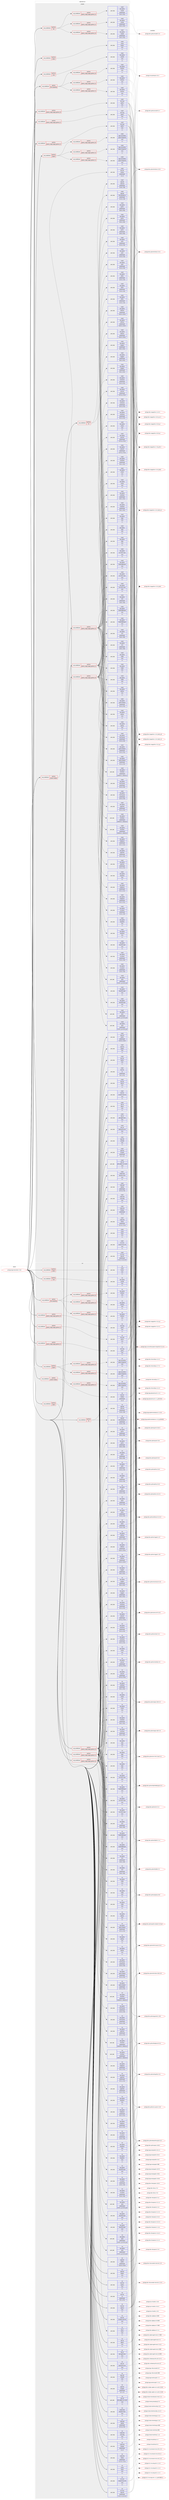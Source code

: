 digraph prolog {

# *************
# Graph options
# *************

newrank=true;
concentrate=true;
compound=true;
graph [rankdir=LR,fontname=Helvetica,fontsize=10,ranksep=1.5];#, ranksep=2.5, nodesep=0.2];
edge  [arrowhead=vee];
node  [fontname=Helvetica,fontsize=10];

# **********
# The ebuild
# **********

subgraph cluster_leftcol {
color=gray;
label=<<i>ebuild</i>>;
id [label="portage://app-text/calibre-7.10.0", color=red, width=4, href="../app-text/calibre-7.10.0.svg"];
}

# ****************
# The dependencies
# ****************

subgraph cluster_midcol {
color=gray;
label=<<i>dependencies</i>>;
subgraph cluster_compile {
fillcolor="#eeeeee";
style=filled;
label=<<i>compile</i>>;
subgraph cond14874 {
dependency54179 [label=<<TABLE BORDER="0" CELLBORDER="1" CELLSPACING="0" CELLPADDING="4"><TR><TD ROWSPAN="3" CELLPADDING="10">use_conditional</TD></TR><TR><TD>positive</TD></TR><TR><TD>font-subsetting</TD></TR></TABLE>>, shape=none, color=red];
subgraph cond14875 {
dependency54180 [label=<<TABLE BORDER="0" CELLBORDER="1" CELLSPACING="0" CELLPADDING="4"><TR><TD ROWSPAN="3" CELLPADDING="10">use_conditional</TD></TR><TR><TD>positive</TD></TR><TR><TD>python_single_target_python3_10</TD></TR></TABLE>>, shape=none, color=red];
subgraph pack38813 {
dependency54181 [label=<<TABLE BORDER="0" CELLBORDER="1" CELLSPACING="0" CELLPADDING="4" WIDTH="220"><TR><TD ROWSPAN="6" CELLPADDING="30">pack_dep</TD></TR><TR><TD WIDTH="110">install</TD></TR><TR><TD>dev-python</TD></TR><TR><TD>fonttools</TD></TR><TR><TD>none</TD></TR><TR><TD>[,,]</TD></TR></TABLE>>, shape=none, color=blue];
}
dependency54180:e -> dependency54181:w [weight=20,style="dashed",arrowhead="vee"];
}
dependency54179:e -> dependency54180:w [weight=20,style="dashed",arrowhead="vee"];
subgraph cond14876 {
dependency54182 [label=<<TABLE BORDER="0" CELLBORDER="1" CELLSPACING="0" CELLPADDING="4"><TR><TD ROWSPAN="3" CELLPADDING="10">use_conditional</TD></TR><TR><TD>positive</TD></TR><TR><TD>python_single_target_python3_11</TD></TR></TABLE>>, shape=none, color=red];
subgraph pack38814 {
dependency54183 [label=<<TABLE BORDER="0" CELLBORDER="1" CELLSPACING="0" CELLPADDING="4" WIDTH="220"><TR><TD ROWSPAN="6" CELLPADDING="30">pack_dep</TD></TR><TR><TD WIDTH="110">install</TD></TR><TR><TD>dev-python</TD></TR><TR><TD>fonttools</TD></TR><TR><TD>none</TD></TR><TR><TD>[,,]</TD></TR></TABLE>>, shape=none, color=blue];
}
dependency54182:e -> dependency54183:w [weight=20,style="dashed",arrowhead="vee"];
}
dependency54179:e -> dependency54182:w [weight=20,style="dashed",arrowhead="vee"];
subgraph cond14877 {
dependency54184 [label=<<TABLE BORDER="0" CELLBORDER="1" CELLSPACING="0" CELLPADDING="4"><TR><TD ROWSPAN="3" CELLPADDING="10">use_conditional</TD></TR><TR><TD>positive</TD></TR><TR><TD>python_single_target_python3_12</TD></TR></TABLE>>, shape=none, color=red];
subgraph pack38815 {
dependency54185 [label=<<TABLE BORDER="0" CELLBORDER="1" CELLSPACING="0" CELLPADDING="4" WIDTH="220"><TR><TD ROWSPAN="6" CELLPADDING="30">pack_dep</TD></TR><TR><TD WIDTH="110">install</TD></TR><TR><TD>dev-python</TD></TR><TR><TD>fonttools</TD></TR><TR><TD>none</TD></TR><TR><TD>[,,]</TD></TR></TABLE>>, shape=none, color=blue];
}
dependency54184:e -> dependency54185:w [weight=20,style="dashed",arrowhead="vee"];
}
dependency54179:e -> dependency54184:w [weight=20,style="dashed",arrowhead="vee"];
}
id:e -> dependency54179:w [weight=20,style="solid",arrowhead="vee"];
subgraph cond14878 {
dependency54186 [label=<<TABLE BORDER="0" CELLBORDER="1" CELLSPACING="0" CELLPADDING="4"><TR><TD ROWSPAN="3" CELLPADDING="10">use_conditional</TD></TR><TR><TD>positive</TD></TR><TR><TD>ios</TD></TR></TABLE>>, shape=none, color=red];
subgraph pack38816 {
dependency54187 [label=<<TABLE BORDER="0" CELLBORDER="1" CELLSPACING="0" CELLPADDING="4" WIDTH="220"><TR><TD ROWSPAN="6" CELLPADDING="30">pack_dep</TD></TR><TR><TD WIDTH="110">install</TD></TR><TR><TD>app-pda</TD></TR><TR><TD>usbmuxd</TD></TR><TR><TD>greaterequal</TD></TR><TR><TD>[1.0.8,,,1.0.8]</TD></TR></TABLE>>, shape=none, color=blue];
}
dependency54186:e -> dependency54187:w [weight=20,style="dashed",arrowhead="vee"];
subgraph pack38817 {
dependency54188 [label=<<TABLE BORDER="0" CELLBORDER="1" CELLSPACING="0" CELLPADDING="4" WIDTH="220"><TR><TD ROWSPAN="6" CELLPADDING="30">pack_dep</TD></TR><TR><TD WIDTH="110">install</TD></TR><TR><TD>app-pda</TD></TR><TR><TD>libimobiledevice</TD></TR><TR><TD>greaterequal</TD></TR><TR><TD>[1.2.0,,,1.2.0]</TD></TR></TABLE>>, shape=none, color=blue];
}
dependency54186:e -> dependency54188:w [weight=20,style="dashed",arrowhead="vee"];
}
id:e -> dependency54186:w [weight=20,style="solid",arrowhead="vee"];
subgraph cond14879 {
dependency54189 [label=<<TABLE BORDER="0" CELLBORDER="1" CELLSPACING="0" CELLPADDING="4"><TR><TD ROWSPAN="3" CELLPADDING="10">use_conditional</TD></TR><TR><TD>positive</TD></TR><TR><TD>python_single_target_python3_10</TD></TR></TABLE>>, shape=none, color=red];
subgraph pack38818 {
dependency54190 [label=<<TABLE BORDER="0" CELLBORDER="1" CELLSPACING="0" CELLPADDING="4" WIDTH="220"><TR><TD ROWSPAN="6" CELLPADDING="30">pack_dep</TD></TR><TR><TD WIDTH="110">install</TD></TR><TR><TD>dev-lang</TD></TR><TR><TD>python</TD></TR><TR><TD>none</TD></TR><TR><TD>[,,]</TD></TR></TABLE>>, shape=none, color=blue];
}
dependency54189:e -> dependency54190:w [weight=20,style="dashed",arrowhead="vee"];
}
id:e -> dependency54189:w [weight=20,style="solid",arrowhead="vee"];
subgraph cond14880 {
dependency54191 [label=<<TABLE BORDER="0" CELLBORDER="1" CELLSPACING="0" CELLPADDING="4"><TR><TD ROWSPAN="3" CELLPADDING="10">use_conditional</TD></TR><TR><TD>positive</TD></TR><TR><TD>python_single_target_python3_10</TD></TR></TABLE>>, shape=none, color=red];
subgraph pack38819 {
dependency54192 [label=<<TABLE BORDER="0" CELLBORDER="1" CELLSPACING="0" CELLPADDING="4" WIDTH="220"><TR><TD ROWSPAN="6" CELLPADDING="30">pack_dep</TD></TR><TR><TD WIDTH="110">install</TD></TR><TR><TD>dev-python</TD></TR><TR><TD>apsw</TD></TR><TR><TD>greaterequal</TD></TR><TR><TD>[3.25.2,,_p1,3.25.2_p1]</TD></TR></TABLE>>, shape=none, color=blue];
}
dependency54191:e -> dependency54192:w [weight=20,style="dashed",arrowhead="vee"];
subgraph pack38820 {
dependency54193 [label=<<TABLE BORDER="0" CELLBORDER="1" CELLSPACING="0" CELLPADDING="4" WIDTH="220"><TR><TD ROWSPAN="6" CELLPADDING="30">pack_dep</TD></TR><TR><TD WIDTH="110">install</TD></TR><TR><TD>dev-python</TD></TR><TR><TD>beautifulsoup4</TD></TR><TR><TD>none</TD></TR><TR><TD>[,,]</TD></TR></TABLE>>, shape=none, color=blue];
}
dependency54191:e -> dependency54193:w [weight=20,style="dashed",arrowhead="vee"];
subgraph pack38821 {
dependency54194 [label=<<TABLE BORDER="0" CELLBORDER="1" CELLSPACING="0" CELLPADDING="4" WIDTH="220"><TR><TD ROWSPAN="6" CELLPADDING="30">pack_dep</TD></TR><TR><TD WIDTH="110">install</TD></TR><TR><TD>dev-python</TD></TR><TR><TD>css-parser</TD></TR><TR><TD>greaterequal</TD></TR><TR><TD>[1.0.4,,,1.0.4]</TD></TR></TABLE>>, shape=none, color=blue];
}
dependency54191:e -> dependency54194:w [weight=20,style="dashed",arrowhead="vee"];
subgraph pack38822 {
dependency54195 [label=<<TABLE BORDER="0" CELLBORDER="1" CELLSPACING="0" CELLPADDING="4" WIDTH="220"><TR><TD ROWSPAN="6" CELLPADDING="30">pack_dep</TD></TR><TR><TD WIDTH="110">install</TD></TR><TR><TD>dev-python</TD></TR><TR><TD>dnspython</TD></TR><TR><TD>none</TD></TR><TR><TD>[,,]</TD></TR></TABLE>>, shape=none, color=blue];
}
dependency54191:e -> dependency54195:w [weight=20,style="dashed",arrowhead="vee"];
subgraph pack38823 {
dependency54196 [label=<<TABLE BORDER="0" CELLBORDER="1" CELLSPACING="0" CELLPADDING="4" WIDTH="220"><TR><TD ROWSPAN="6" CELLPADDING="30">pack_dep</TD></TR><TR><TD WIDTH="110">install</TD></TR><TR><TD>dev-python</TD></TR><TR><TD>feedparser</TD></TR><TR><TD>greaterequal</TD></TR><TR><TD>[5.2.1,,,5.2.1]</TD></TR></TABLE>>, shape=none, color=blue];
}
dependency54191:e -> dependency54196:w [weight=20,style="dashed",arrowhead="vee"];
subgraph pack38824 {
dependency54197 [label=<<TABLE BORDER="0" CELLBORDER="1" CELLSPACING="0" CELLPADDING="4" WIDTH="220"><TR><TD ROWSPAN="6" CELLPADDING="30">pack_dep</TD></TR><TR><TD WIDTH="110">install</TD></TR><TR><TD>dev-python</TD></TR><TR><TD>html2text</TD></TR><TR><TD>greaterequal</TD></TR><TR><TD>[2019.8.11,,,2019.8.11]</TD></TR></TABLE>>, shape=none, color=blue];
}
dependency54191:e -> dependency54197:w [weight=20,style="dashed",arrowhead="vee"];
subgraph pack38825 {
dependency54198 [label=<<TABLE BORDER="0" CELLBORDER="1" CELLSPACING="0" CELLPADDING="4" WIDTH="220"><TR><TD ROWSPAN="6" CELLPADDING="30">pack_dep</TD></TR><TR><TD WIDTH="110">install</TD></TR><TR><TD>dev-python</TD></TR><TR><TD>html5-parser</TD></TR><TR><TD>greaterequal</TD></TR><TR><TD>[0.4.9,,,0.4.9]</TD></TR></TABLE>>, shape=none, color=blue];
}
dependency54191:e -> dependency54198:w [weight=20,style="dashed",arrowhead="vee"];
subgraph pack38826 {
dependency54199 [label=<<TABLE BORDER="0" CELLBORDER="1" CELLSPACING="0" CELLPADDING="4" WIDTH="220"><TR><TD ROWSPAN="6" CELLPADDING="30">pack_dep</TD></TR><TR><TD WIDTH="110">install</TD></TR><TR><TD>dev-python</TD></TR><TR><TD>jeepney</TD></TR><TR><TD>none</TD></TR><TR><TD>[,,]</TD></TR></TABLE>>, shape=none, color=blue];
}
dependency54191:e -> dependency54199:w [weight=20,style="dashed",arrowhead="vee"];
subgraph pack38827 {
dependency54200 [label=<<TABLE BORDER="0" CELLBORDER="1" CELLSPACING="0" CELLPADDING="4" WIDTH="220"><TR><TD ROWSPAN="6" CELLPADDING="30">pack_dep</TD></TR><TR><TD WIDTH="110">install</TD></TR><TR><TD>dev-python</TD></TR><TR><TD>lxml</TD></TR><TR><TD>greaterequal</TD></TR><TR><TD>[3.8.0,,,3.8.0]</TD></TR></TABLE>>, shape=none, color=blue];
}
dependency54191:e -> dependency54200:w [weight=20,style="dashed",arrowhead="vee"];
subgraph pack38828 {
dependency54201 [label=<<TABLE BORDER="0" CELLBORDER="1" CELLSPACING="0" CELLPADDING="4" WIDTH="220"><TR><TD ROWSPAN="6" CELLPADDING="30">pack_dep</TD></TR><TR><TD WIDTH="110">install</TD></TR><TR><TD>dev-python</TD></TR><TR><TD>lxml-html-clean</TD></TR><TR><TD>none</TD></TR><TR><TD>[,,]</TD></TR></TABLE>>, shape=none, color=blue];
}
dependency54191:e -> dependency54201:w [weight=20,style="dashed",arrowhead="vee"];
subgraph pack38829 {
dependency54202 [label=<<TABLE BORDER="0" CELLBORDER="1" CELLSPACING="0" CELLPADDING="4" WIDTH="220"><TR><TD ROWSPAN="6" CELLPADDING="30">pack_dep</TD></TR><TR><TD WIDTH="110">install</TD></TR><TR><TD>dev-python</TD></TR><TR><TD>markdown</TD></TR><TR><TD>greaterequal</TD></TR><TR><TD>[3.0.1,,,3.0.1]</TD></TR></TABLE>>, shape=none, color=blue];
}
dependency54191:e -> dependency54202:w [weight=20,style="dashed",arrowhead="vee"];
subgraph pack38830 {
dependency54203 [label=<<TABLE BORDER="0" CELLBORDER="1" CELLSPACING="0" CELLPADDING="4" WIDTH="220"><TR><TD ROWSPAN="6" CELLPADDING="30">pack_dep</TD></TR><TR><TD WIDTH="110">install</TD></TR><TR><TD>dev-python</TD></TR><TR><TD>mechanize</TD></TR><TR><TD>greaterequal</TD></TR><TR><TD>[0.3.5,,,0.3.5]</TD></TR></TABLE>>, shape=none, color=blue];
}
dependency54191:e -> dependency54203:w [weight=20,style="dashed",arrowhead="vee"];
subgraph pack38831 {
dependency54204 [label=<<TABLE BORDER="0" CELLBORDER="1" CELLSPACING="0" CELLPADDING="4" WIDTH="220"><TR><TD ROWSPAN="6" CELLPADDING="30">pack_dep</TD></TR><TR><TD WIDTH="110">install</TD></TR><TR><TD>dev-python</TD></TR><TR><TD>msgpack</TD></TR><TR><TD>greaterequal</TD></TR><TR><TD>[0.6.2,,,0.6.2]</TD></TR></TABLE>>, shape=none, color=blue];
}
dependency54191:e -> dependency54204:w [weight=20,style="dashed",arrowhead="vee"];
subgraph pack38832 {
dependency54205 [label=<<TABLE BORDER="0" CELLBORDER="1" CELLSPACING="0" CELLPADDING="4" WIDTH="220"><TR><TD ROWSPAN="6" CELLPADDING="30">pack_dep</TD></TR><TR><TD WIDTH="110">install</TD></TR><TR><TD>dev-python</TD></TR><TR><TD>netifaces</TD></TR><TR><TD>greaterequal</TD></TR><TR><TD>[0.10.5,,,0.10.5]</TD></TR></TABLE>>, shape=none, color=blue];
}
dependency54191:e -> dependency54205:w [weight=20,style="dashed",arrowhead="vee"];
subgraph pack38833 {
dependency54206 [label=<<TABLE BORDER="0" CELLBORDER="1" CELLSPACING="0" CELLPADDING="4" WIDTH="220"><TR><TD ROWSPAN="6" CELLPADDING="30">pack_dep</TD></TR><TR><TD WIDTH="110">install</TD></TR><TR><TD>dev-python</TD></TR><TR><TD>pillow</TD></TR><TR><TD>greaterequal</TD></TR><TR><TD>[3.2.0,,,3.2.0]</TD></TR></TABLE>>, shape=none, color=blue];
}
dependency54191:e -> dependency54206:w [weight=20,style="dashed",arrowhead="vee"];
subgraph pack38834 {
dependency54207 [label=<<TABLE BORDER="0" CELLBORDER="1" CELLSPACING="0" CELLPADDING="4" WIDTH="220"><TR><TD ROWSPAN="6" CELLPADDING="30">pack_dep</TD></TR><TR><TD WIDTH="110">install</TD></TR><TR><TD>dev-python</TD></TR><TR><TD>psutil</TD></TR><TR><TD>greaterequal</TD></TR><TR><TD>[4.3.0,,,4.3.0]</TD></TR></TABLE>>, shape=none, color=blue];
}
dependency54191:e -> dependency54207:w [weight=20,style="dashed",arrowhead="vee"];
subgraph pack38835 {
dependency54208 [label=<<TABLE BORDER="0" CELLBORDER="1" CELLSPACING="0" CELLPADDING="4" WIDTH="220"><TR><TD ROWSPAN="6" CELLPADDING="30">pack_dep</TD></TR><TR><TD WIDTH="110">install</TD></TR><TR><TD>dev-python</TD></TR><TR><TD>pychm</TD></TR><TR><TD>greaterequal</TD></TR><TR><TD>[0.8.6,,,0.8.6]</TD></TR></TABLE>>, shape=none, color=blue];
}
dependency54191:e -> dependency54208:w [weight=20,style="dashed",arrowhead="vee"];
subgraph pack38836 {
dependency54209 [label=<<TABLE BORDER="0" CELLBORDER="1" CELLSPACING="0" CELLPADDING="4" WIDTH="220"><TR><TD ROWSPAN="6" CELLPADDING="30">pack_dep</TD></TR><TR><TD WIDTH="110">install</TD></TR><TR><TD>dev-python</TD></TR><TR><TD>pygments</TD></TR><TR><TD>greaterequal</TD></TR><TR><TD>[2.3.1,,,2.3.1]</TD></TR></TABLE>>, shape=none, color=blue];
}
dependency54191:e -> dependency54209:w [weight=20,style="dashed",arrowhead="vee"];
subgraph pack38837 {
dependency54210 [label=<<TABLE BORDER="0" CELLBORDER="1" CELLSPACING="0" CELLPADDING="4" WIDTH="220"><TR><TD ROWSPAN="6" CELLPADDING="30">pack_dep</TD></TR><TR><TD WIDTH="110">install</TD></TR><TR><TD>dev-python</TD></TR><TR><TD>python-dateutil</TD></TR><TR><TD>greaterequal</TD></TR><TR><TD>[2.5.3,,,2.5.3]</TD></TR></TABLE>>, shape=none, color=blue];
}
dependency54191:e -> dependency54210:w [weight=20,style="dashed",arrowhead="vee"];
subgraph pack38838 {
dependency54211 [label=<<TABLE BORDER="0" CELLBORDER="1" CELLSPACING="0" CELLPADDING="4" WIDTH="220"><TR><TD ROWSPAN="6" CELLPADDING="30">pack_dep</TD></TR><TR><TD WIDTH="110">install</TD></TR><TR><TD>dev-python</TD></TR><TR><TD>PyQt6</TD></TR><TR><TD>none</TD></TR><TR><TD>[,,]</TD></TR></TABLE>>, shape=none, color=blue];
}
dependency54191:e -> dependency54211:w [weight=20,style="dashed",arrowhead="vee"];
subgraph pack38839 {
dependency54212 [label=<<TABLE BORDER="0" CELLBORDER="1" CELLSPACING="0" CELLPADDING="4" WIDTH="220"><TR><TD ROWSPAN="6" CELLPADDING="30">pack_dep</TD></TR><TR><TD WIDTH="110">install</TD></TR><TR><TD>dev-python</TD></TR><TR><TD>PyQt6-WebEngine</TD></TR><TR><TD>none</TD></TR><TR><TD>[,,]</TD></TR></TABLE>>, shape=none, color=blue];
}
dependency54191:e -> dependency54212:w [weight=20,style="dashed",arrowhead="vee"];
subgraph pack38840 {
dependency54213 [label=<<TABLE BORDER="0" CELLBORDER="1" CELLSPACING="0" CELLPADDING="4" WIDTH="220"><TR><TD ROWSPAN="6" CELLPADDING="30">pack_dep</TD></TR><TR><TD WIDTH="110">install</TD></TR><TR><TD>dev-python</TD></TR><TR><TD>regex</TD></TR><TR><TD>none</TD></TR><TR><TD>[,,]</TD></TR></TABLE>>, shape=none, color=blue];
}
dependency54191:e -> dependency54213:w [weight=20,style="dashed",arrowhead="vee"];
subgraph pack38841 {
dependency54214 [label=<<TABLE BORDER="0" CELLBORDER="1" CELLSPACING="0" CELLPADDING="4" WIDTH="220"><TR><TD ROWSPAN="6" CELLPADDING="30">pack_dep</TD></TR><TR><TD WIDTH="110">install</TD></TR><TR><TD>dev-python</TD></TR><TR><TD>xxhash</TD></TR><TR><TD>none</TD></TR><TR><TD>[,,]</TD></TR></TABLE>>, shape=none, color=blue];
}
dependency54191:e -> dependency54214:w [weight=20,style="dashed",arrowhead="vee"];
subgraph pack38842 {
dependency54215 [label=<<TABLE BORDER="0" CELLBORDER="1" CELLSPACING="0" CELLPADDING="4" WIDTH="220"><TR><TD ROWSPAN="6" CELLPADDING="30">pack_dep</TD></TR><TR><TD WIDTH="110">install</TD></TR><TR><TD>dev-python</TD></TR><TR><TD>zeroconf</TD></TR><TR><TD>greaterequal</TD></TR><TR><TD>[0.75.0,,,0.75.0]</TD></TR></TABLE>>, shape=none, color=blue];
}
dependency54191:e -> dependency54215:w [weight=20,style="dashed",arrowhead="vee"];
}
id:e -> dependency54191:w [weight=20,style="solid",arrowhead="vee"];
subgraph cond14881 {
dependency54216 [label=<<TABLE BORDER="0" CELLBORDER="1" CELLSPACING="0" CELLPADDING="4"><TR><TD ROWSPAN="3" CELLPADDING="10">use_conditional</TD></TR><TR><TD>positive</TD></TR><TR><TD>python_single_target_python3_11</TD></TR></TABLE>>, shape=none, color=red];
subgraph pack38843 {
dependency54217 [label=<<TABLE BORDER="0" CELLBORDER="1" CELLSPACING="0" CELLPADDING="4" WIDTH="220"><TR><TD ROWSPAN="6" CELLPADDING="30">pack_dep</TD></TR><TR><TD WIDTH="110">install</TD></TR><TR><TD>dev-lang</TD></TR><TR><TD>python</TD></TR><TR><TD>none</TD></TR><TR><TD>[,,]</TD></TR></TABLE>>, shape=none, color=blue];
}
dependency54216:e -> dependency54217:w [weight=20,style="dashed",arrowhead="vee"];
}
id:e -> dependency54216:w [weight=20,style="solid",arrowhead="vee"];
subgraph cond14882 {
dependency54218 [label=<<TABLE BORDER="0" CELLBORDER="1" CELLSPACING="0" CELLPADDING="4"><TR><TD ROWSPAN="3" CELLPADDING="10">use_conditional</TD></TR><TR><TD>positive</TD></TR><TR><TD>python_single_target_python3_11</TD></TR></TABLE>>, shape=none, color=red];
subgraph pack38844 {
dependency54219 [label=<<TABLE BORDER="0" CELLBORDER="1" CELLSPACING="0" CELLPADDING="4" WIDTH="220"><TR><TD ROWSPAN="6" CELLPADDING="30">pack_dep</TD></TR><TR><TD WIDTH="110">install</TD></TR><TR><TD>dev-python</TD></TR><TR><TD>apsw</TD></TR><TR><TD>greaterequal</TD></TR><TR><TD>[3.25.2,,_p1,3.25.2_p1]</TD></TR></TABLE>>, shape=none, color=blue];
}
dependency54218:e -> dependency54219:w [weight=20,style="dashed",arrowhead="vee"];
subgraph pack38845 {
dependency54220 [label=<<TABLE BORDER="0" CELLBORDER="1" CELLSPACING="0" CELLPADDING="4" WIDTH="220"><TR><TD ROWSPAN="6" CELLPADDING="30">pack_dep</TD></TR><TR><TD WIDTH="110">install</TD></TR><TR><TD>dev-python</TD></TR><TR><TD>beautifulsoup4</TD></TR><TR><TD>none</TD></TR><TR><TD>[,,]</TD></TR></TABLE>>, shape=none, color=blue];
}
dependency54218:e -> dependency54220:w [weight=20,style="dashed",arrowhead="vee"];
subgraph pack38846 {
dependency54221 [label=<<TABLE BORDER="0" CELLBORDER="1" CELLSPACING="0" CELLPADDING="4" WIDTH="220"><TR><TD ROWSPAN="6" CELLPADDING="30">pack_dep</TD></TR><TR><TD WIDTH="110">install</TD></TR><TR><TD>dev-python</TD></TR><TR><TD>css-parser</TD></TR><TR><TD>greaterequal</TD></TR><TR><TD>[1.0.4,,,1.0.4]</TD></TR></TABLE>>, shape=none, color=blue];
}
dependency54218:e -> dependency54221:w [weight=20,style="dashed",arrowhead="vee"];
subgraph pack38847 {
dependency54222 [label=<<TABLE BORDER="0" CELLBORDER="1" CELLSPACING="0" CELLPADDING="4" WIDTH="220"><TR><TD ROWSPAN="6" CELLPADDING="30">pack_dep</TD></TR><TR><TD WIDTH="110">install</TD></TR><TR><TD>dev-python</TD></TR><TR><TD>dnspython</TD></TR><TR><TD>none</TD></TR><TR><TD>[,,]</TD></TR></TABLE>>, shape=none, color=blue];
}
dependency54218:e -> dependency54222:w [weight=20,style="dashed",arrowhead="vee"];
subgraph pack38848 {
dependency54223 [label=<<TABLE BORDER="0" CELLBORDER="1" CELLSPACING="0" CELLPADDING="4" WIDTH="220"><TR><TD ROWSPAN="6" CELLPADDING="30">pack_dep</TD></TR><TR><TD WIDTH="110">install</TD></TR><TR><TD>dev-python</TD></TR><TR><TD>feedparser</TD></TR><TR><TD>greaterequal</TD></TR><TR><TD>[5.2.1,,,5.2.1]</TD></TR></TABLE>>, shape=none, color=blue];
}
dependency54218:e -> dependency54223:w [weight=20,style="dashed",arrowhead="vee"];
subgraph pack38849 {
dependency54224 [label=<<TABLE BORDER="0" CELLBORDER="1" CELLSPACING="0" CELLPADDING="4" WIDTH="220"><TR><TD ROWSPAN="6" CELLPADDING="30">pack_dep</TD></TR><TR><TD WIDTH="110">install</TD></TR><TR><TD>dev-python</TD></TR><TR><TD>html2text</TD></TR><TR><TD>greaterequal</TD></TR><TR><TD>[2019.8.11,,,2019.8.11]</TD></TR></TABLE>>, shape=none, color=blue];
}
dependency54218:e -> dependency54224:w [weight=20,style="dashed",arrowhead="vee"];
subgraph pack38850 {
dependency54225 [label=<<TABLE BORDER="0" CELLBORDER="1" CELLSPACING="0" CELLPADDING="4" WIDTH="220"><TR><TD ROWSPAN="6" CELLPADDING="30">pack_dep</TD></TR><TR><TD WIDTH="110">install</TD></TR><TR><TD>dev-python</TD></TR><TR><TD>html5-parser</TD></TR><TR><TD>greaterequal</TD></TR><TR><TD>[0.4.9,,,0.4.9]</TD></TR></TABLE>>, shape=none, color=blue];
}
dependency54218:e -> dependency54225:w [weight=20,style="dashed",arrowhead="vee"];
subgraph pack38851 {
dependency54226 [label=<<TABLE BORDER="0" CELLBORDER="1" CELLSPACING="0" CELLPADDING="4" WIDTH="220"><TR><TD ROWSPAN="6" CELLPADDING="30">pack_dep</TD></TR><TR><TD WIDTH="110">install</TD></TR><TR><TD>dev-python</TD></TR><TR><TD>jeepney</TD></TR><TR><TD>none</TD></TR><TR><TD>[,,]</TD></TR></TABLE>>, shape=none, color=blue];
}
dependency54218:e -> dependency54226:w [weight=20,style="dashed",arrowhead="vee"];
subgraph pack38852 {
dependency54227 [label=<<TABLE BORDER="0" CELLBORDER="1" CELLSPACING="0" CELLPADDING="4" WIDTH="220"><TR><TD ROWSPAN="6" CELLPADDING="30">pack_dep</TD></TR><TR><TD WIDTH="110">install</TD></TR><TR><TD>dev-python</TD></TR><TR><TD>lxml</TD></TR><TR><TD>greaterequal</TD></TR><TR><TD>[3.8.0,,,3.8.0]</TD></TR></TABLE>>, shape=none, color=blue];
}
dependency54218:e -> dependency54227:w [weight=20,style="dashed",arrowhead="vee"];
subgraph pack38853 {
dependency54228 [label=<<TABLE BORDER="0" CELLBORDER="1" CELLSPACING="0" CELLPADDING="4" WIDTH="220"><TR><TD ROWSPAN="6" CELLPADDING="30">pack_dep</TD></TR><TR><TD WIDTH="110">install</TD></TR><TR><TD>dev-python</TD></TR><TR><TD>lxml-html-clean</TD></TR><TR><TD>none</TD></TR><TR><TD>[,,]</TD></TR></TABLE>>, shape=none, color=blue];
}
dependency54218:e -> dependency54228:w [weight=20,style="dashed",arrowhead="vee"];
subgraph pack38854 {
dependency54229 [label=<<TABLE BORDER="0" CELLBORDER="1" CELLSPACING="0" CELLPADDING="4" WIDTH="220"><TR><TD ROWSPAN="6" CELLPADDING="30">pack_dep</TD></TR><TR><TD WIDTH="110">install</TD></TR><TR><TD>dev-python</TD></TR><TR><TD>markdown</TD></TR><TR><TD>greaterequal</TD></TR><TR><TD>[3.0.1,,,3.0.1]</TD></TR></TABLE>>, shape=none, color=blue];
}
dependency54218:e -> dependency54229:w [weight=20,style="dashed",arrowhead="vee"];
subgraph pack38855 {
dependency54230 [label=<<TABLE BORDER="0" CELLBORDER="1" CELLSPACING="0" CELLPADDING="4" WIDTH="220"><TR><TD ROWSPAN="6" CELLPADDING="30">pack_dep</TD></TR><TR><TD WIDTH="110">install</TD></TR><TR><TD>dev-python</TD></TR><TR><TD>mechanize</TD></TR><TR><TD>greaterequal</TD></TR><TR><TD>[0.3.5,,,0.3.5]</TD></TR></TABLE>>, shape=none, color=blue];
}
dependency54218:e -> dependency54230:w [weight=20,style="dashed",arrowhead="vee"];
subgraph pack38856 {
dependency54231 [label=<<TABLE BORDER="0" CELLBORDER="1" CELLSPACING="0" CELLPADDING="4" WIDTH="220"><TR><TD ROWSPAN="6" CELLPADDING="30">pack_dep</TD></TR><TR><TD WIDTH="110">install</TD></TR><TR><TD>dev-python</TD></TR><TR><TD>msgpack</TD></TR><TR><TD>greaterequal</TD></TR><TR><TD>[0.6.2,,,0.6.2]</TD></TR></TABLE>>, shape=none, color=blue];
}
dependency54218:e -> dependency54231:w [weight=20,style="dashed",arrowhead="vee"];
subgraph pack38857 {
dependency54232 [label=<<TABLE BORDER="0" CELLBORDER="1" CELLSPACING="0" CELLPADDING="4" WIDTH="220"><TR><TD ROWSPAN="6" CELLPADDING="30">pack_dep</TD></TR><TR><TD WIDTH="110">install</TD></TR><TR><TD>dev-python</TD></TR><TR><TD>netifaces</TD></TR><TR><TD>greaterequal</TD></TR><TR><TD>[0.10.5,,,0.10.5]</TD></TR></TABLE>>, shape=none, color=blue];
}
dependency54218:e -> dependency54232:w [weight=20,style="dashed",arrowhead="vee"];
subgraph pack38858 {
dependency54233 [label=<<TABLE BORDER="0" CELLBORDER="1" CELLSPACING="0" CELLPADDING="4" WIDTH="220"><TR><TD ROWSPAN="6" CELLPADDING="30">pack_dep</TD></TR><TR><TD WIDTH="110">install</TD></TR><TR><TD>dev-python</TD></TR><TR><TD>pillow</TD></TR><TR><TD>greaterequal</TD></TR><TR><TD>[3.2.0,,,3.2.0]</TD></TR></TABLE>>, shape=none, color=blue];
}
dependency54218:e -> dependency54233:w [weight=20,style="dashed",arrowhead="vee"];
subgraph pack38859 {
dependency54234 [label=<<TABLE BORDER="0" CELLBORDER="1" CELLSPACING="0" CELLPADDING="4" WIDTH="220"><TR><TD ROWSPAN="6" CELLPADDING="30">pack_dep</TD></TR><TR><TD WIDTH="110">install</TD></TR><TR><TD>dev-python</TD></TR><TR><TD>psutil</TD></TR><TR><TD>greaterequal</TD></TR><TR><TD>[4.3.0,,,4.3.0]</TD></TR></TABLE>>, shape=none, color=blue];
}
dependency54218:e -> dependency54234:w [weight=20,style="dashed",arrowhead="vee"];
subgraph pack38860 {
dependency54235 [label=<<TABLE BORDER="0" CELLBORDER="1" CELLSPACING="0" CELLPADDING="4" WIDTH="220"><TR><TD ROWSPAN="6" CELLPADDING="30">pack_dep</TD></TR><TR><TD WIDTH="110">install</TD></TR><TR><TD>dev-python</TD></TR><TR><TD>pychm</TD></TR><TR><TD>greaterequal</TD></TR><TR><TD>[0.8.6,,,0.8.6]</TD></TR></TABLE>>, shape=none, color=blue];
}
dependency54218:e -> dependency54235:w [weight=20,style="dashed",arrowhead="vee"];
subgraph pack38861 {
dependency54236 [label=<<TABLE BORDER="0" CELLBORDER="1" CELLSPACING="0" CELLPADDING="4" WIDTH="220"><TR><TD ROWSPAN="6" CELLPADDING="30">pack_dep</TD></TR><TR><TD WIDTH="110">install</TD></TR><TR><TD>dev-python</TD></TR><TR><TD>pygments</TD></TR><TR><TD>greaterequal</TD></TR><TR><TD>[2.3.1,,,2.3.1]</TD></TR></TABLE>>, shape=none, color=blue];
}
dependency54218:e -> dependency54236:w [weight=20,style="dashed",arrowhead="vee"];
subgraph pack38862 {
dependency54237 [label=<<TABLE BORDER="0" CELLBORDER="1" CELLSPACING="0" CELLPADDING="4" WIDTH="220"><TR><TD ROWSPAN="6" CELLPADDING="30">pack_dep</TD></TR><TR><TD WIDTH="110">install</TD></TR><TR><TD>dev-python</TD></TR><TR><TD>python-dateutil</TD></TR><TR><TD>greaterequal</TD></TR><TR><TD>[2.5.3,,,2.5.3]</TD></TR></TABLE>>, shape=none, color=blue];
}
dependency54218:e -> dependency54237:w [weight=20,style="dashed",arrowhead="vee"];
subgraph pack38863 {
dependency54238 [label=<<TABLE BORDER="0" CELLBORDER="1" CELLSPACING="0" CELLPADDING="4" WIDTH="220"><TR><TD ROWSPAN="6" CELLPADDING="30">pack_dep</TD></TR><TR><TD WIDTH="110">install</TD></TR><TR><TD>dev-python</TD></TR><TR><TD>PyQt6</TD></TR><TR><TD>none</TD></TR><TR><TD>[,,]</TD></TR></TABLE>>, shape=none, color=blue];
}
dependency54218:e -> dependency54238:w [weight=20,style="dashed",arrowhead="vee"];
subgraph pack38864 {
dependency54239 [label=<<TABLE BORDER="0" CELLBORDER="1" CELLSPACING="0" CELLPADDING="4" WIDTH="220"><TR><TD ROWSPAN="6" CELLPADDING="30">pack_dep</TD></TR><TR><TD WIDTH="110">install</TD></TR><TR><TD>dev-python</TD></TR><TR><TD>PyQt6-WebEngine</TD></TR><TR><TD>none</TD></TR><TR><TD>[,,]</TD></TR></TABLE>>, shape=none, color=blue];
}
dependency54218:e -> dependency54239:w [weight=20,style="dashed",arrowhead="vee"];
subgraph pack38865 {
dependency54240 [label=<<TABLE BORDER="0" CELLBORDER="1" CELLSPACING="0" CELLPADDING="4" WIDTH="220"><TR><TD ROWSPAN="6" CELLPADDING="30">pack_dep</TD></TR><TR><TD WIDTH="110">install</TD></TR><TR><TD>dev-python</TD></TR><TR><TD>regex</TD></TR><TR><TD>none</TD></TR><TR><TD>[,,]</TD></TR></TABLE>>, shape=none, color=blue];
}
dependency54218:e -> dependency54240:w [weight=20,style="dashed",arrowhead="vee"];
subgraph pack38866 {
dependency54241 [label=<<TABLE BORDER="0" CELLBORDER="1" CELLSPACING="0" CELLPADDING="4" WIDTH="220"><TR><TD ROWSPAN="6" CELLPADDING="30">pack_dep</TD></TR><TR><TD WIDTH="110">install</TD></TR><TR><TD>dev-python</TD></TR><TR><TD>xxhash</TD></TR><TR><TD>none</TD></TR><TR><TD>[,,]</TD></TR></TABLE>>, shape=none, color=blue];
}
dependency54218:e -> dependency54241:w [weight=20,style="dashed",arrowhead="vee"];
subgraph pack38867 {
dependency54242 [label=<<TABLE BORDER="0" CELLBORDER="1" CELLSPACING="0" CELLPADDING="4" WIDTH="220"><TR><TD ROWSPAN="6" CELLPADDING="30">pack_dep</TD></TR><TR><TD WIDTH="110">install</TD></TR><TR><TD>dev-python</TD></TR><TR><TD>zeroconf</TD></TR><TR><TD>greaterequal</TD></TR><TR><TD>[0.75.0,,,0.75.0]</TD></TR></TABLE>>, shape=none, color=blue];
}
dependency54218:e -> dependency54242:w [weight=20,style="dashed",arrowhead="vee"];
}
id:e -> dependency54218:w [weight=20,style="solid",arrowhead="vee"];
subgraph cond14883 {
dependency54243 [label=<<TABLE BORDER="0" CELLBORDER="1" CELLSPACING="0" CELLPADDING="4"><TR><TD ROWSPAN="3" CELLPADDING="10">use_conditional</TD></TR><TR><TD>positive</TD></TR><TR><TD>python_single_target_python3_12</TD></TR></TABLE>>, shape=none, color=red];
subgraph pack38868 {
dependency54244 [label=<<TABLE BORDER="0" CELLBORDER="1" CELLSPACING="0" CELLPADDING="4" WIDTH="220"><TR><TD ROWSPAN="6" CELLPADDING="30">pack_dep</TD></TR><TR><TD WIDTH="110">install</TD></TR><TR><TD>dev-lang</TD></TR><TR><TD>python</TD></TR><TR><TD>none</TD></TR><TR><TD>[,,]</TD></TR></TABLE>>, shape=none, color=blue];
}
dependency54243:e -> dependency54244:w [weight=20,style="dashed",arrowhead="vee"];
}
id:e -> dependency54243:w [weight=20,style="solid",arrowhead="vee"];
subgraph cond14884 {
dependency54245 [label=<<TABLE BORDER="0" CELLBORDER="1" CELLSPACING="0" CELLPADDING="4"><TR><TD ROWSPAN="3" CELLPADDING="10">use_conditional</TD></TR><TR><TD>positive</TD></TR><TR><TD>python_single_target_python3_12</TD></TR></TABLE>>, shape=none, color=red];
subgraph pack38869 {
dependency54246 [label=<<TABLE BORDER="0" CELLBORDER="1" CELLSPACING="0" CELLPADDING="4" WIDTH="220"><TR><TD ROWSPAN="6" CELLPADDING="30">pack_dep</TD></TR><TR><TD WIDTH="110">install</TD></TR><TR><TD>dev-python</TD></TR><TR><TD>apsw</TD></TR><TR><TD>greaterequal</TD></TR><TR><TD>[3.25.2,,_p1,3.25.2_p1]</TD></TR></TABLE>>, shape=none, color=blue];
}
dependency54245:e -> dependency54246:w [weight=20,style="dashed",arrowhead="vee"];
subgraph pack38870 {
dependency54247 [label=<<TABLE BORDER="0" CELLBORDER="1" CELLSPACING="0" CELLPADDING="4" WIDTH="220"><TR><TD ROWSPAN="6" CELLPADDING="30">pack_dep</TD></TR><TR><TD WIDTH="110">install</TD></TR><TR><TD>dev-python</TD></TR><TR><TD>beautifulsoup4</TD></TR><TR><TD>none</TD></TR><TR><TD>[,,]</TD></TR></TABLE>>, shape=none, color=blue];
}
dependency54245:e -> dependency54247:w [weight=20,style="dashed",arrowhead="vee"];
subgraph pack38871 {
dependency54248 [label=<<TABLE BORDER="0" CELLBORDER="1" CELLSPACING="0" CELLPADDING="4" WIDTH="220"><TR><TD ROWSPAN="6" CELLPADDING="30">pack_dep</TD></TR><TR><TD WIDTH="110">install</TD></TR><TR><TD>dev-python</TD></TR><TR><TD>css-parser</TD></TR><TR><TD>greaterequal</TD></TR><TR><TD>[1.0.4,,,1.0.4]</TD></TR></TABLE>>, shape=none, color=blue];
}
dependency54245:e -> dependency54248:w [weight=20,style="dashed",arrowhead="vee"];
subgraph pack38872 {
dependency54249 [label=<<TABLE BORDER="0" CELLBORDER="1" CELLSPACING="0" CELLPADDING="4" WIDTH="220"><TR><TD ROWSPAN="6" CELLPADDING="30">pack_dep</TD></TR><TR><TD WIDTH="110">install</TD></TR><TR><TD>dev-python</TD></TR><TR><TD>dnspython</TD></TR><TR><TD>none</TD></TR><TR><TD>[,,]</TD></TR></TABLE>>, shape=none, color=blue];
}
dependency54245:e -> dependency54249:w [weight=20,style="dashed",arrowhead="vee"];
subgraph pack38873 {
dependency54250 [label=<<TABLE BORDER="0" CELLBORDER="1" CELLSPACING="0" CELLPADDING="4" WIDTH="220"><TR><TD ROWSPAN="6" CELLPADDING="30">pack_dep</TD></TR><TR><TD WIDTH="110">install</TD></TR><TR><TD>dev-python</TD></TR><TR><TD>feedparser</TD></TR><TR><TD>greaterequal</TD></TR><TR><TD>[5.2.1,,,5.2.1]</TD></TR></TABLE>>, shape=none, color=blue];
}
dependency54245:e -> dependency54250:w [weight=20,style="dashed",arrowhead="vee"];
subgraph pack38874 {
dependency54251 [label=<<TABLE BORDER="0" CELLBORDER="1" CELLSPACING="0" CELLPADDING="4" WIDTH="220"><TR><TD ROWSPAN="6" CELLPADDING="30">pack_dep</TD></TR><TR><TD WIDTH="110">install</TD></TR><TR><TD>dev-python</TD></TR><TR><TD>html2text</TD></TR><TR><TD>greaterequal</TD></TR><TR><TD>[2019.8.11,,,2019.8.11]</TD></TR></TABLE>>, shape=none, color=blue];
}
dependency54245:e -> dependency54251:w [weight=20,style="dashed",arrowhead="vee"];
subgraph pack38875 {
dependency54252 [label=<<TABLE BORDER="0" CELLBORDER="1" CELLSPACING="0" CELLPADDING="4" WIDTH="220"><TR><TD ROWSPAN="6" CELLPADDING="30">pack_dep</TD></TR><TR><TD WIDTH="110">install</TD></TR><TR><TD>dev-python</TD></TR><TR><TD>html5-parser</TD></TR><TR><TD>greaterequal</TD></TR><TR><TD>[0.4.9,,,0.4.9]</TD></TR></TABLE>>, shape=none, color=blue];
}
dependency54245:e -> dependency54252:w [weight=20,style="dashed",arrowhead="vee"];
subgraph pack38876 {
dependency54253 [label=<<TABLE BORDER="0" CELLBORDER="1" CELLSPACING="0" CELLPADDING="4" WIDTH="220"><TR><TD ROWSPAN="6" CELLPADDING="30">pack_dep</TD></TR><TR><TD WIDTH="110">install</TD></TR><TR><TD>dev-python</TD></TR><TR><TD>jeepney</TD></TR><TR><TD>none</TD></TR><TR><TD>[,,]</TD></TR></TABLE>>, shape=none, color=blue];
}
dependency54245:e -> dependency54253:w [weight=20,style="dashed",arrowhead="vee"];
subgraph pack38877 {
dependency54254 [label=<<TABLE BORDER="0" CELLBORDER="1" CELLSPACING="0" CELLPADDING="4" WIDTH="220"><TR><TD ROWSPAN="6" CELLPADDING="30">pack_dep</TD></TR><TR><TD WIDTH="110">install</TD></TR><TR><TD>dev-python</TD></TR><TR><TD>lxml</TD></TR><TR><TD>greaterequal</TD></TR><TR><TD>[3.8.0,,,3.8.0]</TD></TR></TABLE>>, shape=none, color=blue];
}
dependency54245:e -> dependency54254:w [weight=20,style="dashed",arrowhead="vee"];
subgraph pack38878 {
dependency54255 [label=<<TABLE BORDER="0" CELLBORDER="1" CELLSPACING="0" CELLPADDING="4" WIDTH="220"><TR><TD ROWSPAN="6" CELLPADDING="30">pack_dep</TD></TR><TR><TD WIDTH="110">install</TD></TR><TR><TD>dev-python</TD></TR><TR><TD>lxml-html-clean</TD></TR><TR><TD>none</TD></TR><TR><TD>[,,]</TD></TR></TABLE>>, shape=none, color=blue];
}
dependency54245:e -> dependency54255:w [weight=20,style="dashed",arrowhead="vee"];
subgraph pack38879 {
dependency54256 [label=<<TABLE BORDER="0" CELLBORDER="1" CELLSPACING="0" CELLPADDING="4" WIDTH="220"><TR><TD ROWSPAN="6" CELLPADDING="30">pack_dep</TD></TR><TR><TD WIDTH="110">install</TD></TR><TR><TD>dev-python</TD></TR><TR><TD>markdown</TD></TR><TR><TD>greaterequal</TD></TR><TR><TD>[3.0.1,,,3.0.1]</TD></TR></TABLE>>, shape=none, color=blue];
}
dependency54245:e -> dependency54256:w [weight=20,style="dashed",arrowhead="vee"];
subgraph pack38880 {
dependency54257 [label=<<TABLE BORDER="0" CELLBORDER="1" CELLSPACING="0" CELLPADDING="4" WIDTH="220"><TR><TD ROWSPAN="6" CELLPADDING="30">pack_dep</TD></TR><TR><TD WIDTH="110">install</TD></TR><TR><TD>dev-python</TD></TR><TR><TD>mechanize</TD></TR><TR><TD>greaterequal</TD></TR><TR><TD>[0.3.5,,,0.3.5]</TD></TR></TABLE>>, shape=none, color=blue];
}
dependency54245:e -> dependency54257:w [weight=20,style="dashed",arrowhead="vee"];
subgraph pack38881 {
dependency54258 [label=<<TABLE BORDER="0" CELLBORDER="1" CELLSPACING="0" CELLPADDING="4" WIDTH="220"><TR><TD ROWSPAN="6" CELLPADDING="30">pack_dep</TD></TR><TR><TD WIDTH="110">install</TD></TR><TR><TD>dev-python</TD></TR><TR><TD>msgpack</TD></TR><TR><TD>greaterequal</TD></TR><TR><TD>[0.6.2,,,0.6.2]</TD></TR></TABLE>>, shape=none, color=blue];
}
dependency54245:e -> dependency54258:w [weight=20,style="dashed",arrowhead="vee"];
subgraph pack38882 {
dependency54259 [label=<<TABLE BORDER="0" CELLBORDER="1" CELLSPACING="0" CELLPADDING="4" WIDTH="220"><TR><TD ROWSPAN="6" CELLPADDING="30">pack_dep</TD></TR><TR><TD WIDTH="110">install</TD></TR><TR><TD>dev-python</TD></TR><TR><TD>netifaces</TD></TR><TR><TD>greaterequal</TD></TR><TR><TD>[0.10.5,,,0.10.5]</TD></TR></TABLE>>, shape=none, color=blue];
}
dependency54245:e -> dependency54259:w [weight=20,style="dashed",arrowhead="vee"];
subgraph pack38883 {
dependency54260 [label=<<TABLE BORDER="0" CELLBORDER="1" CELLSPACING="0" CELLPADDING="4" WIDTH="220"><TR><TD ROWSPAN="6" CELLPADDING="30">pack_dep</TD></TR><TR><TD WIDTH="110">install</TD></TR><TR><TD>dev-python</TD></TR><TR><TD>pillow</TD></TR><TR><TD>greaterequal</TD></TR><TR><TD>[3.2.0,,,3.2.0]</TD></TR></TABLE>>, shape=none, color=blue];
}
dependency54245:e -> dependency54260:w [weight=20,style="dashed",arrowhead="vee"];
subgraph pack38884 {
dependency54261 [label=<<TABLE BORDER="0" CELLBORDER="1" CELLSPACING="0" CELLPADDING="4" WIDTH="220"><TR><TD ROWSPAN="6" CELLPADDING="30">pack_dep</TD></TR><TR><TD WIDTH="110">install</TD></TR><TR><TD>dev-python</TD></TR><TR><TD>psutil</TD></TR><TR><TD>greaterequal</TD></TR><TR><TD>[4.3.0,,,4.3.0]</TD></TR></TABLE>>, shape=none, color=blue];
}
dependency54245:e -> dependency54261:w [weight=20,style="dashed",arrowhead="vee"];
subgraph pack38885 {
dependency54262 [label=<<TABLE BORDER="0" CELLBORDER="1" CELLSPACING="0" CELLPADDING="4" WIDTH="220"><TR><TD ROWSPAN="6" CELLPADDING="30">pack_dep</TD></TR><TR><TD WIDTH="110">install</TD></TR><TR><TD>dev-python</TD></TR><TR><TD>pychm</TD></TR><TR><TD>greaterequal</TD></TR><TR><TD>[0.8.6,,,0.8.6]</TD></TR></TABLE>>, shape=none, color=blue];
}
dependency54245:e -> dependency54262:w [weight=20,style="dashed",arrowhead="vee"];
subgraph pack38886 {
dependency54263 [label=<<TABLE BORDER="0" CELLBORDER="1" CELLSPACING="0" CELLPADDING="4" WIDTH="220"><TR><TD ROWSPAN="6" CELLPADDING="30">pack_dep</TD></TR><TR><TD WIDTH="110">install</TD></TR><TR><TD>dev-python</TD></TR><TR><TD>pygments</TD></TR><TR><TD>greaterequal</TD></TR><TR><TD>[2.3.1,,,2.3.1]</TD></TR></TABLE>>, shape=none, color=blue];
}
dependency54245:e -> dependency54263:w [weight=20,style="dashed",arrowhead="vee"];
subgraph pack38887 {
dependency54264 [label=<<TABLE BORDER="0" CELLBORDER="1" CELLSPACING="0" CELLPADDING="4" WIDTH="220"><TR><TD ROWSPAN="6" CELLPADDING="30">pack_dep</TD></TR><TR><TD WIDTH="110">install</TD></TR><TR><TD>dev-python</TD></TR><TR><TD>python-dateutil</TD></TR><TR><TD>greaterequal</TD></TR><TR><TD>[2.5.3,,,2.5.3]</TD></TR></TABLE>>, shape=none, color=blue];
}
dependency54245:e -> dependency54264:w [weight=20,style="dashed",arrowhead="vee"];
subgraph pack38888 {
dependency54265 [label=<<TABLE BORDER="0" CELLBORDER="1" CELLSPACING="0" CELLPADDING="4" WIDTH="220"><TR><TD ROWSPAN="6" CELLPADDING="30">pack_dep</TD></TR><TR><TD WIDTH="110">install</TD></TR><TR><TD>dev-python</TD></TR><TR><TD>PyQt6</TD></TR><TR><TD>none</TD></TR><TR><TD>[,,]</TD></TR></TABLE>>, shape=none, color=blue];
}
dependency54245:e -> dependency54265:w [weight=20,style="dashed",arrowhead="vee"];
subgraph pack38889 {
dependency54266 [label=<<TABLE BORDER="0" CELLBORDER="1" CELLSPACING="0" CELLPADDING="4" WIDTH="220"><TR><TD ROWSPAN="6" CELLPADDING="30">pack_dep</TD></TR><TR><TD WIDTH="110">install</TD></TR><TR><TD>dev-python</TD></TR><TR><TD>PyQt6-WebEngine</TD></TR><TR><TD>none</TD></TR><TR><TD>[,,]</TD></TR></TABLE>>, shape=none, color=blue];
}
dependency54245:e -> dependency54266:w [weight=20,style="dashed",arrowhead="vee"];
subgraph pack38890 {
dependency54267 [label=<<TABLE BORDER="0" CELLBORDER="1" CELLSPACING="0" CELLPADDING="4" WIDTH="220"><TR><TD ROWSPAN="6" CELLPADDING="30">pack_dep</TD></TR><TR><TD WIDTH="110">install</TD></TR><TR><TD>dev-python</TD></TR><TR><TD>regex</TD></TR><TR><TD>none</TD></TR><TR><TD>[,,]</TD></TR></TABLE>>, shape=none, color=blue];
}
dependency54245:e -> dependency54267:w [weight=20,style="dashed",arrowhead="vee"];
subgraph pack38891 {
dependency54268 [label=<<TABLE BORDER="0" CELLBORDER="1" CELLSPACING="0" CELLPADDING="4" WIDTH="220"><TR><TD ROWSPAN="6" CELLPADDING="30">pack_dep</TD></TR><TR><TD WIDTH="110">install</TD></TR><TR><TD>dev-python</TD></TR><TR><TD>xxhash</TD></TR><TR><TD>none</TD></TR><TR><TD>[,,]</TD></TR></TABLE>>, shape=none, color=blue];
}
dependency54245:e -> dependency54268:w [weight=20,style="dashed",arrowhead="vee"];
subgraph pack38892 {
dependency54269 [label=<<TABLE BORDER="0" CELLBORDER="1" CELLSPACING="0" CELLPADDING="4" WIDTH="220"><TR><TD ROWSPAN="6" CELLPADDING="30">pack_dep</TD></TR><TR><TD WIDTH="110">install</TD></TR><TR><TD>dev-python</TD></TR><TR><TD>zeroconf</TD></TR><TR><TD>greaterequal</TD></TR><TR><TD>[0.75.0,,,0.75.0]</TD></TR></TABLE>>, shape=none, color=blue];
}
dependency54245:e -> dependency54269:w [weight=20,style="dashed",arrowhead="vee"];
}
id:e -> dependency54245:w [weight=20,style="solid",arrowhead="vee"];
subgraph cond14885 {
dependency54270 [label=<<TABLE BORDER="0" CELLBORDER="1" CELLSPACING="0" CELLPADDING="4"><TR><TD ROWSPAN="3" CELLPADDING="10">use_conditional</TD></TR><TR><TD>positive</TD></TR><TR><TD>speech</TD></TR></TABLE>>, shape=none, color=red];
subgraph cond14886 {
dependency54271 [label=<<TABLE BORDER="0" CELLBORDER="1" CELLSPACING="0" CELLPADDING="4"><TR><TD ROWSPAN="3" CELLPADDING="10">use_conditional</TD></TR><TR><TD>positive</TD></TR><TR><TD>python_single_target_python3_10</TD></TR></TABLE>>, shape=none, color=red];
subgraph pack38893 {
dependency54272 [label=<<TABLE BORDER="0" CELLBORDER="1" CELLSPACING="0" CELLPADDING="4" WIDTH="220"><TR><TD ROWSPAN="6" CELLPADDING="30">pack_dep</TD></TR><TR><TD WIDTH="110">install</TD></TR><TR><TD>app-accessibility</TD></TR><TR><TD>speech-dispatcher</TD></TR><TR><TD>none</TD></TR><TR><TD>[,,]</TD></TR></TABLE>>, shape=none, color=blue];
}
dependency54271:e -> dependency54272:w [weight=20,style="dashed",arrowhead="vee"];
}
dependency54270:e -> dependency54271:w [weight=20,style="dashed",arrowhead="vee"];
subgraph cond14887 {
dependency54273 [label=<<TABLE BORDER="0" CELLBORDER="1" CELLSPACING="0" CELLPADDING="4"><TR><TD ROWSPAN="3" CELLPADDING="10">use_conditional</TD></TR><TR><TD>positive</TD></TR><TR><TD>python_single_target_python3_11</TD></TR></TABLE>>, shape=none, color=red];
subgraph pack38894 {
dependency54274 [label=<<TABLE BORDER="0" CELLBORDER="1" CELLSPACING="0" CELLPADDING="4" WIDTH="220"><TR><TD ROWSPAN="6" CELLPADDING="30">pack_dep</TD></TR><TR><TD WIDTH="110">install</TD></TR><TR><TD>app-accessibility</TD></TR><TR><TD>speech-dispatcher</TD></TR><TR><TD>none</TD></TR><TR><TD>[,,]</TD></TR></TABLE>>, shape=none, color=blue];
}
dependency54273:e -> dependency54274:w [weight=20,style="dashed",arrowhead="vee"];
}
dependency54270:e -> dependency54273:w [weight=20,style="dashed",arrowhead="vee"];
subgraph cond14888 {
dependency54275 [label=<<TABLE BORDER="0" CELLBORDER="1" CELLSPACING="0" CELLPADDING="4"><TR><TD ROWSPAN="3" CELLPADDING="10">use_conditional</TD></TR><TR><TD>positive</TD></TR><TR><TD>python_single_target_python3_12</TD></TR></TABLE>>, shape=none, color=red];
subgraph pack38895 {
dependency54276 [label=<<TABLE BORDER="0" CELLBORDER="1" CELLSPACING="0" CELLPADDING="4" WIDTH="220"><TR><TD ROWSPAN="6" CELLPADDING="30">pack_dep</TD></TR><TR><TD WIDTH="110">install</TD></TR><TR><TD>app-accessibility</TD></TR><TR><TD>speech-dispatcher</TD></TR><TR><TD>none</TD></TR><TR><TD>[,,]</TD></TR></TABLE>>, shape=none, color=blue];
}
dependency54275:e -> dependency54276:w [weight=20,style="dashed",arrowhead="vee"];
}
dependency54270:e -> dependency54275:w [weight=20,style="dashed",arrowhead="vee"];
}
id:e -> dependency54270:w [weight=20,style="solid",arrowhead="vee"];
subgraph cond14889 {
dependency54277 [label=<<TABLE BORDER="0" CELLBORDER="1" CELLSPACING="0" CELLPADDING="4"><TR><TD ROWSPAN="3" CELLPADDING="10">use_conditional</TD></TR><TR><TD>positive</TD></TR><TR><TD>system-mathjax</TD></TR></TABLE>>, shape=none, color=red];
subgraph pack38896 {
dependency54278 [label=<<TABLE BORDER="0" CELLBORDER="1" CELLSPACING="0" CELLPADDING="4" WIDTH="220"><TR><TD ROWSPAN="6" CELLPADDING="30">pack_dep</TD></TR><TR><TD WIDTH="110">install</TD></TR><TR><TD>dev-libs</TD></TR><TR><TD>mathjax</TD></TR><TR><TD>greaterequal</TD></TR><TR><TD>[3,,,3]</TD></TR></TABLE>>, shape=none, color=blue];
}
dependency54277:e -> dependency54278:w [weight=20,style="dashed",arrowhead="vee"];
}
id:e -> dependency54277:w [weight=20,style="solid",arrowhead="vee"];
subgraph cond14890 {
dependency54279 [label=<<TABLE BORDER="0" CELLBORDER="1" CELLSPACING="0" CELLPADDING="4"><TR><TD ROWSPAN="3" CELLPADDING="10">use_conditional</TD></TR><TR><TD>positive</TD></TR><TR><TD>test</TD></TR></TABLE>>, shape=none, color=red];
subgraph cond14891 {
dependency54280 [label=<<TABLE BORDER="0" CELLBORDER="1" CELLSPACING="0" CELLPADDING="4"><TR><TD ROWSPAN="3" CELLPADDING="10">use_conditional</TD></TR><TR><TD>positive</TD></TR><TR><TD>python_single_target_python3_10</TD></TR></TABLE>>, shape=none, color=red];
subgraph pack38897 {
dependency54281 [label=<<TABLE BORDER="0" CELLBORDER="1" CELLSPACING="0" CELLPADDING="4" WIDTH="220"><TR><TD ROWSPAN="6" CELLPADDING="30">pack_dep</TD></TR><TR><TD WIDTH="110">install</TD></TR><TR><TD>dev-python</TD></TR><TR><TD>chardet</TD></TR><TR><TD>greaterequal</TD></TR><TR><TD>[3.0.3,,,3.0.3]</TD></TR></TABLE>>, shape=none, color=blue];
}
dependency54280:e -> dependency54281:w [weight=20,style="dashed",arrowhead="vee"];
}
dependency54279:e -> dependency54280:w [weight=20,style="dashed",arrowhead="vee"];
subgraph cond14892 {
dependency54282 [label=<<TABLE BORDER="0" CELLBORDER="1" CELLSPACING="0" CELLPADDING="4"><TR><TD ROWSPAN="3" CELLPADDING="10">use_conditional</TD></TR><TR><TD>positive</TD></TR><TR><TD>python_single_target_python3_11</TD></TR></TABLE>>, shape=none, color=red];
subgraph pack38898 {
dependency54283 [label=<<TABLE BORDER="0" CELLBORDER="1" CELLSPACING="0" CELLPADDING="4" WIDTH="220"><TR><TD ROWSPAN="6" CELLPADDING="30">pack_dep</TD></TR><TR><TD WIDTH="110">install</TD></TR><TR><TD>dev-python</TD></TR><TR><TD>chardet</TD></TR><TR><TD>greaterequal</TD></TR><TR><TD>[3.0.3,,,3.0.3]</TD></TR></TABLE>>, shape=none, color=blue];
}
dependency54282:e -> dependency54283:w [weight=20,style="dashed",arrowhead="vee"];
}
dependency54279:e -> dependency54282:w [weight=20,style="dashed",arrowhead="vee"];
subgraph cond14893 {
dependency54284 [label=<<TABLE BORDER="0" CELLBORDER="1" CELLSPACING="0" CELLPADDING="4"><TR><TD ROWSPAN="3" CELLPADDING="10">use_conditional</TD></TR><TR><TD>positive</TD></TR><TR><TD>python_single_target_python3_12</TD></TR></TABLE>>, shape=none, color=red];
subgraph pack38899 {
dependency54285 [label=<<TABLE BORDER="0" CELLBORDER="1" CELLSPACING="0" CELLPADDING="4" WIDTH="220"><TR><TD ROWSPAN="6" CELLPADDING="30">pack_dep</TD></TR><TR><TD WIDTH="110">install</TD></TR><TR><TD>dev-python</TD></TR><TR><TD>chardet</TD></TR><TR><TD>greaterequal</TD></TR><TR><TD>[3.0.3,,,3.0.3]</TD></TR></TABLE>>, shape=none, color=blue];
}
dependency54284:e -> dependency54285:w [weight=20,style="dashed",arrowhead="vee"];
}
dependency54279:e -> dependency54284:w [weight=20,style="dashed",arrowhead="vee"];
}
id:e -> dependency54279:w [weight=20,style="solid",arrowhead="vee"];
subgraph cond14894 {
dependency54286 [label=<<TABLE BORDER="0" CELLBORDER="1" CELLSPACING="0" CELLPADDING="4"><TR><TD ROWSPAN="3" CELLPADDING="10">use_conditional</TD></TR><TR><TD>positive</TD></TR><TR><TD>udisks</TD></TR></TABLE>>, shape=none, color=red];
subgraph pack38900 {
dependency54287 [label=<<TABLE BORDER="0" CELLBORDER="1" CELLSPACING="0" CELLPADDING="4" WIDTH="220"><TR><TD ROWSPAN="6" CELLPADDING="30">pack_dep</TD></TR><TR><TD WIDTH="110">install</TD></TR><TR><TD>virtual</TD></TR><TR><TD>libudev</TD></TR><TR><TD>none</TD></TR><TR><TD>[,,]</TD></TR></TABLE>>, shape=none, color=blue];
}
dependency54286:e -> dependency54287:w [weight=20,style="dashed",arrowhead="vee"];
}
id:e -> dependency54286:w [weight=20,style="solid",arrowhead="vee"];
subgraph cond14895 {
dependency54288 [label=<<TABLE BORDER="0" CELLBORDER="1" CELLSPACING="0" CELLPADDING="4"><TR><TD ROWSPAN="3" CELLPADDING="10">use_conditional</TD></TR><TR><TD>positive</TD></TR><TR><TD>unrar</TD></TR></TABLE>>, shape=none, color=red];
subgraph pack38901 {
dependency54289 [label=<<TABLE BORDER="0" CELLBORDER="1" CELLSPACING="0" CELLPADDING="4" WIDTH="220"><TR><TD ROWSPAN="6" CELLPADDING="30">pack_dep</TD></TR><TR><TD WIDTH="110">install</TD></TR><TR><TD>dev-python</TD></TR><TR><TD>unrardll</TD></TR><TR><TD>none</TD></TR><TR><TD>[,,]</TD></TR></TABLE>>, shape=none, color=blue];
}
dependency54288:e -> dependency54289:w [weight=20,style="dashed",arrowhead="vee"];
}
id:e -> dependency54288:w [weight=20,style="solid",arrowhead="vee"];
subgraph pack38902 {
dependency54290 [label=<<TABLE BORDER="0" CELLBORDER="1" CELLSPACING="0" CELLPADDING="4" WIDTH="220"><TR><TD ROWSPAN="6" CELLPADDING="30">pack_dep</TD></TR><TR><TD WIDTH="110">install</TD></TR><TR><TD>app-i18n</TD></TR><TR><TD>uchardet</TD></TR><TR><TD>none</TD></TR><TR><TD>[,,]</TD></TR></TABLE>>, shape=none, color=blue];
}
id:e -> dependency54290:w [weight=20,style="solid",arrowhead="vee"];
subgraph pack38903 {
dependency54291 [label=<<TABLE BORDER="0" CELLBORDER="1" CELLSPACING="0" CELLPADDING="4" WIDTH="220"><TR><TD ROWSPAN="6" CELLPADDING="30">pack_dep</TD></TR><TR><TD WIDTH="110">install</TD></TR><TR><TD>app-text</TD></TR><TR><TD>hunspell</TD></TR><TR><TD>greaterequal</TD></TR><TR><TD>[1.7,,,1.7]</TD></TR></TABLE>>, shape=none, color=blue];
}
id:e -> dependency54291:w [weight=20,style="solid",arrowhead="vee"];
subgraph pack38904 {
dependency54292 [label=<<TABLE BORDER="0" CELLBORDER="1" CELLSPACING="0" CELLPADDING="4" WIDTH="220"><TR><TD ROWSPAN="6" CELLPADDING="30">pack_dep</TD></TR><TR><TD WIDTH="110">install</TD></TR><TR><TD>app-text</TD></TR><TR><TD>podofo</TD></TR><TR><TD>greaterequal</TD></TR><TR><TD>[0.10.0,,,0.10.0]</TD></TR></TABLE>>, shape=none, color=blue];
}
id:e -> dependency54292:w [weight=20,style="solid",arrowhead="vee"];
subgraph pack38905 {
dependency54293 [label=<<TABLE BORDER="0" CELLBORDER="1" CELLSPACING="0" CELLPADDING="4" WIDTH="220"><TR><TD ROWSPAN="6" CELLPADDING="30">pack_dep</TD></TR><TR><TD WIDTH="110">install</TD></TR><TR><TD>app-text</TD></TR><TR><TD>poppler</TD></TR><TR><TD>none</TD></TR><TR><TD>[,,]</TD></TR></TABLE>>, shape=none, color=blue];
}
id:e -> dependency54293:w [weight=20,style="solid",arrowhead="vee"];
subgraph pack38906 {
dependency54294 [label=<<TABLE BORDER="0" CELLBORDER="1" CELLSPACING="0" CELLPADDING="4" WIDTH="220"><TR><TD ROWSPAN="6" CELLPADDING="30">pack_dep</TD></TR><TR><TD WIDTH="110">install</TD></TR><TR><TD>dev-libs</TD></TR><TR><TD>hyphen</TD></TR><TR><TD>none</TD></TR><TR><TD>[,,]</TD></TR></TABLE>>, shape=none, color=blue];
}
id:e -> dependency54294:w [weight=20,style="solid",arrowhead="vee"];
subgraph pack38907 {
dependency54295 [label=<<TABLE BORDER="0" CELLBORDER="1" CELLSPACING="0" CELLPADDING="4" WIDTH="220"><TR><TD ROWSPAN="6" CELLPADDING="30">pack_dep</TD></TR><TR><TD WIDTH="110">install</TD></TR><TR><TD>dev-libs</TD></TR><TR><TD>icu</TD></TR><TR><TD>greaterequal</TD></TR><TR><TD>[57.1,,,57.1]</TD></TR></TABLE>>, shape=none, color=blue];
}
id:e -> dependency54295:w [weight=20,style="solid",arrowhead="vee"];
subgraph pack38908 {
dependency54296 [label=<<TABLE BORDER="0" CELLBORDER="1" CELLSPACING="0" CELLPADDING="4" WIDTH="220"><TR><TD ROWSPAN="6" CELLPADDING="30">pack_dep</TD></TR><TR><TD WIDTH="110">install</TD></TR><TR><TD>dev-libs</TD></TR><TR><TD>openssl</TD></TR><TR><TD>none</TD></TR><TR><TD>[,,]</TD></TR></TABLE>>, shape=none, color=blue];
}
id:e -> dependency54296:w [weight=20,style="solid",arrowhead="vee"];
subgraph pack38909 {
dependency54297 [label=<<TABLE BORDER="0" CELLBORDER="1" CELLSPACING="0" CELLPADDING="4" WIDTH="220"><TR><TD ROWSPAN="6" CELLPADDING="30">pack_dep</TD></TR><TR><TD WIDTH="110">install</TD></TR><TR><TD>dev-libs</TD></TR><TR><TD>snowball-stemmer</TD></TR><TR><TD>none</TD></TR><TR><TD>[,,]</TD></TR></TABLE>>, shape=none, color=blue];
}
id:e -> dependency54297:w [weight=20,style="solid",arrowhead="vee"];
subgraph pack38910 {
dependency54298 [label=<<TABLE BORDER="0" CELLBORDER="1" CELLSPACING="0" CELLPADDING="4" WIDTH="220"><TR><TD ROWSPAN="6" CELLPADDING="30">pack_dep</TD></TR><TR><TD WIDTH="110">install</TD></TR><TR><TD>dev-qt</TD></TR><TR><TD>qtbase</TD></TR><TR><TD>none</TD></TR><TR><TD>[,,]</TD></TR></TABLE>>, shape=none, color=blue];
}
id:e -> dependency54298:w [weight=20,style="solid",arrowhead="vee"];
subgraph pack38911 {
dependency54299 [label=<<TABLE BORDER="0" CELLBORDER="1" CELLSPACING="0" CELLPADDING="4" WIDTH="220"><TR><TD ROWSPAN="6" CELLPADDING="30">pack_dep</TD></TR><TR><TD WIDTH="110">install</TD></TR><TR><TD>dev-qt</TD></TR><TR><TD>qtimageformats</TD></TR><TR><TD>none</TD></TR><TR><TD>[,,]</TD></TR></TABLE>>, shape=none, color=blue];
}
id:e -> dependency54299:w [weight=20,style="solid",arrowhead="vee"];
subgraph pack38912 {
dependency54300 [label=<<TABLE BORDER="0" CELLBORDER="1" CELLSPACING="0" CELLPADDING="4" WIDTH="220"><TR><TD ROWSPAN="6" CELLPADDING="30">pack_dep</TD></TR><TR><TD WIDTH="110">install</TD></TR><TR><TD>dev-util</TD></TR><TR><TD>desktop-file-utils</TD></TR><TR><TD>none</TD></TR><TR><TD>[,,]</TD></TR></TABLE>>, shape=none, color=blue];
}
id:e -> dependency54300:w [weight=20,style="solid",arrowhead="vee"];
subgraph pack38913 {
dependency54301 [label=<<TABLE BORDER="0" CELLBORDER="1" CELLSPACING="0" CELLPADDING="4" WIDTH="220"><TR><TD ROWSPAN="6" CELLPADDING="30">pack_dep</TD></TR><TR><TD WIDTH="110">install</TD></TR><TR><TD>dev-util</TD></TR><TR><TD>gtk-update-icon-cache</TD></TR><TR><TD>none</TD></TR><TR><TD>[,,]</TD></TR></TABLE>>, shape=none, color=blue];
}
id:e -> dependency54301:w [weight=20,style="solid",arrowhead="vee"];
subgraph pack38914 {
dependency54302 [label=<<TABLE BORDER="0" CELLBORDER="1" CELLSPACING="0" CELLPADDING="4" WIDTH="220"><TR><TD ROWSPAN="6" CELLPADDING="30">pack_dep</TD></TR><TR><TD WIDTH="110">install</TD></TR><TR><TD>media-fonts</TD></TR><TR><TD>liberation-fonts</TD></TR><TR><TD>none</TD></TR><TR><TD>[,,]</TD></TR></TABLE>>, shape=none, color=blue];
}
id:e -> dependency54302:w [weight=20,style="solid",arrowhead="vee"];
subgraph pack38915 {
dependency54303 [label=<<TABLE BORDER="0" CELLBORDER="1" CELLSPACING="0" CELLPADDING="4" WIDTH="220"><TR><TD ROWSPAN="6" CELLPADDING="30">pack_dep</TD></TR><TR><TD WIDTH="110">install</TD></TR><TR><TD>media-gfx</TD></TR><TR><TD>optipng</TD></TR><TR><TD>greaterequal</TD></TR><TR><TD>[0.7.6,,,0.7.6]</TD></TR></TABLE>>, shape=none, color=blue];
}
id:e -> dependency54303:w [weight=20,style="solid",arrowhead="vee"];
subgraph pack38916 {
dependency54304 [label=<<TABLE BORDER="0" CELLBORDER="1" CELLSPACING="0" CELLPADDING="4" WIDTH="220"><TR><TD ROWSPAN="6" CELLPADDING="30">pack_dep</TD></TR><TR><TD WIDTH="110">install</TD></TR><TR><TD>media-libs</TD></TR><TR><TD>fontconfig</TD></TR><TR><TD>none</TD></TR><TR><TD>[,,]</TD></TR></TABLE>>, shape=none, color=blue];
}
id:e -> dependency54304:w [weight=20,style="solid",arrowhead="vee"];
subgraph pack38917 {
dependency54305 [label=<<TABLE BORDER="0" CELLBORDER="1" CELLSPACING="0" CELLPADDING="4" WIDTH="220"><TR><TD ROWSPAN="6" CELLPADDING="30">pack_dep</TD></TR><TR><TD WIDTH="110">install</TD></TR><TR><TD>media-libs</TD></TR><TR><TD>freetype</TD></TR><TR><TD>greaterequal</TD></TR><TR><TD>[2,,,2]</TD></TR></TABLE>>, shape=none, color=blue];
}
id:e -> dependency54305:w [weight=20,style="solid",arrowhead="vee"];
subgraph pack38918 {
dependency54306 [label=<<TABLE BORDER="0" CELLBORDER="1" CELLSPACING="0" CELLPADDING="4" WIDTH="220"><TR><TD ROWSPAN="6" CELLPADDING="30">pack_dep</TD></TR><TR><TD WIDTH="110">install</TD></TR><TR><TD>media-libs</TD></TR><TR><TD>libmtp</TD></TR><TR><TD>greaterequal</TD></TR><TR><TD>[1.1.11,,,1.1.11]</TD></TR></TABLE>>, shape=none, color=blue];
}
id:e -> dependency54306:w [weight=20,style="solid",arrowhead="vee"];
subgraph pack38919 {
dependency54307 [label=<<TABLE BORDER="0" CELLBORDER="1" CELLSPACING="0" CELLPADDING="4" WIDTH="220"><TR><TD ROWSPAN="6" CELLPADDING="30">pack_dep</TD></TR><TR><TD WIDTH="110">install</TD></TR><TR><TD>virtual</TD></TR><TR><TD>libusb</TD></TR><TR><TD>none</TD></TR><TR><TD>[,,]</TD></TR></TABLE>>, shape=none, color=blue];
}
id:e -> dependency54307:w [weight=20,style="solid",arrowhead="vee"];
subgraph pack38920 {
dependency54308 [label=<<TABLE BORDER="0" CELLBORDER="1" CELLSPACING="0" CELLPADDING="4" WIDTH="220"><TR><TD ROWSPAN="6" CELLPADDING="30">pack_dep</TD></TR><TR><TD WIDTH="110">install</TD></TR><TR><TD>x11-misc</TD></TR><TR><TD>shared-mime-info</TD></TR><TR><TD>none</TD></TR><TR><TD>[,,]</TD></TR></TABLE>>, shape=none, color=blue];
}
id:e -> dependency54308:w [weight=20,style="solid",arrowhead="vee"];
subgraph pack38921 {
dependency54309 [label=<<TABLE BORDER="0" CELLBORDER="1" CELLSPACING="0" CELLPADDING="4" WIDTH="220"><TR><TD ROWSPAN="6" CELLPADDING="30">pack_dep</TD></TR><TR><TD WIDTH="110">install</TD></TR><TR><TD>x11-misc</TD></TR><TR><TD>xdg-utils</TD></TR><TR><TD>greaterequal</TD></TR><TR><TD>[1.0.2,,-r2,1.0.2-r2]</TD></TR></TABLE>>, shape=none, color=blue];
}
id:e -> dependency54309:w [weight=20,style="solid",arrowhead="vee"];
}
subgraph cluster_compileandrun {
fillcolor="#eeeeee";
style=filled;
label=<<i>compile and run</i>>;
}
subgraph cluster_run {
fillcolor="#eeeeee";
style=filled;
label=<<i>run</i>>;
subgraph cond14896 {
dependency54310 [label=<<TABLE BORDER="0" CELLBORDER="1" CELLSPACING="0" CELLPADDING="4"><TR><TD ROWSPAN="3" CELLPADDING="10">use_conditional</TD></TR><TR><TD>positive</TD></TR><TR><TD>font-subsetting</TD></TR></TABLE>>, shape=none, color=red];
subgraph cond14897 {
dependency54311 [label=<<TABLE BORDER="0" CELLBORDER="1" CELLSPACING="0" CELLPADDING="4"><TR><TD ROWSPAN="3" CELLPADDING="10">use_conditional</TD></TR><TR><TD>positive</TD></TR><TR><TD>python_single_target_python3_10</TD></TR></TABLE>>, shape=none, color=red];
subgraph pack38922 {
dependency54312 [label=<<TABLE BORDER="0" CELLBORDER="1" CELLSPACING="0" CELLPADDING="4" WIDTH="220"><TR><TD ROWSPAN="6" CELLPADDING="30">pack_dep</TD></TR><TR><TD WIDTH="110">run</TD></TR><TR><TD>dev-python</TD></TR><TR><TD>fonttools</TD></TR><TR><TD>none</TD></TR><TR><TD>[,,]</TD></TR></TABLE>>, shape=none, color=blue];
}
dependency54311:e -> dependency54312:w [weight=20,style="dashed",arrowhead="vee"];
}
dependency54310:e -> dependency54311:w [weight=20,style="dashed",arrowhead="vee"];
subgraph cond14898 {
dependency54313 [label=<<TABLE BORDER="0" CELLBORDER="1" CELLSPACING="0" CELLPADDING="4"><TR><TD ROWSPAN="3" CELLPADDING="10">use_conditional</TD></TR><TR><TD>positive</TD></TR><TR><TD>python_single_target_python3_11</TD></TR></TABLE>>, shape=none, color=red];
subgraph pack38923 {
dependency54314 [label=<<TABLE BORDER="0" CELLBORDER="1" CELLSPACING="0" CELLPADDING="4" WIDTH="220"><TR><TD ROWSPAN="6" CELLPADDING="30">pack_dep</TD></TR><TR><TD WIDTH="110">run</TD></TR><TR><TD>dev-python</TD></TR><TR><TD>fonttools</TD></TR><TR><TD>none</TD></TR><TR><TD>[,,]</TD></TR></TABLE>>, shape=none, color=blue];
}
dependency54313:e -> dependency54314:w [weight=20,style="dashed",arrowhead="vee"];
}
dependency54310:e -> dependency54313:w [weight=20,style="dashed",arrowhead="vee"];
subgraph cond14899 {
dependency54315 [label=<<TABLE BORDER="0" CELLBORDER="1" CELLSPACING="0" CELLPADDING="4"><TR><TD ROWSPAN="3" CELLPADDING="10">use_conditional</TD></TR><TR><TD>positive</TD></TR><TR><TD>python_single_target_python3_12</TD></TR></TABLE>>, shape=none, color=red];
subgraph pack38924 {
dependency54316 [label=<<TABLE BORDER="0" CELLBORDER="1" CELLSPACING="0" CELLPADDING="4" WIDTH="220"><TR><TD ROWSPAN="6" CELLPADDING="30">pack_dep</TD></TR><TR><TD WIDTH="110">run</TD></TR><TR><TD>dev-python</TD></TR><TR><TD>fonttools</TD></TR><TR><TD>none</TD></TR><TR><TD>[,,]</TD></TR></TABLE>>, shape=none, color=blue];
}
dependency54315:e -> dependency54316:w [weight=20,style="dashed",arrowhead="vee"];
}
dependency54310:e -> dependency54315:w [weight=20,style="dashed",arrowhead="vee"];
}
id:e -> dependency54310:w [weight=20,style="solid",arrowhead="odot"];
subgraph cond14900 {
dependency54317 [label=<<TABLE BORDER="0" CELLBORDER="1" CELLSPACING="0" CELLPADDING="4"><TR><TD ROWSPAN="3" CELLPADDING="10">use_conditional</TD></TR><TR><TD>positive</TD></TR><TR><TD>ios</TD></TR></TABLE>>, shape=none, color=red];
subgraph pack38925 {
dependency54318 [label=<<TABLE BORDER="0" CELLBORDER="1" CELLSPACING="0" CELLPADDING="4" WIDTH="220"><TR><TD ROWSPAN="6" CELLPADDING="30">pack_dep</TD></TR><TR><TD WIDTH="110">run</TD></TR><TR><TD>app-pda</TD></TR><TR><TD>usbmuxd</TD></TR><TR><TD>greaterequal</TD></TR><TR><TD>[1.0.8,,,1.0.8]</TD></TR></TABLE>>, shape=none, color=blue];
}
dependency54317:e -> dependency54318:w [weight=20,style="dashed",arrowhead="vee"];
subgraph pack38926 {
dependency54319 [label=<<TABLE BORDER="0" CELLBORDER="1" CELLSPACING="0" CELLPADDING="4" WIDTH="220"><TR><TD ROWSPAN="6" CELLPADDING="30">pack_dep</TD></TR><TR><TD WIDTH="110">run</TD></TR><TR><TD>app-pda</TD></TR><TR><TD>libimobiledevice</TD></TR><TR><TD>greaterequal</TD></TR><TR><TD>[1.2.0,,,1.2.0]</TD></TR></TABLE>>, shape=none, color=blue];
}
dependency54317:e -> dependency54319:w [weight=20,style="dashed",arrowhead="vee"];
}
id:e -> dependency54317:w [weight=20,style="solid",arrowhead="odot"];
subgraph cond14901 {
dependency54320 [label=<<TABLE BORDER="0" CELLBORDER="1" CELLSPACING="0" CELLPADDING="4"><TR><TD ROWSPAN="3" CELLPADDING="10">use_conditional</TD></TR><TR><TD>positive</TD></TR><TR><TD>python_single_target_python3_10</TD></TR></TABLE>>, shape=none, color=red];
subgraph pack38927 {
dependency54321 [label=<<TABLE BORDER="0" CELLBORDER="1" CELLSPACING="0" CELLPADDING="4" WIDTH="220"><TR><TD ROWSPAN="6" CELLPADDING="30">pack_dep</TD></TR><TR><TD WIDTH="110">run</TD></TR><TR><TD>dev-lang</TD></TR><TR><TD>python</TD></TR><TR><TD>none</TD></TR><TR><TD>[,,]</TD></TR></TABLE>>, shape=none, color=blue];
}
dependency54320:e -> dependency54321:w [weight=20,style="dashed",arrowhead="vee"];
}
id:e -> dependency54320:w [weight=20,style="solid",arrowhead="odot"];
subgraph cond14902 {
dependency54322 [label=<<TABLE BORDER="0" CELLBORDER="1" CELLSPACING="0" CELLPADDING="4"><TR><TD ROWSPAN="3" CELLPADDING="10">use_conditional</TD></TR><TR><TD>positive</TD></TR><TR><TD>python_single_target_python3_10</TD></TR></TABLE>>, shape=none, color=red];
subgraph pack38928 {
dependency54323 [label=<<TABLE BORDER="0" CELLBORDER="1" CELLSPACING="0" CELLPADDING="4" WIDTH="220"><TR><TD ROWSPAN="6" CELLPADDING="30">pack_dep</TD></TR><TR><TD WIDTH="110">run</TD></TR><TR><TD>dev-python</TD></TR><TR><TD>apsw</TD></TR><TR><TD>greaterequal</TD></TR><TR><TD>[3.25.2,,_p1,3.25.2_p1]</TD></TR></TABLE>>, shape=none, color=blue];
}
dependency54322:e -> dependency54323:w [weight=20,style="dashed",arrowhead="vee"];
subgraph pack38929 {
dependency54324 [label=<<TABLE BORDER="0" CELLBORDER="1" CELLSPACING="0" CELLPADDING="4" WIDTH="220"><TR><TD ROWSPAN="6" CELLPADDING="30">pack_dep</TD></TR><TR><TD WIDTH="110">run</TD></TR><TR><TD>dev-python</TD></TR><TR><TD>beautifulsoup4</TD></TR><TR><TD>none</TD></TR><TR><TD>[,,]</TD></TR></TABLE>>, shape=none, color=blue];
}
dependency54322:e -> dependency54324:w [weight=20,style="dashed",arrowhead="vee"];
subgraph pack38930 {
dependency54325 [label=<<TABLE BORDER="0" CELLBORDER="1" CELLSPACING="0" CELLPADDING="4" WIDTH="220"><TR><TD ROWSPAN="6" CELLPADDING="30">pack_dep</TD></TR><TR><TD WIDTH="110">run</TD></TR><TR><TD>dev-python</TD></TR><TR><TD>css-parser</TD></TR><TR><TD>greaterequal</TD></TR><TR><TD>[1.0.4,,,1.0.4]</TD></TR></TABLE>>, shape=none, color=blue];
}
dependency54322:e -> dependency54325:w [weight=20,style="dashed",arrowhead="vee"];
subgraph pack38931 {
dependency54326 [label=<<TABLE BORDER="0" CELLBORDER="1" CELLSPACING="0" CELLPADDING="4" WIDTH="220"><TR><TD ROWSPAN="6" CELLPADDING="30">pack_dep</TD></TR><TR><TD WIDTH="110">run</TD></TR><TR><TD>dev-python</TD></TR><TR><TD>dnspython</TD></TR><TR><TD>none</TD></TR><TR><TD>[,,]</TD></TR></TABLE>>, shape=none, color=blue];
}
dependency54322:e -> dependency54326:w [weight=20,style="dashed",arrowhead="vee"];
subgraph pack38932 {
dependency54327 [label=<<TABLE BORDER="0" CELLBORDER="1" CELLSPACING="0" CELLPADDING="4" WIDTH="220"><TR><TD ROWSPAN="6" CELLPADDING="30">pack_dep</TD></TR><TR><TD WIDTH="110">run</TD></TR><TR><TD>dev-python</TD></TR><TR><TD>feedparser</TD></TR><TR><TD>greaterequal</TD></TR><TR><TD>[5.2.1,,,5.2.1]</TD></TR></TABLE>>, shape=none, color=blue];
}
dependency54322:e -> dependency54327:w [weight=20,style="dashed",arrowhead="vee"];
subgraph pack38933 {
dependency54328 [label=<<TABLE BORDER="0" CELLBORDER="1" CELLSPACING="0" CELLPADDING="4" WIDTH="220"><TR><TD ROWSPAN="6" CELLPADDING="30">pack_dep</TD></TR><TR><TD WIDTH="110">run</TD></TR><TR><TD>dev-python</TD></TR><TR><TD>html2text</TD></TR><TR><TD>greaterequal</TD></TR><TR><TD>[2019.8.11,,,2019.8.11]</TD></TR></TABLE>>, shape=none, color=blue];
}
dependency54322:e -> dependency54328:w [weight=20,style="dashed",arrowhead="vee"];
subgraph pack38934 {
dependency54329 [label=<<TABLE BORDER="0" CELLBORDER="1" CELLSPACING="0" CELLPADDING="4" WIDTH="220"><TR><TD ROWSPAN="6" CELLPADDING="30">pack_dep</TD></TR><TR><TD WIDTH="110">run</TD></TR><TR><TD>dev-python</TD></TR><TR><TD>html5-parser</TD></TR><TR><TD>greaterequal</TD></TR><TR><TD>[0.4.9,,,0.4.9]</TD></TR></TABLE>>, shape=none, color=blue];
}
dependency54322:e -> dependency54329:w [weight=20,style="dashed",arrowhead="vee"];
subgraph pack38935 {
dependency54330 [label=<<TABLE BORDER="0" CELLBORDER="1" CELLSPACING="0" CELLPADDING="4" WIDTH="220"><TR><TD ROWSPAN="6" CELLPADDING="30">pack_dep</TD></TR><TR><TD WIDTH="110">run</TD></TR><TR><TD>dev-python</TD></TR><TR><TD>jeepney</TD></TR><TR><TD>none</TD></TR><TR><TD>[,,]</TD></TR></TABLE>>, shape=none, color=blue];
}
dependency54322:e -> dependency54330:w [weight=20,style="dashed",arrowhead="vee"];
subgraph pack38936 {
dependency54331 [label=<<TABLE BORDER="0" CELLBORDER="1" CELLSPACING="0" CELLPADDING="4" WIDTH="220"><TR><TD ROWSPAN="6" CELLPADDING="30">pack_dep</TD></TR><TR><TD WIDTH="110">run</TD></TR><TR><TD>dev-python</TD></TR><TR><TD>lxml</TD></TR><TR><TD>greaterequal</TD></TR><TR><TD>[3.8.0,,,3.8.0]</TD></TR></TABLE>>, shape=none, color=blue];
}
dependency54322:e -> dependency54331:w [weight=20,style="dashed",arrowhead="vee"];
subgraph pack38937 {
dependency54332 [label=<<TABLE BORDER="0" CELLBORDER="1" CELLSPACING="0" CELLPADDING="4" WIDTH="220"><TR><TD ROWSPAN="6" CELLPADDING="30">pack_dep</TD></TR><TR><TD WIDTH="110">run</TD></TR><TR><TD>dev-python</TD></TR><TR><TD>lxml-html-clean</TD></TR><TR><TD>none</TD></TR><TR><TD>[,,]</TD></TR></TABLE>>, shape=none, color=blue];
}
dependency54322:e -> dependency54332:w [weight=20,style="dashed",arrowhead="vee"];
subgraph pack38938 {
dependency54333 [label=<<TABLE BORDER="0" CELLBORDER="1" CELLSPACING="0" CELLPADDING="4" WIDTH="220"><TR><TD ROWSPAN="6" CELLPADDING="30">pack_dep</TD></TR><TR><TD WIDTH="110">run</TD></TR><TR><TD>dev-python</TD></TR><TR><TD>markdown</TD></TR><TR><TD>greaterequal</TD></TR><TR><TD>[3.0.1,,,3.0.1]</TD></TR></TABLE>>, shape=none, color=blue];
}
dependency54322:e -> dependency54333:w [weight=20,style="dashed",arrowhead="vee"];
subgraph pack38939 {
dependency54334 [label=<<TABLE BORDER="0" CELLBORDER="1" CELLSPACING="0" CELLPADDING="4" WIDTH="220"><TR><TD ROWSPAN="6" CELLPADDING="30">pack_dep</TD></TR><TR><TD WIDTH="110">run</TD></TR><TR><TD>dev-python</TD></TR><TR><TD>mechanize</TD></TR><TR><TD>greaterequal</TD></TR><TR><TD>[0.3.5,,,0.3.5]</TD></TR></TABLE>>, shape=none, color=blue];
}
dependency54322:e -> dependency54334:w [weight=20,style="dashed",arrowhead="vee"];
subgraph pack38940 {
dependency54335 [label=<<TABLE BORDER="0" CELLBORDER="1" CELLSPACING="0" CELLPADDING="4" WIDTH="220"><TR><TD ROWSPAN="6" CELLPADDING="30">pack_dep</TD></TR><TR><TD WIDTH="110">run</TD></TR><TR><TD>dev-python</TD></TR><TR><TD>msgpack</TD></TR><TR><TD>greaterequal</TD></TR><TR><TD>[0.6.2,,,0.6.2]</TD></TR></TABLE>>, shape=none, color=blue];
}
dependency54322:e -> dependency54335:w [weight=20,style="dashed",arrowhead="vee"];
subgraph pack38941 {
dependency54336 [label=<<TABLE BORDER="0" CELLBORDER="1" CELLSPACING="0" CELLPADDING="4" WIDTH="220"><TR><TD ROWSPAN="6" CELLPADDING="30">pack_dep</TD></TR><TR><TD WIDTH="110">run</TD></TR><TR><TD>dev-python</TD></TR><TR><TD>netifaces</TD></TR><TR><TD>greaterequal</TD></TR><TR><TD>[0.10.5,,,0.10.5]</TD></TR></TABLE>>, shape=none, color=blue];
}
dependency54322:e -> dependency54336:w [weight=20,style="dashed",arrowhead="vee"];
subgraph pack38942 {
dependency54337 [label=<<TABLE BORDER="0" CELLBORDER="1" CELLSPACING="0" CELLPADDING="4" WIDTH="220"><TR><TD ROWSPAN="6" CELLPADDING="30">pack_dep</TD></TR><TR><TD WIDTH="110">run</TD></TR><TR><TD>dev-python</TD></TR><TR><TD>pillow</TD></TR><TR><TD>greaterequal</TD></TR><TR><TD>[3.2.0,,,3.2.0]</TD></TR></TABLE>>, shape=none, color=blue];
}
dependency54322:e -> dependency54337:w [weight=20,style="dashed",arrowhead="vee"];
subgraph pack38943 {
dependency54338 [label=<<TABLE BORDER="0" CELLBORDER="1" CELLSPACING="0" CELLPADDING="4" WIDTH="220"><TR><TD ROWSPAN="6" CELLPADDING="30">pack_dep</TD></TR><TR><TD WIDTH="110">run</TD></TR><TR><TD>dev-python</TD></TR><TR><TD>psutil</TD></TR><TR><TD>greaterequal</TD></TR><TR><TD>[4.3.0,,,4.3.0]</TD></TR></TABLE>>, shape=none, color=blue];
}
dependency54322:e -> dependency54338:w [weight=20,style="dashed",arrowhead="vee"];
subgraph pack38944 {
dependency54339 [label=<<TABLE BORDER="0" CELLBORDER="1" CELLSPACING="0" CELLPADDING="4" WIDTH="220"><TR><TD ROWSPAN="6" CELLPADDING="30">pack_dep</TD></TR><TR><TD WIDTH="110">run</TD></TR><TR><TD>dev-python</TD></TR><TR><TD>pychm</TD></TR><TR><TD>greaterequal</TD></TR><TR><TD>[0.8.6,,,0.8.6]</TD></TR></TABLE>>, shape=none, color=blue];
}
dependency54322:e -> dependency54339:w [weight=20,style="dashed",arrowhead="vee"];
subgraph pack38945 {
dependency54340 [label=<<TABLE BORDER="0" CELLBORDER="1" CELLSPACING="0" CELLPADDING="4" WIDTH="220"><TR><TD ROWSPAN="6" CELLPADDING="30">pack_dep</TD></TR><TR><TD WIDTH="110">run</TD></TR><TR><TD>dev-python</TD></TR><TR><TD>pygments</TD></TR><TR><TD>greaterequal</TD></TR><TR><TD>[2.3.1,,,2.3.1]</TD></TR></TABLE>>, shape=none, color=blue];
}
dependency54322:e -> dependency54340:w [weight=20,style="dashed",arrowhead="vee"];
subgraph pack38946 {
dependency54341 [label=<<TABLE BORDER="0" CELLBORDER="1" CELLSPACING="0" CELLPADDING="4" WIDTH="220"><TR><TD ROWSPAN="6" CELLPADDING="30">pack_dep</TD></TR><TR><TD WIDTH="110">run</TD></TR><TR><TD>dev-python</TD></TR><TR><TD>python-dateutil</TD></TR><TR><TD>greaterequal</TD></TR><TR><TD>[2.5.3,,,2.5.3]</TD></TR></TABLE>>, shape=none, color=blue];
}
dependency54322:e -> dependency54341:w [weight=20,style="dashed",arrowhead="vee"];
subgraph pack38947 {
dependency54342 [label=<<TABLE BORDER="0" CELLBORDER="1" CELLSPACING="0" CELLPADDING="4" WIDTH="220"><TR><TD ROWSPAN="6" CELLPADDING="30">pack_dep</TD></TR><TR><TD WIDTH="110">run</TD></TR><TR><TD>dev-python</TD></TR><TR><TD>PyQt6</TD></TR><TR><TD>none</TD></TR><TR><TD>[,,]</TD></TR></TABLE>>, shape=none, color=blue];
}
dependency54322:e -> dependency54342:w [weight=20,style="dashed",arrowhead="vee"];
subgraph pack38948 {
dependency54343 [label=<<TABLE BORDER="0" CELLBORDER="1" CELLSPACING="0" CELLPADDING="4" WIDTH="220"><TR><TD ROWSPAN="6" CELLPADDING="30">pack_dep</TD></TR><TR><TD WIDTH="110">run</TD></TR><TR><TD>dev-python</TD></TR><TR><TD>PyQt6-WebEngine</TD></TR><TR><TD>none</TD></TR><TR><TD>[,,]</TD></TR></TABLE>>, shape=none, color=blue];
}
dependency54322:e -> dependency54343:w [weight=20,style="dashed",arrowhead="vee"];
subgraph pack38949 {
dependency54344 [label=<<TABLE BORDER="0" CELLBORDER="1" CELLSPACING="0" CELLPADDING="4" WIDTH="220"><TR><TD ROWSPAN="6" CELLPADDING="30">pack_dep</TD></TR><TR><TD WIDTH="110">run</TD></TR><TR><TD>dev-python</TD></TR><TR><TD>regex</TD></TR><TR><TD>none</TD></TR><TR><TD>[,,]</TD></TR></TABLE>>, shape=none, color=blue];
}
dependency54322:e -> dependency54344:w [weight=20,style="dashed",arrowhead="vee"];
subgraph pack38950 {
dependency54345 [label=<<TABLE BORDER="0" CELLBORDER="1" CELLSPACING="0" CELLPADDING="4" WIDTH="220"><TR><TD ROWSPAN="6" CELLPADDING="30">pack_dep</TD></TR><TR><TD WIDTH="110">run</TD></TR><TR><TD>dev-python</TD></TR><TR><TD>xxhash</TD></TR><TR><TD>none</TD></TR><TR><TD>[,,]</TD></TR></TABLE>>, shape=none, color=blue];
}
dependency54322:e -> dependency54345:w [weight=20,style="dashed",arrowhead="vee"];
subgraph pack38951 {
dependency54346 [label=<<TABLE BORDER="0" CELLBORDER="1" CELLSPACING="0" CELLPADDING="4" WIDTH="220"><TR><TD ROWSPAN="6" CELLPADDING="30">pack_dep</TD></TR><TR><TD WIDTH="110">run</TD></TR><TR><TD>dev-python</TD></TR><TR><TD>zeroconf</TD></TR><TR><TD>greaterequal</TD></TR><TR><TD>[0.75.0,,,0.75.0]</TD></TR></TABLE>>, shape=none, color=blue];
}
dependency54322:e -> dependency54346:w [weight=20,style="dashed",arrowhead="vee"];
}
id:e -> dependency54322:w [weight=20,style="solid",arrowhead="odot"];
subgraph cond14903 {
dependency54347 [label=<<TABLE BORDER="0" CELLBORDER="1" CELLSPACING="0" CELLPADDING="4"><TR><TD ROWSPAN="3" CELLPADDING="10">use_conditional</TD></TR><TR><TD>positive</TD></TR><TR><TD>python_single_target_python3_11</TD></TR></TABLE>>, shape=none, color=red];
subgraph pack38952 {
dependency54348 [label=<<TABLE BORDER="0" CELLBORDER="1" CELLSPACING="0" CELLPADDING="4" WIDTH="220"><TR><TD ROWSPAN="6" CELLPADDING="30">pack_dep</TD></TR><TR><TD WIDTH="110">run</TD></TR><TR><TD>dev-lang</TD></TR><TR><TD>python</TD></TR><TR><TD>none</TD></TR><TR><TD>[,,]</TD></TR></TABLE>>, shape=none, color=blue];
}
dependency54347:e -> dependency54348:w [weight=20,style="dashed",arrowhead="vee"];
}
id:e -> dependency54347:w [weight=20,style="solid",arrowhead="odot"];
subgraph cond14904 {
dependency54349 [label=<<TABLE BORDER="0" CELLBORDER="1" CELLSPACING="0" CELLPADDING="4"><TR><TD ROWSPAN="3" CELLPADDING="10">use_conditional</TD></TR><TR><TD>positive</TD></TR><TR><TD>python_single_target_python3_11</TD></TR></TABLE>>, shape=none, color=red];
subgraph pack38953 {
dependency54350 [label=<<TABLE BORDER="0" CELLBORDER="1" CELLSPACING="0" CELLPADDING="4" WIDTH="220"><TR><TD ROWSPAN="6" CELLPADDING="30">pack_dep</TD></TR><TR><TD WIDTH="110">run</TD></TR><TR><TD>dev-python</TD></TR><TR><TD>apsw</TD></TR><TR><TD>greaterequal</TD></TR><TR><TD>[3.25.2,,_p1,3.25.2_p1]</TD></TR></TABLE>>, shape=none, color=blue];
}
dependency54349:e -> dependency54350:w [weight=20,style="dashed",arrowhead="vee"];
subgraph pack38954 {
dependency54351 [label=<<TABLE BORDER="0" CELLBORDER="1" CELLSPACING="0" CELLPADDING="4" WIDTH="220"><TR><TD ROWSPAN="6" CELLPADDING="30">pack_dep</TD></TR><TR><TD WIDTH="110">run</TD></TR><TR><TD>dev-python</TD></TR><TR><TD>beautifulsoup4</TD></TR><TR><TD>none</TD></TR><TR><TD>[,,]</TD></TR></TABLE>>, shape=none, color=blue];
}
dependency54349:e -> dependency54351:w [weight=20,style="dashed",arrowhead="vee"];
subgraph pack38955 {
dependency54352 [label=<<TABLE BORDER="0" CELLBORDER="1" CELLSPACING="0" CELLPADDING="4" WIDTH="220"><TR><TD ROWSPAN="6" CELLPADDING="30">pack_dep</TD></TR><TR><TD WIDTH="110">run</TD></TR><TR><TD>dev-python</TD></TR><TR><TD>css-parser</TD></TR><TR><TD>greaterequal</TD></TR><TR><TD>[1.0.4,,,1.0.4]</TD></TR></TABLE>>, shape=none, color=blue];
}
dependency54349:e -> dependency54352:w [weight=20,style="dashed",arrowhead="vee"];
subgraph pack38956 {
dependency54353 [label=<<TABLE BORDER="0" CELLBORDER="1" CELLSPACING="0" CELLPADDING="4" WIDTH="220"><TR><TD ROWSPAN="6" CELLPADDING="30">pack_dep</TD></TR><TR><TD WIDTH="110">run</TD></TR><TR><TD>dev-python</TD></TR><TR><TD>dnspython</TD></TR><TR><TD>none</TD></TR><TR><TD>[,,]</TD></TR></TABLE>>, shape=none, color=blue];
}
dependency54349:e -> dependency54353:w [weight=20,style="dashed",arrowhead="vee"];
subgraph pack38957 {
dependency54354 [label=<<TABLE BORDER="0" CELLBORDER="1" CELLSPACING="0" CELLPADDING="4" WIDTH="220"><TR><TD ROWSPAN="6" CELLPADDING="30">pack_dep</TD></TR><TR><TD WIDTH="110">run</TD></TR><TR><TD>dev-python</TD></TR><TR><TD>feedparser</TD></TR><TR><TD>greaterequal</TD></TR><TR><TD>[5.2.1,,,5.2.1]</TD></TR></TABLE>>, shape=none, color=blue];
}
dependency54349:e -> dependency54354:w [weight=20,style="dashed",arrowhead="vee"];
subgraph pack38958 {
dependency54355 [label=<<TABLE BORDER="0" CELLBORDER="1" CELLSPACING="0" CELLPADDING="4" WIDTH="220"><TR><TD ROWSPAN="6" CELLPADDING="30">pack_dep</TD></TR><TR><TD WIDTH="110">run</TD></TR><TR><TD>dev-python</TD></TR><TR><TD>html2text</TD></TR><TR><TD>greaterequal</TD></TR><TR><TD>[2019.8.11,,,2019.8.11]</TD></TR></TABLE>>, shape=none, color=blue];
}
dependency54349:e -> dependency54355:w [weight=20,style="dashed",arrowhead="vee"];
subgraph pack38959 {
dependency54356 [label=<<TABLE BORDER="0" CELLBORDER="1" CELLSPACING="0" CELLPADDING="4" WIDTH="220"><TR><TD ROWSPAN="6" CELLPADDING="30">pack_dep</TD></TR><TR><TD WIDTH="110">run</TD></TR><TR><TD>dev-python</TD></TR><TR><TD>html5-parser</TD></TR><TR><TD>greaterequal</TD></TR><TR><TD>[0.4.9,,,0.4.9]</TD></TR></TABLE>>, shape=none, color=blue];
}
dependency54349:e -> dependency54356:w [weight=20,style="dashed",arrowhead="vee"];
subgraph pack38960 {
dependency54357 [label=<<TABLE BORDER="0" CELLBORDER="1" CELLSPACING="0" CELLPADDING="4" WIDTH="220"><TR><TD ROWSPAN="6" CELLPADDING="30">pack_dep</TD></TR><TR><TD WIDTH="110">run</TD></TR><TR><TD>dev-python</TD></TR><TR><TD>jeepney</TD></TR><TR><TD>none</TD></TR><TR><TD>[,,]</TD></TR></TABLE>>, shape=none, color=blue];
}
dependency54349:e -> dependency54357:w [weight=20,style="dashed",arrowhead="vee"];
subgraph pack38961 {
dependency54358 [label=<<TABLE BORDER="0" CELLBORDER="1" CELLSPACING="0" CELLPADDING="4" WIDTH="220"><TR><TD ROWSPAN="6" CELLPADDING="30">pack_dep</TD></TR><TR><TD WIDTH="110">run</TD></TR><TR><TD>dev-python</TD></TR><TR><TD>lxml</TD></TR><TR><TD>greaterequal</TD></TR><TR><TD>[3.8.0,,,3.8.0]</TD></TR></TABLE>>, shape=none, color=blue];
}
dependency54349:e -> dependency54358:w [weight=20,style="dashed",arrowhead="vee"];
subgraph pack38962 {
dependency54359 [label=<<TABLE BORDER="0" CELLBORDER="1" CELLSPACING="0" CELLPADDING="4" WIDTH="220"><TR><TD ROWSPAN="6" CELLPADDING="30">pack_dep</TD></TR><TR><TD WIDTH="110">run</TD></TR><TR><TD>dev-python</TD></TR><TR><TD>lxml-html-clean</TD></TR><TR><TD>none</TD></TR><TR><TD>[,,]</TD></TR></TABLE>>, shape=none, color=blue];
}
dependency54349:e -> dependency54359:w [weight=20,style="dashed",arrowhead="vee"];
subgraph pack38963 {
dependency54360 [label=<<TABLE BORDER="0" CELLBORDER="1" CELLSPACING="0" CELLPADDING="4" WIDTH="220"><TR><TD ROWSPAN="6" CELLPADDING="30">pack_dep</TD></TR><TR><TD WIDTH="110">run</TD></TR><TR><TD>dev-python</TD></TR><TR><TD>markdown</TD></TR><TR><TD>greaterequal</TD></TR><TR><TD>[3.0.1,,,3.0.1]</TD></TR></TABLE>>, shape=none, color=blue];
}
dependency54349:e -> dependency54360:w [weight=20,style="dashed",arrowhead="vee"];
subgraph pack38964 {
dependency54361 [label=<<TABLE BORDER="0" CELLBORDER="1" CELLSPACING="0" CELLPADDING="4" WIDTH="220"><TR><TD ROWSPAN="6" CELLPADDING="30">pack_dep</TD></TR><TR><TD WIDTH="110">run</TD></TR><TR><TD>dev-python</TD></TR><TR><TD>mechanize</TD></TR><TR><TD>greaterequal</TD></TR><TR><TD>[0.3.5,,,0.3.5]</TD></TR></TABLE>>, shape=none, color=blue];
}
dependency54349:e -> dependency54361:w [weight=20,style="dashed",arrowhead="vee"];
subgraph pack38965 {
dependency54362 [label=<<TABLE BORDER="0" CELLBORDER="1" CELLSPACING="0" CELLPADDING="4" WIDTH="220"><TR><TD ROWSPAN="6" CELLPADDING="30">pack_dep</TD></TR><TR><TD WIDTH="110">run</TD></TR><TR><TD>dev-python</TD></TR><TR><TD>msgpack</TD></TR><TR><TD>greaterequal</TD></TR><TR><TD>[0.6.2,,,0.6.2]</TD></TR></TABLE>>, shape=none, color=blue];
}
dependency54349:e -> dependency54362:w [weight=20,style="dashed",arrowhead="vee"];
subgraph pack38966 {
dependency54363 [label=<<TABLE BORDER="0" CELLBORDER="1" CELLSPACING="0" CELLPADDING="4" WIDTH="220"><TR><TD ROWSPAN="6" CELLPADDING="30">pack_dep</TD></TR><TR><TD WIDTH="110">run</TD></TR><TR><TD>dev-python</TD></TR><TR><TD>netifaces</TD></TR><TR><TD>greaterequal</TD></TR><TR><TD>[0.10.5,,,0.10.5]</TD></TR></TABLE>>, shape=none, color=blue];
}
dependency54349:e -> dependency54363:w [weight=20,style="dashed",arrowhead="vee"];
subgraph pack38967 {
dependency54364 [label=<<TABLE BORDER="0" CELLBORDER="1" CELLSPACING="0" CELLPADDING="4" WIDTH="220"><TR><TD ROWSPAN="6" CELLPADDING="30">pack_dep</TD></TR><TR><TD WIDTH="110">run</TD></TR><TR><TD>dev-python</TD></TR><TR><TD>pillow</TD></TR><TR><TD>greaterequal</TD></TR><TR><TD>[3.2.0,,,3.2.0]</TD></TR></TABLE>>, shape=none, color=blue];
}
dependency54349:e -> dependency54364:w [weight=20,style="dashed",arrowhead="vee"];
subgraph pack38968 {
dependency54365 [label=<<TABLE BORDER="0" CELLBORDER="1" CELLSPACING="0" CELLPADDING="4" WIDTH="220"><TR><TD ROWSPAN="6" CELLPADDING="30">pack_dep</TD></TR><TR><TD WIDTH="110">run</TD></TR><TR><TD>dev-python</TD></TR><TR><TD>psutil</TD></TR><TR><TD>greaterequal</TD></TR><TR><TD>[4.3.0,,,4.3.0]</TD></TR></TABLE>>, shape=none, color=blue];
}
dependency54349:e -> dependency54365:w [weight=20,style="dashed",arrowhead="vee"];
subgraph pack38969 {
dependency54366 [label=<<TABLE BORDER="0" CELLBORDER="1" CELLSPACING="0" CELLPADDING="4" WIDTH="220"><TR><TD ROWSPAN="6" CELLPADDING="30">pack_dep</TD></TR><TR><TD WIDTH="110">run</TD></TR><TR><TD>dev-python</TD></TR><TR><TD>pychm</TD></TR><TR><TD>greaterequal</TD></TR><TR><TD>[0.8.6,,,0.8.6]</TD></TR></TABLE>>, shape=none, color=blue];
}
dependency54349:e -> dependency54366:w [weight=20,style="dashed",arrowhead="vee"];
subgraph pack38970 {
dependency54367 [label=<<TABLE BORDER="0" CELLBORDER="1" CELLSPACING="0" CELLPADDING="4" WIDTH="220"><TR><TD ROWSPAN="6" CELLPADDING="30">pack_dep</TD></TR><TR><TD WIDTH="110">run</TD></TR><TR><TD>dev-python</TD></TR><TR><TD>pygments</TD></TR><TR><TD>greaterequal</TD></TR><TR><TD>[2.3.1,,,2.3.1]</TD></TR></TABLE>>, shape=none, color=blue];
}
dependency54349:e -> dependency54367:w [weight=20,style="dashed",arrowhead="vee"];
subgraph pack38971 {
dependency54368 [label=<<TABLE BORDER="0" CELLBORDER="1" CELLSPACING="0" CELLPADDING="4" WIDTH="220"><TR><TD ROWSPAN="6" CELLPADDING="30">pack_dep</TD></TR><TR><TD WIDTH="110">run</TD></TR><TR><TD>dev-python</TD></TR><TR><TD>python-dateutil</TD></TR><TR><TD>greaterequal</TD></TR><TR><TD>[2.5.3,,,2.5.3]</TD></TR></TABLE>>, shape=none, color=blue];
}
dependency54349:e -> dependency54368:w [weight=20,style="dashed",arrowhead="vee"];
subgraph pack38972 {
dependency54369 [label=<<TABLE BORDER="0" CELLBORDER="1" CELLSPACING="0" CELLPADDING="4" WIDTH="220"><TR><TD ROWSPAN="6" CELLPADDING="30">pack_dep</TD></TR><TR><TD WIDTH="110">run</TD></TR><TR><TD>dev-python</TD></TR><TR><TD>PyQt6</TD></TR><TR><TD>none</TD></TR><TR><TD>[,,]</TD></TR></TABLE>>, shape=none, color=blue];
}
dependency54349:e -> dependency54369:w [weight=20,style="dashed",arrowhead="vee"];
subgraph pack38973 {
dependency54370 [label=<<TABLE BORDER="0" CELLBORDER="1" CELLSPACING="0" CELLPADDING="4" WIDTH="220"><TR><TD ROWSPAN="6" CELLPADDING="30">pack_dep</TD></TR><TR><TD WIDTH="110">run</TD></TR><TR><TD>dev-python</TD></TR><TR><TD>PyQt6-WebEngine</TD></TR><TR><TD>none</TD></TR><TR><TD>[,,]</TD></TR></TABLE>>, shape=none, color=blue];
}
dependency54349:e -> dependency54370:w [weight=20,style="dashed",arrowhead="vee"];
subgraph pack38974 {
dependency54371 [label=<<TABLE BORDER="0" CELLBORDER="1" CELLSPACING="0" CELLPADDING="4" WIDTH="220"><TR><TD ROWSPAN="6" CELLPADDING="30">pack_dep</TD></TR><TR><TD WIDTH="110">run</TD></TR><TR><TD>dev-python</TD></TR><TR><TD>regex</TD></TR><TR><TD>none</TD></TR><TR><TD>[,,]</TD></TR></TABLE>>, shape=none, color=blue];
}
dependency54349:e -> dependency54371:w [weight=20,style="dashed",arrowhead="vee"];
subgraph pack38975 {
dependency54372 [label=<<TABLE BORDER="0" CELLBORDER="1" CELLSPACING="0" CELLPADDING="4" WIDTH="220"><TR><TD ROWSPAN="6" CELLPADDING="30">pack_dep</TD></TR><TR><TD WIDTH="110">run</TD></TR><TR><TD>dev-python</TD></TR><TR><TD>xxhash</TD></TR><TR><TD>none</TD></TR><TR><TD>[,,]</TD></TR></TABLE>>, shape=none, color=blue];
}
dependency54349:e -> dependency54372:w [weight=20,style="dashed",arrowhead="vee"];
subgraph pack38976 {
dependency54373 [label=<<TABLE BORDER="0" CELLBORDER="1" CELLSPACING="0" CELLPADDING="4" WIDTH="220"><TR><TD ROWSPAN="6" CELLPADDING="30">pack_dep</TD></TR><TR><TD WIDTH="110">run</TD></TR><TR><TD>dev-python</TD></TR><TR><TD>zeroconf</TD></TR><TR><TD>greaterequal</TD></TR><TR><TD>[0.75.0,,,0.75.0]</TD></TR></TABLE>>, shape=none, color=blue];
}
dependency54349:e -> dependency54373:w [weight=20,style="dashed",arrowhead="vee"];
}
id:e -> dependency54349:w [weight=20,style="solid",arrowhead="odot"];
subgraph cond14905 {
dependency54374 [label=<<TABLE BORDER="0" CELLBORDER="1" CELLSPACING="0" CELLPADDING="4"><TR><TD ROWSPAN="3" CELLPADDING="10">use_conditional</TD></TR><TR><TD>positive</TD></TR><TR><TD>python_single_target_python3_12</TD></TR></TABLE>>, shape=none, color=red];
subgraph pack38977 {
dependency54375 [label=<<TABLE BORDER="0" CELLBORDER="1" CELLSPACING="0" CELLPADDING="4" WIDTH="220"><TR><TD ROWSPAN="6" CELLPADDING="30">pack_dep</TD></TR><TR><TD WIDTH="110">run</TD></TR><TR><TD>dev-lang</TD></TR><TR><TD>python</TD></TR><TR><TD>none</TD></TR><TR><TD>[,,]</TD></TR></TABLE>>, shape=none, color=blue];
}
dependency54374:e -> dependency54375:w [weight=20,style="dashed",arrowhead="vee"];
}
id:e -> dependency54374:w [weight=20,style="solid",arrowhead="odot"];
subgraph cond14906 {
dependency54376 [label=<<TABLE BORDER="0" CELLBORDER="1" CELLSPACING="0" CELLPADDING="4"><TR><TD ROWSPAN="3" CELLPADDING="10">use_conditional</TD></TR><TR><TD>positive</TD></TR><TR><TD>python_single_target_python3_12</TD></TR></TABLE>>, shape=none, color=red];
subgraph pack38978 {
dependency54377 [label=<<TABLE BORDER="0" CELLBORDER="1" CELLSPACING="0" CELLPADDING="4" WIDTH="220"><TR><TD ROWSPAN="6" CELLPADDING="30">pack_dep</TD></TR><TR><TD WIDTH="110">run</TD></TR><TR><TD>dev-python</TD></TR><TR><TD>apsw</TD></TR><TR><TD>greaterequal</TD></TR><TR><TD>[3.25.2,,_p1,3.25.2_p1]</TD></TR></TABLE>>, shape=none, color=blue];
}
dependency54376:e -> dependency54377:w [weight=20,style="dashed",arrowhead="vee"];
subgraph pack38979 {
dependency54378 [label=<<TABLE BORDER="0" CELLBORDER="1" CELLSPACING="0" CELLPADDING="4" WIDTH="220"><TR><TD ROWSPAN="6" CELLPADDING="30">pack_dep</TD></TR><TR><TD WIDTH="110">run</TD></TR><TR><TD>dev-python</TD></TR><TR><TD>beautifulsoup4</TD></TR><TR><TD>none</TD></TR><TR><TD>[,,]</TD></TR></TABLE>>, shape=none, color=blue];
}
dependency54376:e -> dependency54378:w [weight=20,style="dashed",arrowhead="vee"];
subgraph pack38980 {
dependency54379 [label=<<TABLE BORDER="0" CELLBORDER="1" CELLSPACING="0" CELLPADDING="4" WIDTH="220"><TR><TD ROWSPAN="6" CELLPADDING="30">pack_dep</TD></TR><TR><TD WIDTH="110">run</TD></TR><TR><TD>dev-python</TD></TR><TR><TD>css-parser</TD></TR><TR><TD>greaterequal</TD></TR><TR><TD>[1.0.4,,,1.0.4]</TD></TR></TABLE>>, shape=none, color=blue];
}
dependency54376:e -> dependency54379:w [weight=20,style="dashed",arrowhead="vee"];
subgraph pack38981 {
dependency54380 [label=<<TABLE BORDER="0" CELLBORDER="1" CELLSPACING="0" CELLPADDING="4" WIDTH="220"><TR><TD ROWSPAN="6" CELLPADDING="30">pack_dep</TD></TR><TR><TD WIDTH="110">run</TD></TR><TR><TD>dev-python</TD></TR><TR><TD>dnspython</TD></TR><TR><TD>none</TD></TR><TR><TD>[,,]</TD></TR></TABLE>>, shape=none, color=blue];
}
dependency54376:e -> dependency54380:w [weight=20,style="dashed",arrowhead="vee"];
subgraph pack38982 {
dependency54381 [label=<<TABLE BORDER="0" CELLBORDER="1" CELLSPACING="0" CELLPADDING="4" WIDTH="220"><TR><TD ROWSPAN="6" CELLPADDING="30">pack_dep</TD></TR><TR><TD WIDTH="110">run</TD></TR><TR><TD>dev-python</TD></TR><TR><TD>feedparser</TD></TR><TR><TD>greaterequal</TD></TR><TR><TD>[5.2.1,,,5.2.1]</TD></TR></TABLE>>, shape=none, color=blue];
}
dependency54376:e -> dependency54381:w [weight=20,style="dashed",arrowhead="vee"];
subgraph pack38983 {
dependency54382 [label=<<TABLE BORDER="0" CELLBORDER="1" CELLSPACING="0" CELLPADDING="4" WIDTH="220"><TR><TD ROWSPAN="6" CELLPADDING="30">pack_dep</TD></TR><TR><TD WIDTH="110">run</TD></TR><TR><TD>dev-python</TD></TR><TR><TD>html2text</TD></TR><TR><TD>greaterequal</TD></TR><TR><TD>[2019.8.11,,,2019.8.11]</TD></TR></TABLE>>, shape=none, color=blue];
}
dependency54376:e -> dependency54382:w [weight=20,style="dashed",arrowhead="vee"];
subgraph pack38984 {
dependency54383 [label=<<TABLE BORDER="0" CELLBORDER="1" CELLSPACING="0" CELLPADDING="4" WIDTH="220"><TR><TD ROWSPAN="6" CELLPADDING="30">pack_dep</TD></TR><TR><TD WIDTH="110">run</TD></TR><TR><TD>dev-python</TD></TR><TR><TD>html5-parser</TD></TR><TR><TD>greaterequal</TD></TR><TR><TD>[0.4.9,,,0.4.9]</TD></TR></TABLE>>, shape=none, color=blue];
}
dependency54376:e -> dependency54383:w [weight=20,style="dashed",arrowhead="vee"];
subgraph pack38985 {
dependency54384 [label=<<TABLE BORDER="0" CELLBORDER="1" CELLSPACING="0" CELLPADDING="4" WIDTH="220"><TR><TD ROWSPAN="6" CELLPADDING="30">pack_dep</TD></TR><TR><TD WIDTH="110">run</TD></TR><TR><TD>dev-python</TD></TR><TR><TD>jeepney</TD></TR><TR><TD>none</TD></TR><TR><TD>[,,]</TD></TR></TABLE>>, shape=none, color=blue];
}
dependency54376:e -> dependency54384:w [weight=20,style="dashed",arrowhead="vee"];
subgraph pack38986 {
dependency54385 [label=<<TABLE BORDER="0" CELLBORDER="1" CELLSPACING="0" CELLPADDING="4" WIDTH="220"><TR><TD ROWSPAN="6" CELLPADDING="30">pack_dep</TD></TR><TR><TD WIDTH="110">run</TD></TR><TR><TD>dev-python</TD></TR><TR><TD>lxml</TD></TR><TR><TD>greaterequal</TD></TR><TR><TD>[3.8.0,,,3.8.0]</TD></TR></TABLE>>, shape=none, color=blue];
}
dependency54376:e -> dependency54385:w [weight=20,style="dashed",arrowhead="vee"];
subgraph pack38987 {
dependency54386 [label=<<TABLE BORDER="0" CELLBORDER="1" CELLSPACING="0" CELLPADDING="4" WIDTH="220"><TR><TD ROWSPAN="6" CELLPADDING="30">pack_dep</TD></TR><TR><TD WIDTH="110">run</TD></TR><TR><TD>dev-python</TD></TR><TR><TD>lxml-html-clean</TD></TR><TR><TD>none</TD></TR><TR><TD>[,,]</TD></TR></TABLE>>, shape=none, color=blue];
}
dependency54376:e -> dependency54386:w [weight=20,style="dashed",arrowhead="vee"];
subgraph pack38988 {
dependency54387 [label=<<TABLE BORDER="0" CELLBORDER="1" CELLSPACING="0" CELLPADDING="4" WIDTH="220"><TR><TD ROWSPAN="6" CELLPADDING="30">pack_dep</TD></TR><TR><TD WIDTH="110">run</TD></TR><TR><TD>dev-python</TD></TR><TR><TD>markdown</TD></TR><TR><TD>greaterequal</TD></TR><TR><TD>[3.0.1,,,3.0.1]</TD></TR></TABLE>>, shape=none, color=blue];
}
dependency54376:e -> dependency54387:w [weight=20,style="dashed",arrowhead="vee"];
subgraph pack38989 {
dependency54388 [label=<<TABLE BORDER="0" CELLBORDER="1" CELLSPACING="0" CELLPADDING="4" WIDTH="220"><TR><TD ROWSPAN="6" CELLPADDING="30">pack_dep</TD></TR><TR><TD WIDTH="110">run</TD></TR><TR><TD>dev-python</TD></TR><TR><TD>mechanize</TD></TR><TR><TD>greaterequal</TD></TR><TR><TD>[0.3.5,,,0.3.5]</TD></TR></TABLE>>, shape=none, color=blue];
}
dependency54376:e -> dependency54388:w [weight=20,style="dashed",arrowhead="vee"];
subgraph pack38990 {
dependency54389 [label=<<TABLE BORDER="0" CELLBORDER="1" CELLSPACING="0" CELLPADDING="4" WIDTH="220"><TR><TD ROWSPAN="6" CELLPADDING="30">pack_dep</TD></TR><TR><TD WIDTH="110">run</TD></TR><TR><TD>dev-python</TD></TR><TR><TD>msgpack</TD></TR><TR><TD>greaterequal</TD></TR><TR><TD>[0.6.2,,,0.6.2]</TD></TR></TABLE>>, shape=none, color=blue];
}
dependency54376:e -> dependency54389:w [weight=20,style="dashed",arrowhead="vee"];
subgraph pack38991 {
dependency54390 [label=<<TABLE BORDER="0" CELLBORDER="1" CELLSPACING="0" CELLPADDING="4" WIDTH="220"><TR><TD ROWSPAN="6" CELLPADDING="30">pack_dep</TD></TR><TR><TD WIDTH="110">run</TD></TR><TR><TD>dev-python</TD></TR><TR><TD>netifaces</TD></TR><TR><TD>greaterequal</TD></TR><TR><TD>[0.10.5,,,0.10.5]</TD></TR></TABLE>>, shape=none, color=blue];
}
dependency54376:e -> dependency54390:w [weight=20,style="dashed",arrowhead="vee"];
subgraph pack38992 {
dependency54391 [label=<<TABLE BORDER="0" CELLBORDER="1" CELLSPACING="0" CELLPADDING="4" WIDTH="220"><TR><TD ROWSPAN="6" CELLPADDING="30">pack_dep</TD></TR><TR><TD WIDTH="110">run</TD></TR><TR><TD>dev-python</TD></TR><TR><TD>pillow</TD></TR><TR><TD>greaterequal</TD></TR><TR><TD>[3.2.0,,,3.2.0]</TD></TR></TABLE>>, shape=none, color=blue];
}
dependency54376:e -> dependency54391:w [weight=20,style="dashed",arrowhead="vee"];
subgraph pack38993 {
dependency54392 [label=<<TABLE BORDER="0" CELLBORDER="1" CELLSPACING="0" CELLPADDING="4" WIDTH="220"><TR><TD ROWSPAN="6" CELLPADDING="30">pack_dep</TD></TR><TR><TD WIDTH="110">run</TD></TR><TR><TD>dev-python</TD></TR><TR><TD>psutil</TD></TR><TR><TD>greaterequal</TD></TR><TR><TD>[4.3.0,,,4.3.0]</TD></TR></TABLE>>, shape=none, color=blue];
}
dependency54376:e -> dependency54392:w [weight=20,style="dashed",arrowhead="vee"];
subgraph pack38994 {
dependency54393 [label=<<TABLE BORDER="0" CELLBORDER="1" CELLSPACING="0" CELLPADDING="4" WIDTH="220"><TR><TD ROWSPAN="6" CELLPADDING="30">pack_dep</TD></TR><TR><TD WIDTH="110">run</TD></TR><TR><TD>dev-python</TD></TR><TR><TD>pychm</TD></TR><TR><TD>greaterequal</TD></TR><TR><TD>[0.8.6,,,0.8.6]</TD></TR></TABLE>>, shape=none, color=blue];
}
dependency54376:e -> dependency54393:w [weight=20,style="dashed",arrowhead="vee"];
subgraph pack38995 {
dependency54394 [label=<<TABLE BORDER="0" CELLBORDER="1" CELLSPACING="0" CELLPADDING="4" WIDTH="220"><TR><TD ROWSPAN="6" CELLPADDING="30">pack_dep</TD></TR><TR><TD WIDTH="110">run</TD></TR><TR><TD>dev-python</TD></TR><TR><TD>pygments</TD></TR><TR><TD>greaterequal</TD></TR><TR><TD>[2.3.1,,,2.3.1]</TD></TR></TABLE>>, shape=none, color=blue];
}
dependency54376:e -> dependency54394:w [weight=20,style="dashed",arrowhead="vee"];
subgraph pack38996 {
dependency54395 [label=<<TABLE BORDER="0" CELLBORDER="1" CELLSPACING="0" CELLPADDING="4" WIDTH="220"><TR><TD ROWSPAN="6" CELLPADDING="30">pack_dep</TD></TR><TR><TD WIDTH="110">run</TD></TR><TR><TD>dev-python</TD></TR><TR><TD>python-dateutil</TD></TR><TR><TD>greaterequal</TD></TR><TR><TD>[2.5.3,,,2.5.3]</TD></TR></TABLE>>, shape=none, color=blue];
}
dependency54376:e -> dependency54395:w [weight=20,style="dashed",arrowhead="vee"];
subgraph pack38997 {
dependency54396 [label=<<TABLE BORDER="0" CELLBORDER="1" CELLSPACING="0" CELLPADDING="4" WIDTH="220"><TR><TD ROWSPAN="6" CELLPADDING="30">pack_dep</TD></TR><TR><TD WIDTH="110">run</TD></TR><TR><TD>dev-python</TD></TR><TR><TD>PyQt6</TD></TR><TR><TD>none</TD></TR><TR><TD>[,,]</TD></TR></TABLE>>, shape=none, color=blue];
}
dependency54376:e -> dependency54396:w [weight=20,style="dashed",arrowhead="vee"];
subgraph pack38998 {
dependency54397 [label=<<TABLE BORDER="0" CELLBORDER="1" CELLSPACING="0" CELLPADDING="4" WIDTH="220"><TR><TD ROWSPAN="6" CELLPADDING="30">pack_dep</TD></TR><TR><TD WIDTH="110">run</TD></TR><TR><TD>dev-python</TD></TR><TR><TD>PyQt6-WebEngine</TD></TR><TR><TD>none</TD></TR><TR><TD>[,,]</TD></TR></TABLE>>, shape=none, color=blue];
}
dependency54376:e -> dependency54397:w [weight=20,style="dashed",arrowhead="vee"];
subgraph pack38999 {
dependency54398 [label=<<TABLE BORDER="0" CELLBORDER="1" CELLSPACING="0" CELLPADDING="4" WIDTH="220"><TR><TD ROWSPAN="6" CELLPADDING="30">pack_dep</TD></TR><TR><TD WIDTH="110">run</TD></TR><TR><TD>dev-python</TD></TR><TR><TD>regex</TD></TR><TR><TD>none</TD></TR><TR><TD>[,,]</TD></TR></TABLE>>, shape=none, color=blue];
}
dependency54376:e -> dependency54398:w [weight=20,style="dashed",arrowhead="vee"];
subgraph pack39000 {
dependency54399 [label=<<TABLE BORDER="0" CELLBORDER="1" CELLSPACING="0" CELLPADDING="4" WIDTH="220"><TR><TD ROWSPAN="6" CELLPADDING="30">pack_dep</TD></TR><TR><TD WIDTH="110">run</TD></TR><TR><TD>dev-python</TD></TR><TR><TD>xxhash</TD></TR><TR><TD>none</TD></TR><TR><TD>[,,]</TD></TR></TABLE>>, shape=none, color=blue];
}
dependency54376:e -> dependency54399:w [weight=20,style="dashed",arrowhead="vee"];
subgraph pack39001 {
dependency54400 [label=<<TABLE BORDER="0" CELLBORDER="1" CELLSPACING="0" CELLPADDING="4" WIDTH="220"><TR><TD ROWSPAN="6" CELLPADDING="30">pack_dep</TD></TR><TR><TD WIDTH="110">run</TD></TR><TR><TD>dev-python</TD></TR><TR><TD>zeroconf</TD></TR><TR><TD>greaterequal</TD></TR><TR><TD>[0.75.0,,,0.75.0]</TD></TR></TABLE>>, shape=none, color=blue];
}
dependency54376:e -> dependency54400:w [weight=20,style="dashed",arrowhead="vee"];
}
id:e -> dependency54376:w [weight=20,style="solid",arrowhead="odot"];
subgraph cond14907 {
dependency54401 [label=<<TABLE BORDER="0" CELLBORDER="1" CELLSPACING="0" CELLPADDING="4"><TR><TD ROWSPAN="3" CELLPADDING="10">use_conditional</TD></TR><TR><TD>positive</TD></TR><TR><TD>speech</TD></TR></TABLE>>, shape=none, color=red];
subgraph cond14908 {
dependency54402 [label=<<TABLE BORDER="0" CELLBORDER="1" CELLSPACING="0" CELLPADDING="4"><TR><TD ROWSPAN="3" CELLPADDING="10">use_conditional</TD></TR><TR><TD>positive</TD></TR><TR><TD>python_single_target_python3_10</TD></TR></TABLE>>, shape=none, color=red];
subgraph pack39002 {
dependency54403 [label=<<TABLE BORDER="0" CELLBORDER="1" CELLSPACING="0" CELLPADDING="4" WIDTH="220"><TR><TD ROWSPAN="6" CELLPADDING="30">pack_dep</TD></TR><TR><TD WIDTH="110">run</TD></TR><TR><TD>app-accessibility</TD></TR><TR><TD>speech-dispatcher</TD></TR><TR><TD>none</TD></TR><TR><TD>[,,]</TD></TR></TABLE>>, shape=none, color=blue];
}
dependency54402:e -> dependency54403:w [weight=20,style="dashed",arrowhead="vee"];
}
dependency54401:e -> dependency54402:w [weight=20,style="dashed",arrowhead="vee"];
subgraph cond14909 {
dependency54404 [label=<<TABLE BORDER="0" CELLBORDER="1" CELLSPACING="0" CELLPADDING="4"><TR><TD ROWSPAN="3" CELLPADDING="10">use_conditional</TD></TR><TR><TD>positive</TD></TR><TR><TD>python_single_target_python3_11</TD></TR></TABLE>>, shape=none, color=red];
subgraph pack39003 {
dependency54405 [label=<<TABLE BORDER="0" CELLBORDER="1" CELLSPACING="0" CELLPADDING="4" WIDTH="220"><TR><TD ROWSPAN="6" CELLPADDING="30">pack_dep</TD></TR><TR><TD WIDTH="110">run</TD></TR><TR><TD>app-accessibility</TD></TR><TR><TD>speech-dispatcher</TD></TR><TR><TD>none</TD></TR><TR><TD>[,,]</TD></TR></TABLE>>, shape=none, color=blue];
}
dependency54404:e -> dependency54405:w [weight=20,style="dashed",arrowhead="vee"];
}
dependency54401:e -> dependency54404:w [weight=20,style="dashed",arrowhead="vee"];
subgraph cond14910 {
dependency54406 [label=<<TABLE BORDER="0" CELLBORDER="1" CELLSPACING="0" CELLPADDING="4"><TR><TD ROWSPAN="3" CELLPADDING="10">use_conditional</TD></TR><TR><TD>positive</TD></TR><TR><TD>python_single_target_python3_12</TD></TR></TABLE>>, shape=none, color=red];
subgraph pack39004 {
dependency54407 [label=<<TABLE BORDER="0" CELLBORDER="1" CELLSPACING="0" CELLPADDING="4" WIDTH="220"><TR><TD ROWSPAN="6" CELLPADDING="30">pack_dep</TD></TR><TR><TD WIDTH="110">run</TD></TR><TR><TD>app-accessibility</TD></TR><TR><TD>speech-dispatcher</TD></TR><TR><TD>none</TD></TR><TR><TD>[,,]</TD></TR></TABLE>>, shape=none, color=blue];
}
dependency54406:e -> dependency54407:w [weight=20,style="dashed",arrowhead="vee"];
}
dependency54401:e -> dependency54406:w [weight=20,style="dashed",arrowhead="vee"];
}
id:e -> dependency54401:w [weight=20,style="solid",arrowhead="odot"];
subgraph cond14911 {
dependency54408 [label=<<TABLE BORDER="0" CELLBORDER="1" CELLSPACING="0" CELLPADDING="4"><TR><TD ROWSPAN="3" CELLPADDING="10">use_conditional</TD></TR><TR><TD>positive</TD></TR><TR><TD>system-mathjax</TD></TR></TABLE>>, shape=none, color=red];
subgraph pack39005 {
dependency54409 [label=<<TABLE BORDER="0" CELLBORDER="1" CELLSPACING="0" CELLPADDING="4" WIDTH="220"><TR><TD ROWSPAN="6" CELLPADDING="30">pack_dep</TD></TR><TR><TD WIDTH="110">run</TD></TR><TR><TD>dev-libs</TD></TR><TR><TD>mathjax</TD></TR><TR><TD>greaterequal</TD></TR><TR><TD>[3,,,3]</TD></TR></TABLE>>, shape=none, color=blue];
}
dependency54408:e -> dependency54409:w [weight=20,style="dashed",arrowhead="vee"];
}
id:e -> dependency54408:w [weight=20,style="solid",arrowhead="odot"];
subgraph cond14912 {
dependency54410 [label=<<TABLE BORDER="0" CELLBORDER="1" CELLSPACING="0" CELLPADDING="4"><TR><TD ROWSPAN="3" CELLPADDING="10">use_conditional</TD></TR><TR><TD>positive</TD></TR><TR><TD>udisks</TD></TR></TABLE>>, shape=none, color=red];
subgraph pack39006 {
dependency54411 [label=<<TABLE BORDER="0" CELLBORDER="1" CELLSPACING="0" CELLPADDING="4" WIDTH="220"><TR><TD ROWSPAN="6" CELLPADDING="30">pack_dep</TD></TR><TR><TD WIDTH="110">run</TD></TR><TR><TD>sys-fs</TD></TR><TR><TD>udisks</TD></TR><TR><TD>none</TD></TR><TR><TD>[,,]</TD></TR></TABLE>>, shape=none, color=blue];
}
dependency54410:e -> dependency54411:w [weight=20,style="dashed",arrowhead="vee"];
}
id:e -> dependency54410:w [weight=20,style="solid",arrowhead="odot"];
subgraph cond14913 {
dependency54412 [label=<<TABLE BORDER="0" CELLBORDER="1" CELLSPACING="0" CELLPADDING="4"><TR><TD ROWSPAN="3" CELLPADDING="10">use_conditional</TD></TR><TR><TD>positive</TD></TR><TR><TD>udisks</TD></TR></TABLE>>, shape=none, color=red];
subgraph pack39007 {
dependency54413 [label=<<TABLE BORDER="0" CELLBORDER="1" CELLSPACING="0" CELLPADDING="4" WIDTH="220"><TR><TD ROWSPAN="6" CELLPADDING="30">pack_dep</TD></TR><TR><TD WIDTH="110">run</TD></TR><TR><TD>virtual</TD></TR><TR><TD>libudev</TD></TR><TR><TD>none</TD></TR><TR><TD>[,,]</TD></TR></TABLE>>, shape=none, color=blue];
}
dependency54412:e -> dependency54413:w [weight=20,style="dashed",arrowhead="vee"];
}
id:e -> dependency54412:w [weight=20,style="solid",arrowhead="odot"];
subgraph cond14914 {
dependency54414 [label=<<TABLE BORDER="0" CELLBORDER="1" CELLSPACING="0" CELLPADDING="4"><TR><TD ROWSPAN="3" CELLPADDING="10">use_conditional</TD></TR><TR><TD>positive</TD></TR><TR><TD>unrar</TD></TR></TABLE>>, shape=none, color=red];
subgraph pack39008 {
dependency54415 [label=<<TABLE BORDER="0" CELLBORDER="1" CELLSPACING="0" CELLPADDING="4" WIDTH="220"><TR><TD ROWSPAN="6" CELLPADDING="30">pack_dep</TD></TR><TR><TD WIDTH="110">run</TD></TR><TR><TD>dev-python</TD></TR><TR><TD>unrardll</TD></TR><TR><TD>none</TD></TR><TR><TD>[,,]</TD></TR></TABLE>>, shape=none, color=blue];
}
dependency54414:e -> dependency54415:w [weight=20,style="dashed",arrowhead="vee"];
}
id:e -> dependency54414:w [weight=20,style="solid",arrowhead="odot"];
subgraph pack39009 {
dependency54416 [label=<<TABLE BORDER="0" CELLBORDER="1" CELLSPACING="0" CELLPADDING="4" WIDTH="220"><TR><TD ROWSPAN="6" CELLPADDING="30">pack_dep</TD></TR><TR><TD WIDTH="110">run</TD></TR><TR><TD>app-i18n</TD></TR><TR><TD>uchardet</TD></TR><TR><TD>none</TD></TR><TR><TD>[,,]</TD></TR></TABLE>>, shape=none, color=blue];
}
id:e -> dependency54416:w [weight=20,style="solid",arrowhead="odot"];
subgraph pack39010 {
dependency54417 [label=<<TABLE BORDER="0" CELLBORDER="1" CELLSPACING="0" CELLPADDING="4" WIDTH="220"><TR><TD ROWSPAN="6" CELLPADDING="30">pack_dep</TD></TR><TR><TD WIDTH="110">run</TD></TR><TR><TD>app-text</TD></TR><TR><TD>hunspell</TD></TR><TR><TD>greaterequal</TD></TR><TR><TD>[1.7,,,1.7]</TD></TR></TABLE>>, shape=none, color=blue];
}
id:e -> dependency54417:w [weight=20,style="solid",arrowhead="odot"];
subgraph pack39011 {
dependency54418 [label=<<TABLE BORDER="0" CELLBORDER="1" CELLSPACING="0" CELLPADDING="4" WIDTH="220"><TR><TD ROWSPAN="6" CELLPADDING="30">pack_dep</TD></TR><TR><TD WIDTH="110">run</TD></TR><TR><TD>app-text</TD></TR><TR><TD>podofo</TD></TR><TR><TD>greaterequal</TD></TR><TR><TD>[0.10.0,,,0.10.0]</TD></TR></TABLE>>, shape=none, color=blue];
}
id:e -> dependency54418:w [weight=20,style="solid",arrowhead="odot"];
subgraph pack39012 {
dependency54419 [label=<<TABLE BORDER="0" CELLBORDER="1" CELLSPACING="0" CELLPADDING="4" WIDTH="220"><TR><TD ROWSPAN="6" CELLPADDING="30">pack_dep</TD></TR><TR><TD WIDTH="110">run</TD></TR><TR><TD>app-text</TD></TR><TR><TD>poppler</TD></TR><TR><TD>none</TD></TR><TR><TD>[,,]</TD></TR></TABLE>>, shape=none, color=blue];
}
id:e -> dependency54419:w [weight=20,style="solid",arrowhead="odot"];
subgraph pack39013 {
dependency54420 [label=<<TABLE BORDER="0" CELLBORDER="1" CELLSPACING="0" CELLPADDING="4" WIDTH="220"><TR><TD ROWSPAN="6" CELLPADDING="30">pack_dep</TD></TR><TR><TD WIDTH="110">run</TD></TR><TR><TD>dev-libs</TD></TR><TR><TD>hyphen</TD></TR><TR><TD>none</TD></TR><TR><TD>[,,]</TD></TR></TABLE>>, shape=none, color=blue];
}
id:e -> dependency54420:w [weight=20,style="solid",arrowhead="odot"];
subgraph pack39014 {
dependency54421 [label=<<TABLE BORDER="0" CELLBORDER="1" CELLSPACING="0" CELLPADDING="4" WIDTH="220"><TR><TD ROWSPAN="6" CELLPADDING="30">pack_dep</TD></TR><TR><TD WIDTH="110">run</TD></TR><TR><TD>dev-libs</TD></TR><TR><TD>icu</TD></TR><TR><TD>greaterequal</TD></TR><TR><TD>[57.1,,,57.1]</TD></TR></TABLE>>, shape=none, color=blue];
}
id:e -> dependency54421:w [weight=20,style="solid",arrowhead="odot"];
subgraph pack39015 {
dependency54422 [label=<<TABLE BORDER="0" CELLBORDER="1" CELLSPACING="0" CELLPADDING="4" WIDTH="220"><TR><TD ROWSPAN="6" CELLPADDING="30">pack_dep</TD></TR><TR><TD WIDTH="110">run</TD></TR><TR><TD>dev-libs</TD></TR><TR><TD>openssl</TD></TR><TR><TD>none</TD></TR><TR><TD>[,,]</TD></TR></TABLE>>, shape=none, color=blue];
}
id:e -> dependency54422:w [weight=20,style="solid",arrowhead="odot"];
subgraph pack39016 {
dependency54423 [label=<<TABLE BORDER="0" CELLBORDER="1" CELLSPACING="0" CELLPADDING="4" WIDTH="220"><TR><TD ROWSPAN="6" CELLPADDING="30">pack_dep</TD></TR><TR><TD WIDTH="110">run</TD></TR><TR><TD>dev-libs</TD></TR><TR><TD>snowball-stemmer</TD></TR><TR><TD>none</TD></TR><TR><TD>[,,]</TD></TR></TABLE>>, shape=none, color=blue];
}
id:e -> dependency54423:w [weight=20,style="solid",arrowhead="odot"];
subgraph pack39017 {
dependency54424 [label=<<TABLE BORDER="0" CELLBORDER="1" CELLSPACING="0" CELLPADDING="4" WIDTH="220"><TR><TD ROWSPAN="6" CELLPADDING="30">pack_dep</TD></TR><TR><TD WIDTH="110">run</TD></TR><TR><TD>dev-qt</TD></TR><TR><TD>qtbase</TD></TR><TR><TD>none</TD></TR><TR><TD>[,,]</TD></TR></TABLE>>, shape=none, color=blue];
}
id:e -> dependency54424:w [weight=20,style="solid",arrowhead="odot"];
subgraph pack39018 {
dependency54425 [label=<<TABLE BORDER="0" CELLBORDER="1" CELLSPACING="0" CELLPADDING="4" WIDTH="220"><TR><TD ROWSPAN="6" CELLPADDING="30">pack_dep</TD></TR><TR><TD WIDTH="110">run</TD></TR><TR><TD>dev-qt</TD></TR><TR><TD>qtimageformats</TD></TR><TR><TD>none</TD></TR><TR><TD>[,,]</TD></TR></TABLE>>, shape=none, color=blue];
}
id:e -> dependency54425:w [weight=20,style="solid",arrowhead="odot"];
subgraph pack39019 {
dependency54426 [label=<<TABLE BORDER="0" CELLBORDER="1" CELLSPACING="0" CELLPADDING="4" WIDTH="220"><TR><TD ROWSPAN="6" CELLPADDING="30">pack_dep</TD></TR><TR><TD WIDTH="110">run</TD></TR><TR><TD>dev-util</TD></TR><TR><TD>desktop-file-utils</TD></TR><TR><TD>none</TD></TR><TR><TD>[,,]</TD></TR></TABLE>>, shape=none, color=blue];
}
id:e -> dependency54426:w [weight=20,style="solid",arrowhead="odot"];
subgraph pack39020 {
dependency54427 [label=<<TABLE BORDER="0" CELLBORDER="1" CELLSPACING="0" CELLPADDING="4" WIDTH="220"><TR><TD ROWSPAN="6" CELLPADDING="30">pack_dep</TD></TR><TR><TD WIDTH="110">run</TD></TR><TR><TD>dev-util</TD></TR><TR><TD>gtk-update-icon-cache</TD></TR><TR><TD>none</TD></TR><TR><TD>[,,]</TD></TR></TABLE>>, shape=none, color=blue];
}
id:e -> dependency54427:w [weight=20,style="solid",arrowhead="odot"];
subgraph pack39021 {
dependency54428 [label=<<TABLE BORDER="0" CELLBORDER="1" CELLSPACING="0" CELLPADDING="4" WIDTH="220"><TR><TD ROWSPAN="6" CELLPADDING="30">pack_dep</TD></TR><TR><TD WIDTH="110">run</TD></TR><TR><TD>media-fonts</TD></TR><TR><TD>liberation-fonts</TD></TR><TR><TD>none</TD></TR><TR><TD>[,,]</TD></TR></TABLE>>, shape=none, color=blue];
}
id:e -> dependency54428:w [weight=20,style="solid",arrowhead="odot"];
subgraph pack39022 {
dependency54429 [label=<<TABLE BORDER="0" CELLBORDER="1" CELLSPACING="0" CELLPADDING="4" WIDTH="220"><TR><TD ROWSPAN="6" CELLPADDING="30">pack_dep</TD></TR><TR><TD WIDTH="110">run</TD></TR><TR><TD>media-gfx</TD></TR><TR><TD>optipng</TD></TR><TR><TD>greaterequal</TD></TR><TR><TD>[0.7.6,,,0.7.6]</TD></TR></TABLE>>, shape=none, color=blue];
}
id:e -> dependency54429:w [weight=20,style="solid",arrowhead="odot"];
subgraph pack39023 {
dependency54430 [label=<<TABLE BORDER="0" CELLBORDER="1" CELLSPACING="0" CELLPADDING="4" WIDTH="220"><TR><TD ROWSPAN="6" CELLPADDING="30">pack_dep</TD></TR><TR><TD WIDTH="110">run</TD></TR><TR><TD>media-libs</TD></TR><TR><TD>fontconfig</TD></TR><TR><TD>none</TD></TR><TR><TD>[,,]</TD></TR></TABLE>>, shape=none, color=blue];
}
id:e -> dependency54430:w [weight=20,style="solid",arrowhead="odot"];
subgraph pack39024 {
dependency54431 [label=<<TABLE BORDER="0" CELLBORDER="1" CELLSPACING="0" CELLPADDING="4" WIDTH="220"><TR><TD ROWSPAN="6" CELLPADDING="30">pack_dep</TD></TR><TR><TD WIDTH="110">run</TD></TR><TR><TD>media-libs</TD></TR><TR><TD>freetype</TD></TR><TR><TD>greaterequal</TD></TR><TR><TD>[2,,,2]</TD></TR></TABLE>>, shape=none, color=blue];
}
id:e -> dependency54431:w [weight=20,style="solid",arrowhead="odot"];
subgraph pack39025 {
dependency54432 [label=<<TABLE BORDER="0" CELLBORDER="1" CELLSPACING="0" CELLPADDING="4" WIDTH="220"><TR><TD ROWSPAN="6" CELLPADDING="30">pack_dep</TD></TR><TR><TD WIDTH="110">run</TD></TR><TR><TD>media-libs</TD></TR><TR><TD>libmtp</TD></TR><TR><TD>greaterequal</TD></TR><TR><TD>[1.1.11,,,1.1.11]</TD></TR></TABLE>>, shape=none, color=blue];
}
id:e -> dependency54432:w [weight=20,style="solid",arrowhead="odot"];
subgraph pack39026 {
dependency54433 [label=<<TABLE BORDER="0" CELLBORDER="1" CELLSPACING="0" CELLPADDING="4" WIDTH="220"><TR><TD ROWSPAN="6" CELLPADDING="30">pack_dep</TD></TR><TR><TD WIDTH="110">run</TD></TR><TR><TD>virtual</TD></TR><TR><TD>libusb</TD></TR><TR><TD>none</TD></TR><TR><TD>[,,]</TD></TR></TABLE>>, shape=none, color=blue];
}
id:e -> dependency54433:w [weight=20,style="solid",arrowhead="odot"];
subgraph pack39027 {
dependency54434 [label=<<TABLE BORDER="0" CELLBORDER="1" CELLSPACING="0" CELLPADDING="4" WIDTH="220"><TR><TD ROWSPAN="6" CELLPADDING="30">pack_dep</TD></TR><TR><TD WIDTH="110">run</TD></TR><TR><TD>x11-misc</TD></TR><TR><TD>shared-mime-info</TD></TR><TR><TD>none</TD></TR><TR><TD>[,,]</TD></TR></TABLE>>, shape=none, color=blue];
}
id:e -> dependency54434:w [weight=20,style="solid",arrowhead="odot"];
subgraph pack39028 {
dependency54435 [label=<<TABLE BORDER="0" CELLBORDER="1" CELLSPACING="0" CELLPADDING="4" WIDTH="220"><TR><TD ROWSPAN="6" CELLPADDING="30">pack_dep</TD></TR><TR><TD WIDTH="110">run</TD></TR><TR><TD>x11-misc</TD></TR><TR><TD>xdg-utils</TD></TR><TR><TD>greaterequal</TD></TR><TR><TD>[1.0.2,,-r2,1.0.2-r2]</TD></TR></TABLE>>, shape=none, color=blue];
}
id:e -> dependency54435:w [weight=20,style="solid",arrowhead="odot"];
}
}

# **************
# The candidates
# **************

subgraph cluster_choices {
rank=same;
color=gray;
label=<<i>candidates</i>>;

subgraph choice38813 {
color=black;
nodesep=1;
choice100101118451121211161041111104710211111011611611111110811545524653514649 [label="portage://dev-python/fonttools-4.53.1", color=red, width=4,href="../dev-python/fonttools-4.53.1.svg"];
choice100101118451121211161041111104710211111011611611111110811545524653514648 [label="portage://dev-python/fonttools-4.53.0", color=red, width=4,href="../dev-python/fonttools-4.53.0.svg"];
dependency54181:e -> choice100101118451121211161041111104710211111011611611111110811545524653514649:w [style=dotted,weight="100"];
dependency54181:e -> choice100101118451121211161041111104710211111011611611111110811545524653514648:w [style=dotted,weight="100"];
}
subgraph choice38814 {
color=black;
nodesep=1;
choice100101118451121211161041111104710211111011611611111110811545524653514649 [label="portage://dev-python/fonttools-4.53.1", color=red, width=4,href="../dev-python/fonttools-4.53.1.svg"];
choice100101118451121211161041111104710211111011611611111110811545524653514648 [label="portage://dev-python/fonttools-4.53.0", color=red, width=4,href="../dev-python/fonttools-4.53.0.svg"];
dependency54183:e -> choice100101118451121211161041111104710211111011611611111110811545524653514649:w [style=dotted,weight="100"];
dependency54183:e -> choice100101118451121211161041111104710211111011611611111110811545524653514648:w [style=dotted,weight="100"];
}
subgraph choice38815 {
color=black;
nodesep=1;
choice100101118451121211161041111104710211111011611611111110811545524653514649 [label="portage://dev-python/fonttools-4.53.1", color=red, width=4,href="../dev-python/fonttools-4.53.1.svg"];
choice100101118451121211161041111104710211111011611611111110811545524653514648 [label="portage://dev-python/fonttools-4.53.0", color=red, width=4,href="../dev-python/fonttools-4.53.0.svg"];
dependency54185:e -> choice100101118451121211161041111104710211111011611611111110811545524653514649:w [style=dotted,weight="100"];
dependency54185:e -> choice100101118451121211161041111104710211111011611611111110811545524653514648:w [style=dotted,weight="100"];
}
subgraph choice38816 {
color=black;
nodesep=1;
choice9711211245112100974711711598109117120100454946494649951125048505149484949 [label="portage://app-pda/usbmuxd-1.1.1_p20231011", color=red, width=4,href="../app-pda/usbmuxd-1.1.1_p20231011.svg"];
choice97112112451121009747117115981091171201004549464946494511450 [label="portage://app-pda/usbmuxd-1.1.1-r2", color=red, width=4,href="../app-pda/usbmuxd-1.1.1-r2.svg"];
dependency54187:e -> choice9711211245112100974711711598109117120100454946494649951125048505149484949:w [style=dotted,weight="100"];
dependency54187:e -> choice97112112451121009747117115981091171201004549464946494511450:w [style=dotted,weight="100"];
}
subgraph choice38817 {
color=black;
nodesep=1;
choice97112112451121009747108105981051091119810510810110010111810599101454946514648951125048505248504849 [label="portage://app-pda/libimobiledevice-1.3.0_p20240201", color=red, width=4,href="../app-pda/libimobiledevice-1.3.0_p20240201.svg"];
choice971121124511210097471081059810510911198105108101100101118105991014549465146484511452 [label="portage://app-pda/libimobiledevice-1.3.0-r4", color=red, width=4,href="../app-pda/libimobiledevice-1.3.0-r4.svg"];
dependency54188:e -> choice97112112451121009747108105981051091119810510810110010111810599101454946514648951125048505248504849:w [style=dotted,weight="100"];
dependency54188:e -> choice971121124511210097471081059810510911198105108101100101118105991014549465146484511452:w [style=dotted,weight="100"];
}
subgraph choice38818 {
color=black;
nodesep=1;
choice1001011184510897110103471121211161041111104551464951464895981011169752 [label="portage://dev-lang/python-3.13.0_beta4", color=red, width=4,href="../dev-lang/python-3.13.0_beta4.svg"];
choice10010111845108971101034711212111610411111045514649514648959810111697519511249 [label="portage://dev-lang/python-3.13.0_beta3_p1", color=red, width=4,href="../dev-lang/python-3.13.0_beta3_p1.svg"];
choice1001011184510897110103471121211161041111104551464951464895981011169751 [label="portage://dev-lang/python-3.13.0_beta3", color=red, width=4,href="../dev-lang/python-3.13.0_beta3.svg"];
choice10010111845108971101034711212111610411111045514649514648959810111697509511257 [label="portage://dev-lang/python-3.13.0_beta2_p9", color=red, width=4,href="../dev-lang/python-3.13.0_beta2_p9.svg"];
choice10010111845108971101034711212111610411111045514649514648959810111697499511251 [label="portage://dev-lang/python-3.13.0_beta1_p3", color=red, width=4,href="../dev-lang/python-3.13.0_beta1_p3.svg"];
choice100101118451089711010347112121116104111110455146495046529511250 [label="portage://dev-lang/python-3.12.4_p2", color=red, width=4,href="../dev-lang/python-3.12.4_p2.svg"];
choice100101118451089711010347112121116104111110455146495046529511249 [label="portage://dev-lang/python-3.12.4_p1", color=red, width=4,href="../dev-lang/python-3.12.4_p1.svg"];
choice100101118451089711010347112121116104111110455146495046514511449 [label="portage://dev-lang/python-3.12.3-r1", color=red, width=4,href="../dev-lang/python-3.12.3-r1.svg"];
choice100101118451089711010347112121116104111110455146494946574511449 [label="portage://dev-lang/python-3.11.9-r1", color=red, width=4,href="../dev-lang/python-3.11.9-r1.svg"];
choice100101118451089711010347112121116104111110455146494846495295112494511449 [label="portage://dev-lang/python-3.10.14_p1-r1", color=red, width=4,href="../dev-lang/python-3.10.14_p1-r1.svg"];
choice100101118451089711010347112121116104111110455146574649579511251 [label="portage://dev-lang/python-3.9.19_p3", color=red, width=4,href="../dev-lang/python-3.9.19_p3.svg"];
choice100101118451089711010347112121116104111110455146564649579511250 [label="portage://dev-lang/python-3.8.19_p2", color=red, width=4,href="../dev-lang/python-3.8.19_p2.svg"];
choice100101118451089711010347112121116104111110455046554649569511249544511450 [label="portage://dev-lang/python-2.7.18_p16-r2", color=red, width=4,href="../dev-lang/python-2.7.18_p16-r2.svg"];
dependency54190:e -> choice1001011184510897110103471121211161041111104551464951464895981011169752:w [style=dotted,weight="100"];
dependency54190:e -> choice10010111845108971101034711212111610411111045514649514648959810111697519511249:w [style=dotted,weight="100"];
dependency54190:e -> choice1001011184510897110103471121211161041111104551464951464895981011169751:w [style=dotted,weight="100"];
dependency54190:e -> choice10010111845108971101034711212111610411111045514649514648959810111697509511257:w [style=dotted,weight="100"];
dependency54190:e -> choice10010111845108971101034711212111610411111045514649514648959810111697499511251:w [style=dotted,weight="100"];
dependency54190:e -> choice100101118451089711010347112121116104111110455146495046529511250:w [style=dotted,weight="100"];
dependency54190:e -> choice100101118451089711010347112121116104111110455146495046529511249:w [style=dotted,weight="100"];
dependency54190:e -> choice100101118451089711010347112121116104111110455146495046514511449:w [style=dotted,weight="100"];
dependency54190:e -> choice100101118451089711010347112121116104111110455146494946574511449:w [style=dotted,weight="100"];
dependency54190:e -> choice100101118451089711010347112121116104111110455146494846495295112494511449:w [style=dotted,weight="100"];
dependency54190:e -> choice100101118451089711010347112121116104111110455146574649579511251:w [style=dotted,weight="100"];
dependency54190:e -> choice100101118451089711010347112121116104111110455146564649579511250:w [style=dotted,weight="100"];
dependency54190:e -> choice100101118451089711010347112121116104111110455046554649569511249544511450:w [style=dotted,weight="100"];
}
subgraph choice38819 {
color=black;
nodesep=1;
choice100101118451121211161041111104797112115119455146525446484649 [label="portage://dev-python/apsw-3.46.0.1", color=red, width=4,href="../dev-python/apsw-3.46.0.1.svg"];
dependency54192:e -> choice100101118451121211161041111104797112115119455146525446484649:w [style=dotted,weight="100"];
}
subgraph choice38820 {
color=black;
nodesep=1;
choice100101118451121211161041111104798101971171161051021171081151111171125245524649504651 [label="portage://dev-python/beautifulsoup4-4.12.3", color=red, width=4,href="../dev-python/beautifulsoup4-4.12.3.svg"];
dependency54193:e -> choice100101118451121211161041111104798101971171161051021171081151111171125245524649504651:w [style=dotted,weight="100"];
}
subgraph choice38821 {
color=black;
nodesep=1;
choice100101118451121211161041111104799115115451129711411510111445494648464948 [label="portage://dev-python/css-parser-1.0.10", color=red, width=4,href="../dev-python/css-parser-1.0.10.svg"];
dependency54194:e -> choice100101118451121211161041111104799115115451129711411510111445494648464948:w [style=dotted,weight="100"];
}
subgraph choice38822 {
color=black;
nodesep=1;
choice1001011184511212111610411111047100110115112121116104111110455046544649 [label="portage://dev-python/dnspython-2.6.1", color=red, width=4,href="../dev-python/dnspython-2.6.1.svg"];
dependency54195:e -> choice1001011184511212111610411111047100110115112121116104111110455046544649:w [style=dotted,weight="100"];
}
subgraph choice38823 {
color=black;
nodesep=1;
choice10010111845112121116104111110471021011011001129711411510111445544648464949 [label="portage://dev-python/feedparser-6.0.11", color=red, width=4,href="../dev-python/feedparser-6.0.11.svg"];
dependency54196:e -> choice10010111845112121116104111110471021011011001129711411510111445544648464949:w [style=dotted,weight="100"];
}
subgraph choice38824 {
color=black;
nodesep=1;
choice10010111845112121116104111110471041161091085011610112011645504850524650465054 [label="portage://dev-python/html2text-2024.2.26", color=red, width=4,href="../dev-python/html2text-2024.2.26.svg"];
dependency54197:e -> choice10010111845112121116104111110471041161091085011610112011645504850524650465054:w [style=dotted,weight="100"];
}
subgraph choice38825 {
color=black;
nodesep=1;
choice100101118451121211161041111104710411610910853451129711411510111445484652464950 [label="portage://dev-python/html5-parser-0.4.12", color=red, width=4,href="../dev-python/html5-parser-0.4.12.svg"];
dependency54198:e -> choice100101118451121211161041111104710411610910853451129711411510111445484652464950:w [style=dotted,weight="100"];
}
subgraph choice38826 {
color=black;
nodesep=1;
choice1001011184511212111610411111047106101101112110101121454846564648 [label="portage://dev-python/jeepney-0.8.0", color=red, width=4,href="../dev-python/jeepney-0.8.0.svg"];
dependency54199:e -> choice1001011184511212111610411111047106101101112110101121454846564648:w [style=dotted,weight="100"];
}
subgraph choice38827 {
color=black;
nodesep=1;
choice1001011184511212111610411111047108120109108455346504650 [label="portage://dev-python/lxml-5.2.2", color=red, width=4,href="../dev-python/lxml-5.2.2.svg"];
dependency54200:e -> choice1001011184511212111610411111047108120109108455346504650:w [style=dotted,weight="100"];
}
subgraph choice38828 {
color=black;
nodesep=1;
choice100101118451121211161041111104710812010910845104116109108459910810197110454846494649 [label="portage://dev-python/lxml-html-clean-0.1.1", color=red, width=4,href="../dev-python/lxml-html-clean-0.1.1.svg"];
dependency54201:e -> choice100101118451121211161041111104710812010910845104116109108459910810197110454846494649:w [style=dotted,weight="100"];
}
subgraph choice38829 {
color=black;
nodesep=1;
choice10010111845112121116104111110471099711410710011111911045514654 [label="portage://dev-python/markdown-3.6", color=red, width=4,href="../dev-python/markdown-3.6.svg"];
dependency54202:e -> choice10010111845112121116104111110471099711410710011111911045514654:w [style=dotted,weight="100"];
}
subgraph choice38830 {
color=black;
nodesep=1;
choice1001011184511212111610411111047109101991049711010512210145484652464948 [label="portage://dev-python/mechanize-0.4.10", color=red, width=4,href="../dev-python/mechanize-0.4.10.svg"];
dependency54203:e -> choice1001011184511212111610411111047109101991049711010512210145484652464948:w [style=dotted,weight="100"];
}
subgraph choice38831 {
color=black;
nodesep=1;
choice10010111845112121116104111110471091151031129799107454946484656 [label="portage://dev-python/msgpack-1.0.8", color=red, width=4,href="../dev-python/msgpack-1.0.8.svg"];
choice10010111845112121116104111110471091151031129799107454946484655 [label="portage://dev-python/msgpack-1.0.7", color=red, width=4,href="../dev-python/msgpack-1.0.7.svg"];
dependency54204:e -> choice10010111845112121116104111110471091151031129799107454946484656:w [style=dotted,weight="100"];
dependency54204:e -> choice10010111845112121116104111110471091151031129799107454946484655:w [style=dotted,weight="100"];
}
subgraph choice38832 {
color=black;
nodesep=1;
choice10010111845112121116104111110471101011161051029799101115454846494946484511450 [label="portage://dev-python/netifaces-0.11.0-r2", color=red, width=4,href="../dev-python/netifaces-0.11.0-r2.svg"];
dependency54205:e -> choice10010111845112121116104111110471101011161051029799101115454846494946484511450:w [style=dotted,weight="100"];
}
subgraph choice38833 {
color=black;
nodesep=1;
choice100101118451121211161041111104711210510810811111945494846524648 [label="portage://dev-python/pillow-10.4.0", color=red, width=4,href="../dev-python/pillow-10.4.0.svg"];
choice100101118451121211161041111104711210510810811111945494846514648 [label="portage://dev-python/pillow-10.3.0", color=red, width=4,href="../dev-python/pillow-10.3.0.svg"];
choice1001011184511212111610411111047112105108108111119454948465046484511449 [label="portage://dev-python/pillow-10.2.0-r1", color=red, width=4,href="../dev-python/pillow-10.2.0-r1.svg"];
dependency54206:e -> choice100101118451121211161041111104711210510810811111945494846524648:w [style=dotted,weight="100"];
dependency54206:e -> choice100101118451121211161041111104711210510810811111945494846514648:w [style=dotted,weight="100"];
dependency54206:e -> choice1001011184511212111610411111047112105108108111119454948465046484511449:w [style=dotted,weight="100"];
}
subgraph choice38834 {
color=black;
nodesep=1;
choice1001011184511212111610411111047112115117116105108455446484648 [label="portage://dev-python/psutil-6.0.0", color=red, width=4,href="../dev-python/psutil-6.0.0.svg"];
choice1001011184511212111610411111047112115117116105108455346574656 [label="portage://dev-python/psutil-5.9.8", color=red, width=4,href="../dev-python/psutil-5.9.8.svg"];
dependency54207:e -> choice1001011184511212111610411111047112115117116105108455446484648:w [style=dotted,weight="100"];
dependency54207:e -> choice1001011184511212111610411111047112115117116105108455346574656:w [style=dotted,weight="100"];
}
subgraph choice38835 {
color=black;
nodesep=1;
choice1001011184511212111610411111047112121991041094548465646544511449 [label="portage://dev-python/pychm-0.8.6-r1", color=red, width=4,href="../dev-python/pychm-0.8.6-r1.svg"];
dependency54208:e -> choice1001011184511212111610411111047112121991041094548465646544511449:w [style=dotted,weight="100"];
}
subgraph choice38836 {
color=black;
nodesep=1;
choice100101118451121211161041111104711212110310910111011611545504649564648 [label="portage://dev-python/pygments-2.18.0", color=red, width=4,href="../dev-python/pygments-2.18.0.svg"];
dependency54209:e -> choice100101118451121211161041111104711212110310910111011611545504649564648:w [style=dotted,weight="100"];
}
subgraph choice38837 {
color=black;
nodesep=1;
choice100101118451121211161041111104711212111610411111045100971161011171161051084550465746489511248 [label="portage://dev-python/python-dateutil-2.9.0_p0", color=red, width=4,href="../dev-python/python-dateutil-2.9.0_p0.svg"];
dependency54210:e -> choice100101118451121211161041111104711212111610411111045100971161011171161051084550465746489511248:w [style=dotted,weight="100"];
}
subgraph choice38838 {
color=black;
nodesep=1;
choice10010111845112121116104111110478012181116544554465546494511449 [label="portage://dev-python/PyQt6-6.7.1-r1", color=red, width=4,href="../dev-python/PyQt6-6.7.1-r1.svg"];
choice1001011184511212111610411111047801218111654455446554648 [label="portage://dev-python/PyQt6-6.7.0", color=red, width=4,href="../dev-python/PyQt6-6.7.0.svg"];
dependency54211:e -> choice10010111845112121116104111110478012181116544554465546494511449:w [style=dotted,weight="100"];
dependency54211:e -> choice1001011184511212111610411111047801218111654455446554648:w [style=dotted,weight="100"];
}
subgraph choice38839 {
color=black;
nodesep=1;
choice100101118451121211161041111104780121811165445871019869110103105110101455446554648 [label="portage://dev-python/PyQt6-WebEngine-6.7.0", color=red, width=4,href="../dev-python/PyQt6-WebEngine-6.7.0.svg"];
dependency54212:e -> choice100101118451121211161041111104780121811165445871019869110103105110101455446554648:w [style=dotted,weight="100"];
}
subgraph choice38840 {
color=black;
nodesep=1;
choice100101118451121211161041111104711410110310112045504850524655465052 [label="portage://dev-python/regex-2024.7.24", color=red, width=4,href="../dev-python/regex-2024.7.24.svg"];
choice100101118451121211161041111104711410110310112045504850524653464953 [label="portage://dev-python/regex-2024.5.15", color=red, width=4,href="../dev-python/regex-2024.5.15.svg"];
dependency54213:e -> choice100101118451121211161041111104711410110310112045504850524655465052:w [style=dotted,weight="100"];
dependency54213:e -> choice100101118451121211161041111104711410110310112045504850524653464953:w [style=dotted,weight="100"];
}
subgraph choice38841 {
color=black;
nodesep=1;
choice100101118451121211161041111104712012010497115104455146524649 [label="portage://dev-python/xxhash-3.4.1", color=red, width=4,href="../dev-python/xxhash-3.4.1.svg"];
dependency54214:e -> choice100101118451121211161041111104712012010497115104455146524649:w [style=dotted,weight="100"];
}
subgraph choice38842 {
color=black;
nodesep=1;
choice1001011184511212111610411111047122101114111991111101024548464951504650 [label="portage://dev-python/zeroconf-0.132.2", color=red, width=4,href="../dev-python/zeroconf-0.132.2.svg"];
dependency54215:e -> choice1001011184511212111610411111047122101114111991111101024548464951504650:w [style=dotted,weight="100"];
}
subgraph choice38843 {
color=black;
nodesep=1;
choice1001011184510897110103471121211161041111104551464951464895981011169752 [label="portage://dev-lang/python-3.13.0_beta4", color=red, width=4,href="../dev-lang/python-3.13.0_beta4.svg"];
choice10010111845108971101034711212111610411111045514649514648959810111697519511249 [label="portage://dev-lang/python-3.13.0_beta3_p1", color=red, width=4,href="../dev-lang/python-3.13.0_beta3_p1.svg"];
choice1001011184510897110103471121211161041111104551464951464895981011169751 [label="portage://dev-lang/python-3.13.0_beta3", color=red, width=4,href="../dev-lang/python-3.13.0_beta3.svg"];
choice10010111845108971101034711212111610411111045514649514648959810111697509511257 [label="portage://dev-lang/python-3.13.0_beta2_p9", color=red, width=4,href="../dev-lang/python-3.13.0_beta2_p9.svg"];
choice10010111845108971101034711212111610411111045514649514648959810111697499511251 [label="portage://dev-lang/python-3.13.0_beta1_p3", color=red, width=4,href="../dev-lang/python-3.13.0_beta1_p3.svg"];
choice100101118451089711010347112121116104111110455146495046529511250 [label="portage://dev-lang/python-3.12.4_p2", color=red, width=4,href="../dev-lang/python-3.12.4_p2.svg"];
choice100101118451089711010347112121116104111110455146495046529511249 [label="portage://dev-lang/python-3.12.4_p1", color=red, width=4,href="../dev-lang/python-3.12.4_p1.svg"];
choice100101118451089711010347112121116104111110455146495046514511449 [label="portage://dev-lang/python-3.12.3-r1", color=red, width=4,href="../dev-lang/python-3.12.3-r1.svg"];
choice100101118451089711010347112121116104111110455146494946574511449 [label="portage://dev-lang/python-3.11.9-r1", color=red, width=4,href="../dev-lang/python-3.11.9-r1.svg"];
choice100101118451089711010347112121116104111110455146494846495295112494511449 [label="portage://dev-lang/python-3.10.14_p1-r1", color=red, width=4,href="../dev-lang/python-3.10.14_p1-r1.svg"];
choice100101118451089711010347112121116104111110455146574649579511251 [label="portage://dev-lang/python-3.9.19_p3", color=red, width=4,href="../dev-lang/python-3.9.19_p3.svg"];
choice100101118451089711010347112121116104111110455146564649579511250 [label="portage://dev-lang/python-3.8.19_p2", color=red, width=4,href="../dev-lang/python-3.8.19_p2.svg"];
choice100101118451089711010347112121116104111110455046554649569511249544511450 [label="portage://dev-lang/python-2.7.18_p16-r2", color=red, width=4,href="../dev-lang/python-2.7.18_p16-r2.svg"];
dependency54217:e -> choice1001011184510897110103471121211161041111104551464951464895981011169752:w [style=dotted,weight="100"];
dependency54217:e -> choice10010111845108971101034711212111610411111045514649514648959810111697519511249:w [style=dotted,weight="100"];
dependency54217:e -> choice1001011184510897110103471121211161041111104551464951464895981011169751:w [style=dotted,weight="100"];
dependency54217:e -> choice10010111845108971101034711212111610411111045514649514648959810111697509511257:w [style=dotted,weight="100"];
dependency54217:e -> choice10010111845108971101034711212111610411111045514649514648959810111697499511251:w [style=dotted,weight="100"];
dependency54217:e -> choice100101118451089711010347112121116104111110455146495046529511250:w [style=dotted,weight="100"];
dependency54217:e -> choice100101118451089711010347112121116104111110455146495046529511249:w [style=dotted,weight="100"];
dependency54217:e -> choice100101118451089711010347112121116104111110455146495046514511449:w [style=dotted,weight="100"];
dependency54217:e -> choice100101118451089711010347112121116104111110455146494946574511449:w [style=dotted,weight="100"];
dependency54217:e -> choice100101118451089711010347112121116104111110455146494846495295112494511449:w [style=dotted,weight="100"];
dependency54217:e -> choice100101118451089711010347112121116104111110455146574649579511251:w [style=dotted,weight="100"];
dependency54217:e -> choice100101118451089711010347112121116104111110455146564649579511250:w [style=dotted,weight="100"];
dependency54217:e -> choice100101118451089711010347112121116104111110455046554649569511249544511450:w [style=dotted,weight="100"];
}
subgraph choice38844 {
color=black;
nodesep=1;
choice100101118451121211161041111104797112115119455146525446484649 [label="portage://dev-python/apsw-3.46.0.1", color=red, width=4,href="../dev-python/apsw-3.46.0.1.svg"];
dependency54219:e -> choice100101118451121211161041111104797112115119455146525446484649:w [style=dotted,weight="100"];
}
subgraph choice38845 {
color=black;
nodesep=1;
choice100101118451121211161041111104798101971171161051021171081151111171125245524649504651 [label="portage://dev-python/beautifulsoup4-4.12.3", color=red, width=4,href="../dev-python/beautifulsoup4-4.12.3.svg"];
dependency54220:e -> choice100101118451121211161041111104798101971171161051021171081151111171125245524649504651:w [style=dotted,weight="100"];
}
subgraph choice38846 {
color=black;
nodesep=1;
choice100101118451121211161041111104799115115451129711411510111445494648464948 [label="portage://dev-python/css-parser-1.0.10", color=red, width=4,href="../dev-python/css-parser-1.0.10.svg"];
dependency54221:e -> choice100101118451121211161041111104799115115451129711411510111445494648464948:w [style=dotted,weight="100"];
}
subgraph choice38847 {
color=black;
nodesep=1;
choice1001011184511212111610411111047100110115112121116104111110455046544649 [label="portage://dev-python/dnspython-2.6.1", color=red, width=4,href="../dev-python/dnspython-2.6.1.svg"];
dependency54222:e -> choice1001011184511212111610411111047100110115112121116104111110455046544649:w [style=dotted,weight="100"];
}
subgraph choice38848 {
color=black;
nodesep=1;
choice10010111845112121116104111110471021011011001129711411510111445544648464949 [label="portage://dev-python/feedparser-6.0.11", color=red, width=4,href="../dev-python/feedparser-6.0.11.svg"];
dependency54223:e -> choice10010111845112121116104111110471021011011001129711411510111445544648464949:w [style=dotted,weight="100"];
}
subgraph choice38849 {
color=black;
nodesep=1;
choice10010111845112121116104111110471041161091085011610112011645504850524650465054 [label="portage://dev-python/html2text-2024.2.26", color=red, width=4,href="../dev-python/html2text-2024.2.26.svg"];
dependency54224:e -> choice10010111845112121116104111110471041161091085011610112011645504850524650465054:w [style=dotted,weight="100"];
}
subgraph choice38850 {
color=black;
nodesep=1;
choice100101118451121211161041111104710411610910853451129711411510111445484652464950 [label="portage://dev-python/html5-parser-0.4.12", color=red, width=4,href="../dev-python/html5-parser-0.4.12.svg"];
dependency54225:e -> choice100101118451121211161041111104710411610910853451129711411510111445484652464950:w [style=dotted,weight="100"];
}
subgraph choice38851 {
color=black;
nodesep=1;
choice1001011184511212111610411111047106101101112110101121454846564648 [label="portage://dev-python/jeepney-0.8.0", color=red, width=4,href="../dev-python/jeepney-0.8.0.svg"];
dependency54226:e -> choice1001011184511212111610411111047106101101112110101121454846564648:w [style=dotted,weight="100"];
}
subgraph choice38852 {
color=black;
nodesep=1;
choice1001011184511212111610411111047108120109108455346504650 [label="portage://dev-python/lxml-5.2.2", color=red, width=4,href="../dev-python/lxml-5.2.2.svg"];
dependency54227:e -> choice1001011184511212111610411111047108120109108455346504650:w [style=dotted,weight="100"];
}
subgraph choice38853 {
color=black;
nodesep=1;
choice100101118451121211161041111104710812010910845104116109108459910810197110454846494649 [label="portage://dev-python/lxml-html-clean-0.1.1", color=red, width=4,href="../dev-python/lxml-html-clean-0.1.1.svg"];
dependency54228:e -> choice100101118451121211161041111104710812010910845104116109108459910810197110454846494649:w [style=dotted,weight="100"];
}
subgraph choice38854 {
color=black;
nodesep=1;
choice10010111845112121116104111110471099711410710011111911045514654 [label="portage://dev-python/markdown-3.6", color=red, width=4,href="../dev-python/markdown-3.6.svg"];
dependency54229:e -> choice10010111845112121116104111110471099711410710011111911045514654:w [style=dotted,weight="100"];
}
subgraph choice38855 {
color=black;
nodesep=1;
choice1001011184511212111610411111047109101991049711010512210145484652464948 [label="portage://dev-python/mechanize-0.4.10", color=red, width=4,href="../dev-python/mechanize-0.4.10.svg"];
dependency54230:e -> choice1001011184511212111610411111047109101991049711010512210145484652464948:w [style=dotted,weight="100"];
}
subgraph choice38856 {
color=black;
nodesep=1;
choice10010111845112121116104111110471091151031129799107454946484656 [label="portage://dev-python/msgpack-1.0.8", color=red, width=4,href="../dev-python/msgpack-1.0.8.svg"];
choice10010111845112121116104111110471091151031129799107454946484655 [label="portage://dev-python/msgpack-1.0.7", color=red, width=4,href="../dev-python/msgpack-1.0.7.svg"];
dependency54231:e -> choice10010111845112121116104111110471091151031129799107454946484656:w [style=dotted,weight="100"];
dependency54231:e -> choice10010111845112121116104111110471091151031129799107454946484655:w [style=dotted,weight="100"];
}
subgraph choice38857 {
color=black;
nodesep=1;
choice10010111845112121116104111110471101011161051029799101115454846494946484511450 [label="portage://dev-python/netifaces-0.11.0-r2", color=red, width=4,href="../dev-python/netifaces-0.11.0-r2.svg"];
dependency54232:e -> choice10010111845112121116104111110471101011161051029799101115454846494946484511450:w [style=dotted,weight="100"];
}
subgraph choice38858 {
color=black;
nodesep=1;
choice100101118451121211161041111104711210510810811111945494846524648 [label="portage://dev-python/pillow-10.4.0", color=red, width=4,href="../dev-python/pillow-10.4.0.svg"];
choice100101118451121211161041111104711210510810811111945494846514648 [label="portage://dev-python/pillow-10.3.0", color=red, width=4,href="../dev-python/pillow-10.3.0.svg"];
choice1001011184511212111610411111047112105108108111119454948465046484511449 [label="portage://dev-python/pillow-10.2.0-r1", color=red, width=4,href="../dev-python/pillow-10.2.0-r1.svg"];
dependency54233:e -> choice100101118451121211161041111104711210510810811111945494846524648:w [style=dotted,weight="100"];
dependency54233:e -> choice100101118451121211161041111104711210510810811111945494846514648:w [style=dotted,weight="100"];
dependency54233:e -> choice1001011184511212111610411111047112105108108111119454948465046484511449:w [style=dotted,weight="100"];
}
subgraph choice38859 {
color=black;
nodesep=1;
choice1001011184511212111610411111047112115117116105108455446484648 [label="portage://dev-python/psutil-6.0.0", color=red, width=4,href="../dev-python/psutil-6.0.0.svg"];
choice1001011184511212111610411111047112115117116105108455346574656 [label="portage://dev-python/psutil-5.9.8", color=red, width=4,href="../dev-python/psutil-5.9.8.svg"];
dependency54234:e -> choice1001011184511212111610411111047112115117116105108455446484648:w [style=dotted,weight="100"];
dependency54234:e -> choice1001011184511212111610411111047112115117116105108455346574656:w [style=dotted,weight="100"];
}
subgraph choice38860 {
color=black;
nodesep=1;
choice1001011184511212111610411111047112121991041094548465646544511449 [label="portage://dev-python/pychm-0.8.6-r1", color=red, width=4,href="../dev-python/pychm-0.8.6-r1.svg"];
dependency54235:e -> choice1001011184511212111610411111047112121991041094548465646544511449:w [style=dotted,weight="100"];
}
subgraph choice38861 {
color=black;
nodesep=1;
choice100101118451121211161041111104711212110310910111011611545504649564648 [label="portage://dev-python/pygments-2.18.0", color=red, width=4,href="../dev-python/pygments-2.18.0.svg"];
dependency54236:e -> choice100101118451121211161041111104711212110310910111011611545504649564648:w [style=dotted,weight="100"];
}
subgraph choice38862 {
color=black;
nodesep=1;
choice100101118451121211161041111104711212111610411111045100971161011171161051084550465746489511248 [label="portage://dev-python/python-dateutil-2.9.0_p0", color=red, width=4,href="../dev-python/python-dateutil-2.9.0_p0.svg"];
dependency54237:e -> choice100101118451121211161041111104711212111610411111045100971161011171161051084550465746489511248:w [style=dotted,weight="100"];
}
subgraph choice38863 {
color=black;
nodesep=1;
choice10010111845112121116104111110478012181116544554465546494511449 [label="portage://dev-python/PyQt6-6.7.1-r1", color=red, width=4,href="../dev-python/PyQt6-6.7.1-r1.svg"];
choice1001011184511212111610411111047801218111654455446554648 [label="portage://dev-python/PyQt6-6.7.0", color=red, width=4,href="../dev-python/PyQt6-6.7.0.svg"];
dependency54238:e -> choice10010111845112121116104111110478012181116544554465546494511449:w [style=dotted,weight="100"];
dependency54238:e -> choice1001011184511212111610411111047801218111654455446554648:w [style=dotted,weight="100"];
}
subgraph choice38864 {
color=black;
nodesep=1;
choice100101118451121211161041111104780121811165445871019869110103105110101455446554648 [label="portage://dev-python/PyQt6-WebEngine-6.7.0", color=red, width=4,href="../dev-python/PyQt6-WebEngine-6.7.0.svg"];
dependency54239:e -> choice100101118451121211161041111104780121811165445871019869110103105110101455446554648:w [style=dotted,weight="100"];
}
subgraph choice38865 {
color=black;
nodesep=1;
choice100101118451121211161041111104711410110310112045504850524655465052 [label="portage://dev-python/regex-2024.7.24", color=red, width=4,href="../dev-python/regex-2024.7.24.svg"];
choice100101118451121211161041111104711410110310112045504850524653464953 [label="portage://dev-python/regex-2024.5.15", color=red, width=4,href="../dev-python/regex-2024.5.15.svg"];
dependency54240:e -> choice100101118451121211161041111104711410110310112045504850524655465052:w [style=dotted,weight="100"];
dependency54240:e -> choice100101118451121211161041111104711410110310112045504850524653464953:w [style=dotted,weight="100"];
}
subgraph choice38866 {
color=black;
nodesep=1;
choice100101118451121211161041111104712012010497115104455146524649 [label="portage://dev-python/xxhash-3.4.1", color=red, width=4,href="../dev-python/xxhash-3.4.1.svg"];
dependency54241:e -> choice100101118451121211161041111104712012010497115104455146524649:w [style=dotted,weight="100"];
}
subgraph choice38867 {
color=black;
nodesep=1;
choice1001011184511212111610411111047122101114111991111101024548464951504650 [label="portage://dev-python/zeroconf-0.132.2", color=red, width=4,href="../dev-python/zeroconf-0.132.2.svg"];
dependency54242:e -> choice1001011184511212111610411111047122101114111991111101024548464951504650:w [style=dotted,weight="100"];
}
subgraph choice38868 {
color=black;
nodesep=1;
choice1001011184510897110103471121211161041111104551464951464895981011169752 [label="portage://dev-lang/python-3.13.0_beta4", color=red, width=4,href="../dev-lang/python-3.13.0_beta4.svg"];
choice10010111845108971101034711212111610411111045514649514648959810111697519511249 [label="portage://dev-lang/python-3.13.0_beta3_p1", color=red, width=4,href="../dev-lang/python-3.13.0_beta3_p1.svg"];
choice1001011184510897110103471121211161041111104551464951464895981011169751 [label="portage://dev-lang/python-3.13.0_beta3", color=red, width=4,href="../dev-lang/python-3.13.0_beta3.svg"];
choice10010111845108971101034711212111610411111045514649514648959810111697509511257 [label="portage://dev-lang/python-3.13.0_beta2_p9", color=red, width=4,href="../dev-lang/python-3.13.0_beta2_p9.svg"];
choice10010111845108971101034711212111610411111045514649514648959810111697499511251 [label="portage://dev-lang/python-3.13.0_beta1_p3", color=red, width=4,href="../dev-lang/python-3.13.0_beta1_p3.svg"];
choice100101118451089711010347112121116104111110455146495046529511250 [label="portage://dev-lang/python-3.12.4_p2", color=red, width=4,href="../dev-lang/python-3.12.4_p2.svg"];
choice100101118451089711010347112121116104111110455146495046529511249 [label="portage://dev-lang/python-3.12.4_p1", color=red, width=4,href="../dev-lang/python-3.12.4_p1.svg"];
choice100101118451089711010347112121116104111110455146495046514511449 [label="portage://dev-lang/python-3.12.3-r1", color=red, width=4,href="../dev-lang/python-3.12.3-r1.svg"];
choice100101118451089711010347112121116104111110455146494946574511449 [label="portage://dev-lang/python-3.11.9-r1", color=red, width=4,href="../dev-lang/python-3.11.9-r1.svg"];
choice100101118451089711010347112121116104111110455146494846495295112494511449 [label="portage://dev-lang/python-3.10.14_p1-r1", color=red, width=4,href="../dev-lang/python-3.10.14_p1-r1.svg"];
choice100101118451089711010347112121116104111110455146574649579511251 [label="portage://dev-lang/python-3.9.19_p3", color=red, width=4,href="../dev-lang/python-3.9.19_p3.svg"];
choice100101118451089711010347112121116104111110455146564649579511250 [label="portage://dev-lang/python-3.8.19_p2", color=red, width=4,href="../dev-lang/python-3.8.19_p2.svg"];
choice100101118451089711010347112121116104111110455046554649569511249544511450 [label="portage://dev-lang/python-2.7.18_p16-r2", color=red, width=4,href="../dev-lang/python-2.7.18_p16-r2.svg"];
dependency54244:e -> choice1001011184510897110103471121211161041111104551464951464895981011169752:w [style=dotted,weight="100"];
dependency54244:e -> choice10010111845108971101034711212111610411111045514649514648959810111697519511249:w [style=dotted,weight="100"];
dependency54244:e -> choice1001011184510897110103471121211161041111104551464951464895981011169751:w [style=dotted,weight="100"];
dependency54244:e -> choice10010111845108971101034711212111610411111045514649514648959810111697509511257:w [style=dotted,weight="100"];
dependency54244:e -> choice10010111845108971101034711212111610411111045514649514648959810111697499511251:w [style=dotted,weight="100"];
dependency54244:e -> choice100101118451089711010347112121116104111110455146495046529511250:w [style=dotted,weight="100"];
dependency54244:e -> choice100101118451089711010347112121116104111110455146495046529511249:w [style=dotted,weight="100"];
dependency54244:e -> choice100101118451089711010347112121116104111110455146495046514511449:w [style=dotted,weight="100"];
dependency54244:e -> choice100101118451089711010347112121116104111110455146494946574511449:w [style=dotted,weight="100"];
dependency54244:e -> choice100101118451089711010347112121116104111110455146494846495295112494511449:w [style=dotted,weight="100"];
dependency54244:e -> choice100101118451089711010347112121116104111110455146574649579511251:w [style=dotted,weight="100"];
dependency54244:e -> choice100101118451089711010347112121116104111110455146564649579511250:w [style=dotted,weight="100"];
dependency54244:e -> choice100101118451089711010347112121116104111110455046554649569511249544511450:w [style=dotted,weight="100"];
}
subgraph choice38869 {
color=black;
nodesep=1;
choice100101118451121211161041111104797112115119455146525446484649 [label="portage://dev-python/apsw-3.46.0.1", color=red, width=4,href="../dev-python/apsw-3.46.0.1.svg"];
dependency54246:e -> choice100101118451121211161041111104797112115119455146525446484649:w [style=dotted,weight="100"];
}
subgraph choice38870 {
color=black;
nodesep=1;
choice100101118451121211161041111104798101971171161051021171081151111171125245524649504651 [label="portage://dev-python/beautifulsoup4-4.12.3", color=red, width=4,href="../dev-python/beautifulsoup4-4.12.3.svg"];
dependency54247:e -> choice100101118451121211161041111104798101971171161051021171081151111171125245524649504651:w [style=dotted,weight="100"];
}
subgraph choice38871 {
color=black;
nodesep=1;
choice100101118451121211161041111104799115115451129711411510111445494648464948 [label="portage://dev-python/css-parser-1.0.10", color=red, width=4,href="../dev-python/css-parser-1.0.10.svg"];
dependency54248:e -> choice100101118451121211161041111104799115115451129711411510111445494648464948:w [style=dotted,weight="100"];
}
subgraph choice38872 {
color=black;
nodesep=1;
choice1001011184511212111610411111047100110115112121116104111110455046544649 [label="portage://dev-python/dnspython-2.6.1", color=red, width=4,href="../dev-python/dnspython-2.6.1.svg"];
dependency54249:e -> choice1001011184511212111610411111047100110115112121116104111110455046544649:w [style=dotted,weight="100"];
}
subgraph choice38873 {
color=black;
nodesep=1;
choice10010111845112121116104111110471021011011001129711411510111445544648464949 [label="portage://dev-python/feedparser-6.0.11", color=red, width=4,href="../dev-python/feedparser-6.0.11.svg"];
dependency54250:e -> choice10010111845112121116104111110471021011011001129711411510111445544648464949:w [style=dotted,weight="100"];
}
subgraph choice38874 {
color=black;
nodesep=1;
choice10010111845112121116104111110471041161091085011610112011645504850524650465054 [label="portage://dev-python/html2text-2024.2.26", color=red, width=4,href="../dev-python/html2text-2024.2.26.svg"];
dependency54251:e -> choice10010111845112121116104111110471041161091085011610112011645504850524650465054:w [style=dotted,weight="100"];
}
subgraph choice38875 {
color=black;
nodesep=1;
choice100101118451121211161041111104710411610910853451129711411510111445484652464950 [label="portage://dev-python/html5-parser-0.4.12", color=red, width=4,href="../dev-python/html5-parser-0.4.12.svg"];
dependency54252:e -> choice100101118451121211161041111104710411610910853451129711411510111445484652464950:w [style=dotted,weight="100"];
}
subgraph choice38876 {
color=black;
nodesep=1;
choice1001011184511212111610411111047106101101112110101121454846564648 [label="portage://dev-python/jeepney-0.8.0", color=red, width=4,href="../dev-python/jeepney-0.8.0.svg"];
dependency54253:e -> choice1001011184511212111610411111047106101101112110101121454846564648:w [style=dotted,weight="100"];
}
subgraph choice38877 {
color=black;
nodesep=1;
choice1001011184511212111610411111047108120109108455346504650 [label="portage://dev-python/lxml-5.2.2", color=red, width=4,href="../dev-python/lxml-5.2.2.svg"];
dependency54254:e -> choice1001011184511212111610411111047108120109108455346504650:w [style=dotted,weight="100"];
}
subgraph choice38878 {
color=black;
nodesep=1;
choice100101118451121211161041111104710812010910845104116109108459910810197110454846494649 [label="portage://dev-python/lxml-html-clean-0.1.1", color=red, width=4,href="../dev-python/lxml-html-clean-0.1.1.svg"];
dependency54255:e -> choice100101118451121211161041111104710812010910845104116109108459910810197110454846494649:w [style=dotted,weight="100"];
}
subgraph choice38879 {
color=black;
nodesep=1;
choice10010111845112121116104111110471099711410710011111911045514654 [label="portage://dev-python/markdown-3.6", color=red, width=4,href="../dev-python/markdown-3.6.svg"];
dependency54256:e -> choice10010111845112121116104111110471099711410710011111911045514654:w [style=dotted,weight="100"];
}
subgraph choice38880 {
color=black;
nodesep=1;
choice1001011184511212111610411111047109101991049711010512210145484652464948 [label="portage://dev-python/mechanize-0.4.10", color=red, width=4,href="../dev-python/mechanize-0.4.10.svg"];
dependency54257:e -> choice1001011184511212111610411111047109101991049711010512210145484652464948:w [style=dotted,weight="100"];
}
subgraph choice38881 {
color=black;
nodesep=1;
choice10010111845112121116104111110471091151031129799107454946484656 [label="portage://dev-python/msgpack-1.0.8", color=red, width=4,href="../dev-python/msgpack-1.0.8.svg"];
choice10010111845112121116104111110471091151031129799107454946484655 [label="portage://dev-python/msgpack-1.0.7", color=red, width=4,href="../dev-python/msgpack-1.0.7.svg"];
dependency54258:e -> choice10010111845112121116104111110471091151031129799107454946484656:w [style=dotted,weight="100"];
dependency54258:e -> choice10010111845112121116104111110471091151031129799107454946484655:w [style=dotted,weight="100"];
}
subgraph choice38882 {
color=black;
nodesep=1;
choice10010111845112121116104111110471101011161051029799101115454846494946484511450 [label="portage://dev-python/netifaces-0.11.0-r2", color=red, width=4,href="../dev-python/netifaces-0.11.0-r2.svg"];
dependency54259:e -> choice10010111845112121116104111110471101011161051029799101115454846494946484511450:w [style=dotted,weight="100"];
}
subgraph choice38883 {
color=black;
nodesep=1;
choice100101118451121211161041111104711210510810811111945494846524648 [label="portage://dev-python/pillow-10.4.0", color=red, width=4,href="../dev-python/pillow-10.4.0.svg"];
choice100101118451121211161041111104711210510810811111945494846514648 [label="portage://dev-python/pillow-10.3.0", color=red, width=4,href="../dev-python/pillow-10.3.0.svg"];
choice1001011184511212111610411111047112105108108111119454948465046484511449 [label="portage://dev-python/pillow-10.2.0-r1", color=red, width=4,href="../dev-python/pillow-10.2.0-r1.svg"];
dependency54260:e -> choice100101118451121211161041111104711210510810811111945494846524648:w [style=dotted,weight="100"];
dependency54260:e -> choice100101118451121211161041111104711210510810811111945494846514648:w [style=dotted,weight="100"];
dependency54260:e -> choice1001011184511212111610411111047112105108108111119454948465046484511449:w [style=dotted,weight="100"];
}
subgraph choice38884 {
color=black;
nodesep=1;
choice1001011184511212111610411111047112115117116105108455446484648 [label="portage://dev-python/psutil-6.0.0", color=red, width=4,href="../dev-python/psutil-6.0.0.svg"];
choice1001011184511212111610411111047112115117116105108455346574656 [label="portage://dev-python/psutil-5.9.8", color=red, width=4,href="../dev-python/psutil-5.9.8.svg"];
dependency54261:e -> choice1001011184511212111610411111047112115117116105108455446484648:w [style=dotted,weight="100"];
dependency54261:e -> choice1001011184511212111610411111047112115117116105108455346574656:w [style=dotted,weight="100"];
}
subgraph choice38885 {
color=black;
nodesep=1;
choice1001011184511212111610411111047112121991041094548465646544511449 [label="portage://dev-python/pychm-0.8.6-r1", color=red, width=4,href="../dev-python/pychm-0.8.6-r1.svg"];
dependency54262:e -> choice1001011184511212111610411111047112121991041094548465646544511449:w [style=dotted,weight="100"];
}
subgraph choice38886 {
color=black;
nodesep=1;
choice100101118451121211161041111104711212110310910111011611545504649564648 [label="portage://dev-python/pygments-2.18.0", color=red, width=4,href="../dev-python/pygments-2.18.0.svg"];
dependency54263:e -> choice100101118451121211161041111104711212110310910111011611545504649564648:w [style=dotted,weight="100"];
}
subgraph choice38887 {
color=black;
nodesep=1;
choice100101118451121211161041111104711212111610411111045100971161011171161051084550465746489511248 [label="portage://dev-python/python-dateutil-2.9.0_p0", color=red, width=4,href="../dev-python/python-dateutil-2.9.0_p0.svg"];
dependency54264:e -> choice100101118451121211161041111104711212111610411111045100971161011171161051084550465746489511248:w [style=dotted,weight="100"];
}
subgraph choice38888 {
color=black;
nodesep=1;
choice10010111845112121116104111110478012181116544554465546494511449 [label="portage://dev-python/PyQt6-6.7.1-r1", color=red, width=4,href="../dev-python/PyQt6-6.7.1-r1.svg"];
choice1001011184511212111610411111047801218111654455446554648 [label="portage://dev-python/PyQt6-6.7.0", color=red, width=4,href="../dev-python/PyQt6-6.7.0.svg"];
dependency54265:e -> choice10010111845112121116104111110478012181116544554465546494511449:w [style=dotted,weight="100"];
dependency54265:e -> choice1001011184511212111610411111047801218111654455446554648:w [style=dotted,weight="100"];
}
subgraph choice38889 {
color=black;
nodesep=1;
choice100101118451121211161041111104780121811165445871019869110103105110101455446554648 [label="portage://dev-python/PyQt6-WebEngine-6.7.0", color=red, width=4,href="../dev-python/PyQt6-WebEngine-6.7.0.svg"];
dependency54266:e -> choice100101118451121211161041111104780121811165445871019869110103105110101455446554648:w [style=dotted,weight="100"];
}
subgraph choice38890 {
color=black;
nodesep=1;
choice100101118451121211161041111104711410110310112045504850524655465052 [label="portage://dev-python/regex-2024.7.24", color=red, width=4,href="../dev-python/regex-2024.7.24.svg"];
choice100101118451121211161041111104711410110310112045504850524653464953 [label="portage://dev-python/regex-2024.5.15", color=red, width=4,href="../dev-python/regex-2024.5.15.svg"];
dependency54267:e -> choice100101118451121211161041111104711410110310112045504850524655465052:w [style=dotted,weight="100"];
dependency54267:e -> choice100101118451121211161041111104711410110310112045504850524653464953:w [style=dotted,weight="100"];
}
subgraph choice38891 {
color=black;
nodesep=1;
choice100101118451121211161041111104712012010497115104455146524649 [label="portage://dev-python/xxhash-3.4.1", color=red, width=4,href="../dev-python/xxhash-3.4.1.svg"];
dependency54268:e -> choice100101118451121211161041111104712012010497115104455146524649:w [style=dotted,weight="100"];
}
subgraph choice38892 {
color=black;
nodesep=1;
choice1001011184511212111610411111047122101114111991111101024548464951504650 [label="portage://dev-python/zeroconf-0.132.2", color=red, width=4,href="../dev-python/zeroconf-0.132.2.svg"];
dependency54269:e -> choice1001011184511212111610411111047122101114111991111101024548464951504650:w [style=dotted,weight="100"];
}
subgraph choice38893 {
color=black;
nodesep=1;
choice9711211245979999101115115105981051081051161214711511210110199104451001051151129711699104101114454846494946524511450 [label="portage://app-accessibility/speech-dispatcher-0.11.4-r2", color=red, width=4,href="../app-accessibility/speech-dispatcher-0.11.4-r2.svg"];
dependency54272:e -> choice9711211245979999101115115105981051081051161214711511210110199104451001051151129711699104101114454846494946524511450:w [style=dotted,weight="100"];
}
subgraph choice38894 {
color=black;
nodesep=1;
choice9711211245979999101115115105981051081051161214711511210110199104451001051151129711699104101114454846494946524511450 [label="portage://app-accessibility/speech-dispatcher-0.11.4-r2", color=red, width=4,href="../app-accessibility/speech-dispatcher-0.11.4-r2.svg"];
dependency54274:e -> choice9711211245979999101115115105981051081051161214711511210110199104451001051151129711699104101114454846494946524511450:w [style=dotted,weight="100"];
}
subgraph choice38895 {
color=black;
nodesep=1;
choice9711211245979999101115115105981051081051161214711511210110199104451001051151129711699104101114454846494946524511450 [label="portage://app-accessibility/speech-dispatcher-0.11.4-r2", color=red, width=4,href="../app-accessibility/speech-dispatcher-0.11.4-r2.svg"];
dependency54276:e -> choice9711211245979999101115115105981051081051161214711511210110199104451001051151129711699104101114454846494946524511450:w [style=dotted,weight="100"];
}
subgraph choice38896 {
color=black;
nodesep=1;
choice10010111845108105981154710997116104106971204551465046504511450 [label="portage://dev-libs/mathjax-3.2.2-r2", color=red, width=4,href="../dev-libs/mathjax-3.2.2-r2.svg"];
choice10010111845108105981154710997116104106971204551465046504511449 [label="portage://dev-libs/mathjax-3.2.2-r1", color=red, width=4,href="../dev-libs/mathjax-3.2.2-r1.svg"];
choice10010111845108105981154710997116104106971204550465546554511449 [label="portage://dev-libs/mathjax-2.7.7-r1", color=red, width=4,href="../dev-libs/mathjax-2.7.7-r1.svg"];
choice1001011184510810598115471099711610410697120455046554655 [label="portage://dev-libs/mathjax-2.7.7", color=red, width=4,href="../dev-libs/mathjax-2.7.7.svg"];
dependency54278:e -> choice10010111845108105981154710997116104106971204551465046504511450:w [style=dotted,weight="100"];
dependency54278:e -> choice10010111845108105981154710997116104106971204551465046504511449:w [style=dotted,weight="100"];
dependency54278:e -> choice10010111845108105981154710997116104106971204550465546554511449:w [style=dotted,weight="100"];
dependency54278:e -> choice1001011184510810598115471099711610410697120455046554655:w [style=dotted,weight="100"];
}
subgraph choice38897 {
color=black;
nodesep=1;
choice10010111845112121116104111110479910497114100101116455346504648 [label="portage://dev-python/chardet-5.2.0", color=red, width=4,href="../dev-python/chardet-5.2.0.svg"];
dependency54281:e -> choice10010111845112121116104111110479910497114100101116455346504648:w [style=dotted,weight="100"];
}
subgraph choice38898 {
color=black;
nodesep=1;
choice10010111845112121116104111110479910497114100101116455346504648 [label="portage://dev-python/chardet-5.2.0", color=red, width=4,href="../dev-python/chardet-5.2.0.svg"];
dependency54283:e -> choice10010111845112121116104111110479910497114100101116455346504648:w [style=dotted,weight="100"];
}
subgraph choice38899 {
color=black;
nodesep=1;
choice10010111845112121116104111110479910497114100101116455346504648 [label="portage://dev-python/chardet-5.2.0", color=red, width=4,href="../dev-python/chardet-5.2.0.svg"];
dependency54285:e -> choice10010111845112121116104111110479910497114100101116455346504648:w [style=dotted,weight="100"];
}
subgraph choice38900 {
color=black;
nodesep=1;
choice118105114116117971084710810598117100101118455053494511450 [label="portage://virtual/libudev-251-r2", color=red, width=4,href="../virtual/libudev-251-r2.svg"];
dependency54287:e -> choice118105114116117971084710810598117100101118455053494511450:w [style=dotted,weight="100"];
}
subgraph choice38901 {
color=black;
nodesep=1;
choice100101118451121211161041111104711711011497114100108108454846494655 [label="portage://dev-python/unrardll-0.1.7", color=red, width=4,href="../dev-python/unrardll-0.1.7.svg"];
dependency54289:e -> choice100101118451121211161041111104711711011497114100108108454846494655:w [style=dotted,weight="100"];
}
subgraph choice38902 {
color=black;
nodesep=1;
choice971121124510549561104711799104971141001011164557575757 [label="portage://app-i18n/uchardet-9999", color=red, width=4,href="../app-i18n/uchardet-9999.svg"];
choice97112112451054956110471179910497114100101116454846484655 [label="portage://app-i18n/uchardet-0.0.7", color=red, width=4,href="../app-i18n/uchardet-0.0.7.svg"];
dependency54290:e -> choice971121124510549561104711799104971141001011164557575757:w [style=dotted,weight="100"];
dependency54290:e -> choice97112112451054956110471179910497114100101116454846484655:w [style=dotted,weight="100"];
}
subgraph choice38903 {
color=black;
nodesep=1;
choice9711211245116101120116471041171101151121011081084549465546504511449 [label="portage://app-text/hunspell-1.7.2-r1", color=red, width=4,href="../app-text/hunspell-1.7.2-r1.svg"];
choice971121124511610112011647104117110115112101108108454946554650 [label="portage://app-text/hunspell-1.7.2", color=red, width=4,href="../app-text/hunspell-1.7.2.svg"];
dependency54291:e -> choice9711211245116101120116471041171101151121011081084549465546504511449:w [style=dotted,weight="100"];
dependency54291:e -> choice971121124511610112011647104117110115112101108108454946554650:w [style=dotted,weight="100"];
}
subgraph choice38904 {
color=black;
nodesep=1;
choice97112112451161011201164711211110011110211145484649484651 [label="portage://app-text/podofo-0.10.3", color=red, width=4,href="../app-text/podofo-0.10.3.svg"];
choice971121124511610112011647112111100111102111454846494846494511449 [label="portage://app-text/podofo-0.10.1-r1", color=red, width=4,href="../app-text/podofo-0.10.1-r1.svg"];
choice9711211245116101120116471121111001111021114548465746564511449 [label="portage://app-text/podofo-0.9.8-r1", color=red, width=4,href="../app-text/podofo-0.9.8-r1.svg"];
dependency54292:e -> choice97112112451161011201164711211110011110211145484649484651:w [style=dotted,weight="100"];
dependency54292:e -> choice971121124511610112011647112111100111102111454846494846494511449:w [style=dotted,weight="100"];
dependency54292:e -> choice9711211245116101120116471121111001111021114548465746564511449:w [style=dotted,weight="100"];
}
subgraph choice38905 {
color=black;
nodesep=1;
choice9711211245116101120116471121111121121081011144557575757 [label="portage://app-text/poppler-9999", color=red, width=4,href="../app-text/poppler-9999.svg"];
choice9711211245116101120116471121111121121081011144550524648554648 [label="portage://app-text/poppler-24.07.0", color=red, width=4,href="../app-text/poppler-24.07.0.svg"];
choice9711211245116101120116471121111121121081011144550524648544649 [label="portage://app-text/poppler-24.06.1", color=red, width=4,href="../app-text/poppler-24.06.1.svg"];
choice9711211245116101120116471121111121121081011144550524648524648 [label="portage://app-text/poppler-24.04.0", color=red, width=4,href="../app-text/poppler-24.04.0.svg"];
dependency54293:e -> choice9711211245116101120116471121111121121081011144557575757:w [style=dotted,weight="100"];
dependency54293:e -> choice9711211245116101120116471121111121121081011144550524648554648:w [style=dotted,weight="100"];
dependency54293:e -> choice9711211245116101120116471121111121121081011144550524648544649:w [style=dotted,weight="100"];
dependency54293:e -> choice9711211245116101120116471121111121121081011144550524648524648:w [style=dotted,weight="100"];
}
subgraph choice38906 {
color=black;
nodesep=1;
choice1001011184510810598115471041211121041011104550465646564511450 [label="portage://dev-libs/hyphen-2.8.8-r2", color=red, width=4,href="../dev-libs/hyphen-2.8.8-r2.svg"];
dependency54294:e -> choice1001011184510810598115471041211121041011104550465646564511450:w [style=dotted,weight="100"];
}
subgraph choice38907 {
color=black;
nodesep=1;
choice100101118451081059811547105991174555534649 [label="portage://dev-libs/icu-75.1", color=red, width=4,href="../dev-libs/icu-75.1.svg"];
choice100101118451081059811547105991174555524650 [label="portage://dev-libs/icu-74.2", color=red, width=4,href="../dev-libs/icu-74.2.svg"];
dependency54295:e -> choice100101118451081059811547105991174555534649:w [style=dotted,weight="100"];
dependency54295:e -> choice100101118451081059811547105991174555524650:w [style=dotted,weight="100"];
}
subgraph choice38908 {
color=black;
nodesep=1;
choice1001011184510810598115471111121011101151151084551465146494511449 [label="portage://dev-libs/openssl-3.3.1-r1", color=red, width=4,href="../dev-libs/openssl-3.3.1-r1.svg"];
choice100101118451081059811547111112101110115115108455146514648 [label="portage://dev-libs/openssl-3.3.0", color=red, width=4,href="../dev-libs/openssl-3.3.0.svg"];
choice100101118451081059811547111112101110115115108455146504650 [label="portage://dev-libs/openssl-3.2.2", color=red, width=4,href="../dev-libs/openssl-3.2.2.svg"];
choice1001011184510810598115471111121011101151151084551465046494511450 [label="portage://dev-libs/openssl-3.2.1-r2", color=red, width=4,href="../dev-libs/openssl-3.2.1-r2.svg"];
choice100101118451081059811547111112101110115115108455146494654 [label="portage://dev-libs/openssl-3.1.6", color=red, width=4,href="../dev-libs/openssl-3.1.6.svg"];
choice1001011184510810598115471111121011101151151084551464946534511450 [label="portage://dev-libs/openssl-3.1.5-r2", color=red, width=4,href="../dev-libs/openssl-3.1.5-r2.svg"];
choice10010111845108105981154711111210111011511510845514648464952 [label="portage://dev-libs/openssl-3.0.14", color=red, width=4,href="../dev-libs/openssl-3.0.14.svg"];
choice100101118451081059811547111112101110115115108455146484649514511450 [label="portage://dev-libs/openssl-3.0.13-r2", color=red, width=4,href="../dev-libs/openssl-3.0.13-r2.svg"];
choice100101118451081059811547111112101110115115108454946494649119 [label="portage://dev-libs/openssl-1.1.1w", color=red, width=4,href="../dev-libs/openssl-1.1.1w.svg"];
choice1001011184510810598115471111121011101151151084549464846501174511449 [label="portage://dev-libs/openssl-1.0.2u-r1", color=red, width=4,href="../dev-libs/openssl-1.0.2u-r1.svg"];
dependency54296:e -> choice1001011184510810598115471111121011101151151084551465146494511449:w [style=dotted,weight="100"];
dependency54296:e -> choice100101118451081059811547111112101110115115108455146514648:w [style=dotted,weight="100"];
dependency54296:e -> choice100101118451081059811547111112101110115115108455146504650:w [style=dotted,weight="100"];
dependency54296:e -> choice1001011184510810598115471111121011101151151084551465046494511450:w [style=dotted,weight="100"];
dependency54296:e -> choice100101118451081059811547111112101110115115108455146494654:w [style=dotted,weight="100"];
dependency54296:e -> choice1001011184510810598115471111121011101151151084551464946534511450:w [style=dotted,weight="100"];
dependency54296:e -> choice10010111845108105981154711111210111011511510845514648464952:w [style=dotted,weight="100"];
dependency54296:e -> choice100101118451081059811547111112101110115115108455146484649514511450:w [style=dotted,weight="100"];
dependency54296:e -> choice100101118451081059811547111112101110115115108454946494649119:w [style=dotted,weight="100"];
dependency54296:e -> choice1001011184510810598115471111121011101151151084549464846501174511449:w [style=dotted,weight="100"];
}
subgraph choice38909 {
color=black;
nodesep=1;
choice100101118451081059811547115110111119989710810845115116101109109101114455046504648 [label="portage://dev-libs/snowball-stemmer-2.2.0", color=red, width=4,href="../dev-libs/snowball-stemmer-2.2.0.svg"];
choice1001011184510810598115471151101111199897108108451151161011091091011144550464946484511449 [label="portage://dev-libs/snowball-stemmer-2.1.0-r1", color=red, width=4,href="../dev-libs/snowball-stemmer-2.1.0-r1.svg"];
dependency54297:e -> choice100101118451081059811547115110111119989710810845115116101109109101114455046504648:w [style=dotted,weight="100"];
dependency54297:e -> choice1001011184510810598115471151101111199897108108451151161011091091011144550464946484511449:w [style=dotted,weight="100"];
}
subgraph choice38910 {
color=black;
nodesep=1;
choice1001011184511311647113116989711510145544657575757 [label="portage://dev-qt/qtbase-6.9999", color=red, width=4,href="../dev-qt/qtbase-6.9999.svg"];
choice10010111845113116471131169897115101455446564657575757 [label="portage://dev-qt/qtbase-6.8.9999", color=red, width=4,href="../dev-qt/qtbase-6.8.9999.svg"];
choice10010111845113116471131169897115101455446554657575757 [label="portage://dev-qt/qtbase-6.7.9999", color=red, width=4,href="../dev-qt/qtbase-6.7.9999.svg"];
choice100101118451131164711311698971151014554465546504511449 [label="portage://dev-qt/qtbase-6.7.2-r1", color=red, width=4,href="../dev-qt/qtbase-6.7.2-r1.svg"];
dependency54298:e -> choice1001011184511311647113116989711510145544657575757:w [style=dotted,weight="100"];
dependency54298:e -> choice10010111845113116471131169897115101455446564657575757:w [style=dotted,weight="100"];
dependency54298:e -> choice10010111845113116471131169897115101455446554657575757:w [style=dotted,weight="100"];
dependency54298:e -> choice100101118451131164711311698971151014554465546504511449:w [style=dotted,weight="100"];
}
subgraph choice38911 {
color=black;
nodesep=1;
choice1001011184511311647113116105109971031011021111141099711611545544657575757 [label="portage://dev-qt/qtimageformats-6.9999", color=red, width=4,href="../dev-qt/qtimageformats-6.9999.svg"];
choice10010111845113116471131161051099710310110211111410997116115455446564657575757 [label="portage://dev-qt/qtimageformats-6.8.9999", color=red, width=4,href="../dev-qt/qtimageformats-6.8.9999.svg"];
choice10010111845113116471131161051099710310110211111410997116115455446554657575757 [label="portage://dev-qt/qtimageformats-6.7.9999", color=red, width=4,href="../dev-qt/qtimageformats-6.7.9999.svg"];
choice10010111845113116471131161051099710310110211111410997116115455446554650 [label="portage://dev-qt/qtimageformats-6.7.2", color=red, width=4,href="../dev-qt/qtimageformats-6.7.2.svg"];
choice100101118451131164711311610510997103101102111114109971161154553464953464952 [label="portage://dev-qt/qtimageformats-5.15.14", color=red, width=4,href="../dev-qt/qtimageformats-5.15.14.svg"];
dependency54299:e -> choice1001011184511311647113116105109971031011021111141099711611545544657575757:w [style=dotted,weight="100"];
dependency54299:e -> choice10010111845113116471131161051099710310110211111410997116115455446564657575757:w [style=dotted,weight="100"];
dependency54299:e -> choice10010111845113116471131161051099710310110211111410997116115455446554657575757:w [style=dotted,weight="100"];
dependency54299:e -> choice10010111845113116471131161051099710310110211111410997116115455446554650:w [style=dotted,weight="100"];
dependency54299:e -> choice100101118451131164711311610510997103101102111114109971161154553464953464952:w [style=dotted,weight="100"];
}
subgraph choice38912 {
color=black;
nodesep=1;
choice1001011184511711610510847100101115107116111112451021051081014511711610510811545484650554511449 [label="portage://dev-util/desktop-file-utils-0.27-r1", color=red, width=4,href="../dev-util/desktop-file-utils-0.27-r1.svg"];
choice100101118451171161051084710010111510711611111245102105108101451171161051081154548465055 [label="portage://dev-util/desktop-file-utils-0.27", color=red, width=4,href="../dev-util/desktop-file-utils-0.27.svg"];
dependency54300:e -> choice1001011184511711610510847100101115107116111112451021051081014511711610510811545484650554511449:w [style=dotted,weight="100"];
dependency54300:e -> choice100101118451171161051084710010111510711611111245102105108101451171161051081154548465055:w [style=dotted,weight="100"];
}
subgraph choice38913 {
color=black;
nodesep=1;
choice100101118451171161051084710311610745117112100971161014510599111110459997991041014551465052465250 [label="portage://dev-util/gtk-update-icon-cache-3.24.42", color=red, width=4,href="../dev-util/gtk-update-icon-cache-3.24.42.svg"];
choice100101118451171161051084710311610745117112100971161014510599111110459997991041014551465052465248 [label="portage://dev-util/gtk-update-icon-cache-3.24.40", color=red, width=4,href="../dev-util/gtk-update-icon-cache-3.24.40.svg"];
dependency54301:e -> choice100101118451171161051084710311610745117112100971161014510599111110459997991041014551465052465250:w [style=dotted,weight="100"];
dependency54301:e -> choice100101118451171161051084710311610745117112100971161014510599111110459997991041014551465052465248:w [style=dotted,weight="100"];
}
subgraph choice38914 {
color=black;
nodesep=1;
choice109101100105974510211111011611547108105981011149711610511111045102111110116115455046494653 [label="portage://media-fonts/liberation-fonts-2.1.5", color=red, width=4,href="../media-fonts/liberation-fonts-2.1.5.svg"];
dependency54302:e -> choice109101100105974510211111011611547108105981011149711610511111045102111110116115455046494653:w [style=dotted,weight="100"];
}
subgraph choice38915 {
color=black;
nodesep=1;
choice109101100105974510310212047111112116105112110103454846554656 [label="portage://media-gfx/optipng-0.7.8", color=red, width=4,href="../media-gfx/optipng-0.7.8.svg"];
dependency54303:e -> choice109101100105974510310212047111112116105112110103454846554656:w [style=dotted,weight="100"];
}
subgraph choice38916 {
color=black;
nodesep=1;
choice109101100105974510810598115471021111101169911111010210510345504649534648 [label="portage://media-libs/fontconfig-2.15.0", color=red, width=4,href="../media-libs/fontconfig-2.15.0.svg"];
choice1091011001059745108105981154710211111011699111110102105103455046495246504511451 [label="portage://media-libs/fontconfig-2.14.2-r3", color=red, width=4,href="../media-libs/fontconfig-2.14.2-r3.svg"];
dependency54304:e -> choice109101100105974510810598115471021111101169911111010210510345504649534648:w [style=dotted,weight="100"];
dependency54304:e -> choice1091011001059745108105981154710211111011699111110102105103455046495246504511451:w [style=dotted,weight="100"];
}
subgraph choice38917 {
color=black;
nodesep=1;
choice109101100105974510810598115471021141011011161211121014557575757 [label="portage://media-libs/freetype-9999", color=red, width=4,href="../media-libs/freetype-9999.svg"];
choice1091011001059745108105981154710211410110111612111210145504649514650 [label="portage://media-libs/freetype-2.13.2", color=red, width=4,href="../media-libs/freetype-2.13.2.svg"];
choice1091011001059745108105981154710211410110111612111210145504649514648 [label="portage://media-libs/freetype-2.13.0", color=red, width=4,href="../media-libs/freetype-2.13.0.svg"];
dependency54305:e -> choice109101100105974510810598115471021141011011161211121014557575757:w [style=dotted,weight="100"];
dependency54305:e -> choice1091011001059745108105981154710211410110111612111210145504649514650:w [style=dotted,weight="100"];
dependency54305:e -> choice1091011001059745108105981154710211410110111612111210145504649514648:w [style=dotted,weight="100"];
}
subgraph choice38918 {
color=black;
nodesep=1;
choice10910110010597451081059811547108105981091161124557575757 [label="portage://media-libs/libmtp-9999", color=red, width=4,href="../media-libs/libmtp-9999.svg"];
choice109101100105974510810598115471081059810911611245494649465049 [label="portage://media-libs/libmtp-1.1.21", color=red, width=4,href="../media-libs/libmtp-1.1.21.svg"];
dependency54306:e -> choice10910110010597451081059811547108105981091161124557575757:w [style=dotted,weight="100"];
dependency54306:e -> choice109101100105974510810598115471081059810911611245494649465049:w [style=dotted,weight="100"];
}
subgraph choice38919 {
color=black;
nodesep=1;
choice1181051141161179710847108105981171159845494511450 [label="portage://virtual/libusb-1-r2", color=red, width=4,href="../virtual/libusb-1-r2.svg"];
choice1181051141161179710847108105981171159845484511450 [label="portage://virtual/libusb-0-r2", color=red, width=4,href="../virtual/libusb-0-r2.svg"];
dependency54307:e -> choice1181051141161179710847108105981171159845494511450:w [style=dotted,weight="100"];
dependency54307:e -> choice1181051141161179710847108105981171159845484511450:w [style=dotted,weight="100"];
}
subgraph choice38920 {
color=black;
nodesep=1;
choice1204949451091051159947115104971141011004510910510910145105110102111455046524511449 [label="portage://x11-misc/shared-mime-info-2.4-r1", color=red, width=4,href="../x11-misc/shared-mime-info-2.4-r1.svg"];
choice1204949451091051159947115104971141011004510910510910145105110102111455046514511449 [label="portage://x11-misc/shared-mime-info-2.3-r1", color=red, width=4,href="../x11-misc/shared-mime-info-2.3-r1.svg"];
choice120494945109105115994711510497114101100451091051091014510511010211145504650 [label="portage://x11-misc/shared-mime-info-2.2", color=red, width=4,href="../x11-misc/shared-mime-info-2.2.svg"];
dependency54308:e -> choice1204949451091051159947115104971141011004510910510910145105110102111455046524511449:w [style=dotted,weight="100"];
dependency54308:e -> choice1204949451091051159947115104971141011004510910510910145105110102111455046514511449:w [style=dotted,weight="100"];
dependency54308:e -> choice120494945109105115994711510497114101100451091051091014510511010211145504650:w [style=dotted,weight="100"];
}
subgraph choice38921 {
color=black;
nodesep=1;
choice1204949451091051159947120100103451171161051081154549465046494511454 [label="portage://x11-misc/xdg-utils-1.2.1-r6", color=red, width=4,href="../x11-misc/xdg-utils-1.2.1-r6.svg"];
choice1204949451091051159947120100103451171161051081154549465046494511450 [label="portage://x11-misc/xdg-utils-1.2.1-r2", color=red, width=4,href="../x11-misc/xdg-utils-1.2.1-r2.svg"];
choice1204949451091051159947120100103451171161051081154549465046494511449 [label="portage://x11-misc/xdg-utils-1.2.1-r1", color=red, width=4,href="../x11-misc/xdg-utils-1.2.1-r1.svg"];
choice1204949451091051159947120100103451171161051081154549464946519511250485049485648534511450 [label="portage://x11-misc/xdg-utils-1.1.3_p20210805-r2", color=red, width=4,href="../x11-misc/xdg-utils-1.1.3_p20210805-r2.svg"];
dependency54309:e -> choice1204949451091051159947120100103451171161051081154549465046494511454:w [style=dotted,weight="100"];
dependency54309:e -> choice1204949451091051159947120100103451171161051081154549465046494511450:w [style=dotted,weight="100"];
dependency54309:e -> choice1204949451091051159947120100103451171161051081154549465046494511449:w [style=dotted,weight="100"];
dependency54309:e -> choice1204949451091051159947120100103451171161051081154549464946519511250485049485648534511450:w [style=dotted,weight="100"];
}
subgraph choice38922 {
color=black;
nodesep=1;
choice100101118451121211161041111104710211111011611611111110811545524653514649 [label="portage://dev-python/fonttools-4.53.1", color=red, width=4,href="../dev-python/fonttools-4.53.1.svg"];
choice100101118451121211161041111104710211111011611611111110811545524653514648 [label="portage://dev-python/fonttools-4.53.0", color=red, width=4,href="../dev-python/fonttools-4.53.0.svg"];
dependency54312:e -> choice100101118451121211161041111104710211111011611611111110811545524653514649:w [style=dotted,weight="100"];
dependency54312:e -> choice100101118451121211161041111104710211111011611611111110811545524653514648:w [style=dotted,weight="100"];
}
subgraph choice38923 {
color=black;
nodesep=1;
choice100101118451121211161041111104710211111011611611111110811545524653514649 [label="portage://dev-python/fonttools-4.53.1", color=red, width=4,href="../dev-python/fonttools-4.53.1.svg"];
choice100101118451121211161041111104710211111011611611111110811545524653514648 [label="portage://dev-python/fonttools-4.53.0", color=red, width=4,href="../dev-python/fonttools-4.53.0.svg"];
dependency54314:e -> choice100101118451121211161041111104710211111011611611111110811545524653514649:w [style=dotted,weight="100"];
dependency54314:e -> choice100101118451121211161041111104710211111011611611111110811545524653514648:w [style=dotted,weight="100"];
}
subgraph choice38924 {
color=black;
nodesep=1;
choice100101118451121211161041111104710211111011611611111110811545524653514649 [label="portage://dev-python/fonttools-4.53.1", color=red, width=4,href="../dev-python/fonttools-4.53.1.svg"];
choice100101118451121211161041111104710211111011611611111110811545524653514648 [label="portage://dev-python/fonttools-4.53.0", color=red, width=4,href="../dev-python/fonttools-4.53.0.svg"];
dependency54316:e -> choice100101118451121211161041111104710211111011611611111110811545524653514649:w [style=dotted,weight="100"];
dependency54316:e -> choice100101118451121211161041111104710211111011611611111110811545524653514648:w [style=dotted,weight="100"];
}
subgraph choice38925 {
color=black;
nodesep=1;
choice9711211245112100974711711598109117120100454946494649951125048505149484949 [label="portage://app-pda/usbmuxd-1.1.1_p20231011", color=red, width=4,href="../app-pda/usbmuxd-1.1.1_p20231011.svg"];
choice97112112451121009747117115981091171201004549464946494511450 [label="portage://app-pda/usbmuxd-1.1.1-r2", color=red, width=4,href="../app-pda/usbmuxd-1.1.1-r2.svg"];
dependency54318:e -> choice9711211245112100974711711598109117120100454946494649951125048505149484949:w [style=dotted,weight="100"];
dependency54318:e -> choice97112112451121009747117115981091171201004549464946494511450:w [style=dotted,weight="100"];
}
subgraph choice38926 {
color=black;
nodesep=1;
choice97112112451121009747108105981051091119810510810110010111810599101454946514648951125048505248504849 [label="portage://app-pda/libimobiledevice-1.3.0_p20240201", color=red, width=4,href="../app-pda/libimobiledevice-1.3.0_p20240201.svg"];
choice971121124511210097471081059810510911198105108101100101118105991014549465146484511452 [label="portage://app-pda/libimobiledevice-1.3.0-r4", color=red, width=4,href="../app-pda/libimobiledevice-1.3.0-r4.svg"];
dependency54319:e -> choice97112112451121009747108105981051091119810510810110010111810599101454946514648951125048505248504849:w [style=dotted,weight="100"];
dependency54319:e -> choice971121124511210097471081059810510911198105108101100101118105991014549465146484511452:w [style=dotted,weight="100"];
}
subgraph choice38927 {
color=black;
nodesep=1;
choice1001011184510897110103471121211161041111104551464951464895981011169752 [label="portage://dev-lang/python-3.13.0_beta4", color=red, width=4,href="../dev-lang/python-3.13.0_beta4.svg"];
choice10010111845108971101034711212111610411111045514649514648959810111697519511249 [label="portage://dev-lang/python-3.13.0_beta3_p1", color=red, width=4,href="../dev-lang/python-3.13.0_beta3_p1.svg"];
choice1001011184510897110103471121211161041111104551464951464895981011169751 [label="portage://dev-lang/python-3.13.0_beta3", color=red, width=4,href="../dev-lang/python-3.13.0_beta3.svg"];
choice10010111845108971101034711212111610411111045514649514648959810111697509511257 [label="portage://dev-lang/python-3.13.0_beta2_p9", color=red, width=4,href="../dev-lang/python-3.13.0_beta2_p9.svg"];
choice10010111845108971101034711212111610411111045514649514648959810111697499511251 [label="portage://dev-lang/python-3.13.0_beta1_p3", color=red, width=4,href="../dev-lang/python-3.13.0_beta1_p3.svg"];
choice100101118451089711010347112121116104111110455146495046529511250 [label="portage://dev-lang/python-3.12.4_p2", color=red, width=4,href="../dev-lang/python-3.12.4_p2.svg"];
choice100101118451089711010347112121116104111110455146495046529511249 [label="portage://dev-lang/python-3.12.4_p1", color=red, width=4,href="../dev-lang/python-3.12.4_p1.svg"];
choice100101118451089711010347112121116104111110455146495046514511449 [label="portage://dev-lang/python-3.12.3-r1", color=red, width=4,href="../dev-lang/python-3.12.3-r1.svg"];
choice100101118451089711010347112121116104111110455146494946574511449 [label="portage://dev-lang/python-3.11.9-r1", color=red, width=4,href="../dev-lang/python-3.11.9-r1.svg"];
choice100101118451089711010347112121116104111110455146494846495295112494511449 [label="portage://dev-lang/python-3.10.14_p1-r1", color=red, width=4,href="../dev-lang/python-3.10.14_p1-r1.svg"];
choice100101118451089711010347112121116104111110455146574649579511251 [label="portage://dev-lang/python-3.9.19_p3", color=red, width=4,href="../dev-lang/python-3.9.19_p3.svg"];
choice100101118451089711010347112121116104111110455146564649579511250 [label="portage://dev-lang/python-3.8.19_p2", color=red, width=4,href="../dev-lang/python-3.8.19_p2.svg"];
choice100101118451089711010347112121116104111110455046554649569511249544511450 [label="portage://dev-lang/python-2.7.18_p16-r2", color=red, width=4,href="../dev-lang/python-2.7.18_p16-r2.svg"];
dependency54321:e -> choice1001011184510897110103471121211161041111104551464951464895981011169752:w [style=dotted,weight="100"];
dependency54321:e -> choice10010111845108971101034711212111610411111045514649514648959810111697519511249:w [style=dotted,weight="100"];
dependency54321:e -> choice1001011184510897110103471121211161041111104551464951464895981011169751:w [style=dotted,weight="100"];
dependency54321:e -> choice10010111845108971101034711212111610411111045514649514648959810111697509511257:w [style=dotted,weight="100"];
dependency54321:e -> choice10010111845108971101034711212111610411111045514649514648959810111697499511251:w [style=dotted,weight="100"];
dependency54321:e -> choice100101118451089711010347112121116104111110455146495046529511250:w [style=dotted,weight="100"];
dependency54321:e -> choice100101118451089711010347112121116104111110455146495046529511249:w [style=dotted,weight="100"];
dependency54321:e -> choice100101118451089711010347112121116104111110455146495046514511449:w [style=dotted,weight="100"];
dependency54321:e -> choice100101118451089711010347112121116104111110455146494946574511449:w [style=dotted,weight="100"];
dependency54321:e -> choice100101118451089711010347112121116104111110455146494846495295112494511449:w [style=dotted,weight="100"];
dependency54321:e -> choice100101118451089711010347112121116104111110455146574649579511251:w [style=dotted,weight="100"];
dependency54321:e -> choice100101118451089711010347112121116104111110455146564649579511250:w [style=dotted,weight="100"];
dependency54321:e -> choice100101118451089711010347112121116104111110455046554649569511249544511450:w [style=dotted,weight="100"];
}
subgraph choice38928 {
color=black;
nodesep=1;
choice100101118451121211161041111104797112115119455146525446484649 [label="portage://dev-python/apsw-3.46.0.1", color=red, width=4,href="../dev-python/apsw-3.46.0.1.svg"];
dependency54323:e -> choice100101118451121211161041111104797112115119455146525446484649:w [style=dotted,weight="100"];
}
subgraph choice38929 {
color=black;
nodesep=1;
choice100101118451121211161041111104798101971171161051021171081151111171125245524649504651 [label="portage://dev-python/beautifulsoup4-4.12.3", color=red, width=4,href="../dev-python/beautifulsoup4-4.12.3.svg"];
dependency54324:e -> choice100101118451121211161041111104798101971171161051021171081151111171125245524649504651:w [style=dotted,weight="100"];
}
subgraph choice38930 {
color=black;
nodesep=1;
choice100101118451121211161041111104799115115451129711411510111445494648464948 [label="portage://dev-python/css-parser-1.0.10", color=red, width=4,href="../dev-python/css-parser-1.0.10.svg"];
dependency54325:e -> choice100101118451121211161041111104799115115451129711411510111445494648464948:w [style=dotted,weight="100"];
}
subgraph choice38931 {
color=black;
nodesep=1;
choice1001011184511212111610411111047100110115112121116104111110455046544649 [label="portage://dev-python/dnspython-2.6.1", color=red, width=4,href="../dev-python/dnspython-2.6.1.svg"];
dependency54326:e -> choice1001011184511212111610411111047100110115112121116104111110455046544649:w [style=dotted,weight="100"];
}
subgraph choice38932 {
color=black;
nodesep=1;
choice10010111845112121116104111110471021011011001129711411510111445544648464949 [label="portage://dev-python/feedparser-6.0.11", color=red, width=4,href="../dev-python/feedparser-6.0.11.svg"];
dependency54327:e -> choice10010111845112121116104111110471021011011001129711411510111445544648464949:w [style=dotted,weight="100"];
}
subgraph choice38933 {
color=black;
nodesep=1;
choice10010111845112121116104111110471041161091085011610112011645504850524650465054 [label="portage://dev-python/html2text-2024.2.26", color=red, width=4,href="../dev-python/html2text-2024.2.26.svg"];
dependency54328:e -> choice10010111845112121116104111110471041161091085011610112011645504850524650465054:w [style=dotted,weight="100"];
}
subgraph choice38934 {
color=black;
nodesep=1;
choice100101118451121211161041111104710411610910853451129711411510111445484652464950 [label="portage://dev-python/html5-parser-0.4.12", color=red, width=4,href="../dev-python/html5-parser-0.4.12.svg"];
dependency54329:e -> choice100101118451121211161041111104710411610910853451129711411510111445484652464950:w [style=dotted,weight="100"];
}
subgraph choice38935 {
color=black;
nodesep=1;
choice1001011184511212111610411111047106101101112110101121454846564648 [label="portage://dev-python/jeepney-0.8.0", color=red, width=4,href="../dev-python/jeepney-0.8.0.svg"];
dependency54330:e -> choice1001011184511212111610411111047106101101112110101121454846564648:w [style=dotted,weight="100"];
}
subgraph choice38936 {
color=black;
nodesep=1;
choice1001011184511212111610411111047108120109108455346504650 [label="portage://dev-python/lxml-5.2.2", color=red, width=4,href="../dev-python/lxml-5.2.2.svg"];
dependency54331:e -> choice1001011184511212111610411111047108120109108455346504650:w [style=dotted,weight="100"];
}
subgraph choice38937 {
color=black;
nodesep=1;
choice100101118451121211161041111104710812010910845104116109108459910810197110454846494649 [label="portage://dev-python/lxml-html-clean-0.1.1", color=red, width=4,href="../dev-python/lxml-html-clean-0.1.1.svg"];
dependency54332:e -> choice100101118451121211161041111104710812010910845104116109108459910810197110454846494649:w [style=dotted,weight="100"];
}
subgraph choice38938 {
color=black;
nodesep=1;
choice10010111845112121116104111110471099711410710011111911045514654 [label="portage://dev-python/markdown-3.6", color=red, width=4,href="../dev-python/markdown-3.6.svg"];
dependency54333:e -> choice10010111845112121116104111110471099711410710011111911045514654:w [style=dotted,weight="100"];
}
subgraph choice38939 {
color=black;
nodesep=1;
choice1001011184511212111610411111047109101991049711010512210145484652464948 [label="portage://dev-python/mechanize-0.4.10", color=red, width=4,href="../dev-python/mechanize-0.4.10.svg"];
dependency54334:e -> choice1001011184511212111610411111047109101991049711010512210145484652464948:w [style=dotted,weight="100"];
}
subgraph choice38940 {
color=black;
nodesep=1;
choice10010111845112121116104111110471091151031129799107454946484656 [label="portage://dev-python/msgpack-1.0.8", color=red, width=4,href="../dev-python/msgpack-1.0.8.svg"];
choice10010111845112121116104111110471091151031129799107454946484655 [label="portage://dev-python/msgpack-1.0.7", color=red, width=4,href="../dev-python/msgpack-1.0.7.svg"];
dependency54335:e -> choice10010111845112121116104111110471091151031129799107454946484656:w [style=dotted,weight="100"];
dependency54335:e -> choice10010111845112121116104111110471091151031129799107454946484655:w [style=dotted,weight="100"];
}
subgraph choice38941 {
color=black;
nodesep=1;
choice10010111845112121116104111110471101011161051029799101115454846494946484511450 [label="portage://dev-python/netifaces-0.11.0-r2", color=red, width=4,href="../dev-python/netifaces-0.11.0-r2.svg"];
dependency54336:e -> choice10010111845112121116104111110471101011161051029799101115454846494946484511450:w [style=dotted,weight="100"];
}
subgraph choice38942 {
color=black;
nodesep=1;
choice100101118451121211161041111104711210510810811111945494846524648 [label="portage://dev-python/pillow-10.4.0", color=red, width=4,href="../dev-python/pillow-10.4.0.svg"];
choice100101118451121211161041111104711210510810811111945494846514648 [label="portage://dev-python/pillow-10.3.0", color=red, width=4,href="../dev-python/pillow-10.3.0.svg"];
choice1001011184511212111610411111047112105108108111119454948465046484511449 [label="portage://dev-python/pillow-10.2.0-r1", color=red, width=4,href="../dev-python/pillow-10.2.0-r1.svg"];
dependency54337:e -> choice100101118451121211161041111104711210510810811111945494846524648:w [style=dotted,weight="100"];
dependency54337:e -> choice100101118451121211161041111104711210510810811111945494846514648:w [style=dotted,weight="100"];
dependency54337:e -> choice1001011184511212111610411111047112105108108111119454948465046484511449:w [style=dotted,weight="100"];
}
subgraph choice38943 {
color=black;
nodesep=1;
choice1001011184511212111610411111047112115117116105108455446484648 [label="portage://dev-python/psutil-6.0.0", color=red, width=4,href="../dev-python/psutil-6.0.0.svg"];
choice1001011184511212111610411111047112115117116105108455346574656 [label="portage://dev-python/psutil-5.9.8", color=red, width=4,href="../dev-python/psutil-5.9.8.svg"];
dependency54338:e -> choice1001011184511212111610411111047112115117116105108455446484648:w [style=dotted,weight="100"];
dependency54338:e -> choice1001011184511212111610411111047112115117116105108455346574656:w [style=dotted,weight="100"];
}
subgraph choice38944 {
color=black;
nodesep=1;
choice1001011184511212111610411111047112121991041094548465646544511449 [label="portage://dev-python/pychm-0.8.6-r1", color=red, width=4,href="../dev-python/pychm-0.8.6-r1.svg"];
dependency54339:e -> choice1001011184511212111610411111047112121991041094548465646544511449:w [style=dotted,weight="100"];
}
subgraph choice38945 {
color=black;
nodesep=1;
choice100101118451121211161041111104711212110310910111011611545504649564648 [label="portage://dev-python/pygments-2.18.0", color=red, width=4,href="../dev-python/pygments-2.18.0.svg"];
dependency54340:e -> choice100101118451121211161041111104711212110310910111011611545504649564648:w [style=dotted,weight="100"];
}
subgraph choice38946 {
color=black;
nodesep=1;
choice100101118451121211161041111104711212111610411111045100971161011171161051084550465746489511248 [label="portage://dev-python/python-dateutil-2.9.0_p0", color=red, width=4,href="../dev-python/python-dateutil-2.9.0_p0.svg"];
dependency54341:e -> choice100101118451121211161041111104711212111610411111045100971161011171161051084550465746489511248:w [style=dotted,weight="100"];
}
subgraph choice38947 {
color=black;
nodesep=1;
choice10010111845112121116104111110478012181116544554465546494511449 [label="portage://dev-python/PyQt6-6.7.1-r1", color=red, width=4,href="../dev-python/PyQt6-6.7.1-r1.svg"];
choice1001011184511212111610411111047801218111654455446554648 [label="portage://dev-python/PyQt6-6.7.0", color=red, width=4,href="../dev-python/PyQt6-6.7.0.svg"];
dependency54342:e -> choice10010111845112121116104111110478012181116544554465546494511449:w [style=dotted,weight="100"];
dependency54342:e -> choice1001011184511212111610411111047801218111654455446554648:w [style=dotted,weight="100"];
}
subgraph choice38948 {
color=black;
nodesep=1;
choice100101118451121211161041111104780121811165445871019869110103105110101455446554648 [label="portage://dev-python/PyQt6-WebEngine-6.7.0", color=red, width=4,href="../dev-python/PyQt6-WebEngine-6.7.0.svg"];
dependency54343:e -> choice100101118451121211161041111104780121811165445871019869110103105110101455446554648:w [style=dotted,weight="100"];
}
subgraph choice38949 {
color=black;
nodesep=1;
choice100101118451121211161041111104711410110310112045504850524655465052 [label="portage://dev-python/regex-2024.7.24", color=red, width=4,href="../dev-python/regex-2024.7.24.svg"];
choice100101118451121211161041111104711410110310112045504850524653464953 [label="portage://dev-python/regex-2024.5.15", color=red, width=4,href="../dev-python/regex-2024.5.15.svg"];
dependency54344:e -> choice100101118451121211161041111104711410110310112045504850524655465052:w [style=dotted,weight="100"];
dependency54344:e -> choice100101118451121211161041111104711410110310112045504850524653464953:w [style=dotted,weight="100"];
}
subgraph choice38950 {
color=black;
nodesep=1;
choice100101118451121211161041111104712012010497115104455146524649 [label="portage://dev-python/xxhash-3.4.1", color=red, width=4,href="../dev-python/xxhash-3.4.1.svg"];
dependency54345:e -> choice100101118451121211161041111104712012010497115104455146524649:w [style=dotted,weight="100"];
}
subgraph choice38951 {
color=black;
nodesep=1;
choice1001011184511212111610411111047122101114111991111101024548464951504650 [label="portage://dev-python/zeroconf-0.132.2", color=red, width=4,href="../dev-python/zeroconf-0.132.2.svg"];
dependency54346:e -> choice1001011184511212111610411111047122101114111991111101024548464951504650:w [style=dotted,weight="100"];
}
subgraph choice38952 {
color=black;
nodesep=1;
choice1001011184510897110103471121211161041111104551464951464895981011169752 [label="portage://dev-lang/python-3.13.0_beta4", color=red, width=4,href="../dev-lang/python-3.13.0_beta4.svg"];
choice10010111845108971101034711212111610411111045514649514648959810111697519511249 [label="portage://dev-lang/python-3.13.0_beta3_p1", color=red, width=4,href="../dev-lang/python-3.13.0_beta3_p1.svg"];
choice1001011184510897110103471121211161041111104551464951464895981011169751 [label="portage://dev-lang/python-3.13.0_beta3", color=red, width=4,href="../dev-lang/python-3.13.0_beta3.svg"];
choice10010111845108971101034711212111610411111045514649514648959810111697509511257 [label="portage://dev-lang/python-3.13.0_beta2_p9", color=red, width=4,href="../dev-lang/python-3.13.0_beta2_p9.svg"];
choice10010111845108971101034711212111610411111045514649514648959810111697499511251 [label="portage://dev-lang/python-3.13.0_beta1_p3", color=red, width=4,href="../dev-lang/python-3.13.0_beta1_p3.svg"];
choice100101118451089711010347112121116104111110455146495046529511250 [label="portage://dev-lang/python-3.12.4_p2", color=red, width=4,href="../dev-lang/python-3.12.4_p2.svg"];
choice100101118451089711010347112121116104111110455146495046529511249 [label="portage://dev-lang/python-3.12.4_p1", color=red, width=4,href="../dev-lang/python-3.12.4_p1.svg"];
choice100101118451089711010347112121116104111110455146495046514511449 [label="portage://dev-lang/python-3.12.3-r1", color=red, width=4,href="../dev-lang/python-3.12.3-r1.svg"];
choice100101118451089711010347112121116104111110455146494946574511449 [label="portage://dev-lang/python-3.11.9-r1", color=red, width=4,href="../dev-lang/python-3.11.9-r1.svg"];
choice100101118451089711010347112121116104111110455146494846495295112494511449 [label="portage://dev-lang/python-3.10.14_p1-r1", color=red, width=4,href="../dev-lang/python-3.10.14_p1-r1.svg"];
choice100101118451089711010347112121116104111110455146574649579511251 [label="portage://dev-lang/python-3.9.19_p3", color=red, width=4,href="../dev-lang/python-3.9.19_p3.svg"];
choice100101118451089711010347112121116104111110455146564649579511250 [label="portage://dev-lang/python-3.8.19_p2", color=red, width=4,href="../dev-lang/python-3.8.19_p2.svg"];
choice100101118451089711010347112121116104111110455046554649569511249544511450 [label="portage://dev-lang/python-2.7.18_p16-r2", color=red, width=4,href="../dev-lang/python-2.7.18_p16-r2.svg"];
dependency54348:e -> choice1001011184510897110103471121211161041111104551464951464895981011169752:w [style=dotted,weight="100"];
dependency54348:e -> choice10010111845108971101034711212111610411111045514649514648959810111697519511249:w [style=dotted,weight="100"];
dependency54348:e -> choice1001011184510897110103471121211161041111104551464951464895981011169751:w [style=dotted,weight="100"];
dependency54348:e -> choice10010111845108971101034711212111610411111045514649514648959810111697509511257:w [style=dotted,weight="100"];
dependency54348:e -> choice10010111845108971101034711212111610411111045514649514648959810111697499511251:w [style=dotted,weight="100"];
dependency54348:e -> choice100101118451089711010347112121116104111110455146495046529511250:w [style=dotted,weight="100"];
dependency54348:e -> choice100101118451089711010347112121116104111110455146495046529511249:w [style=dotted,weight="100"];
dependency54348:e -> choice100101118451089711010347112121116104111110455146495046514511449:w [style=dotted,weight="100"];
dependency54348:e -> choice100101118451089711010347112121116104111110455146494946574511449:w [style=dotted,weight="100"];
dependency54348:e -> choice100101118451089711010347112121116104111110455146494846495295112494511449:w [style=dotted,weight="100"];
dependency54348:e -> choice100101118451089711010347112121116104111110455146574649579511251:w [style=dotted,weight="100"];
dependency54348:e -> choice100101118451089711010347112121116104111110455146564649579511250:w [style=dotted,weight="100"];
dependency54348:e -> choice100101118451089711010347112121116104111110455046554649569511249544511450:w [style=dotted,weight="100"];
}
subgraph choice38953 {
color=black;
nodesep=1;
choice100101118451121211161041111104797112115119455146525446484649 [label="portage://dev-python/apsw-3.46.0.1", color=red, width=4,href="../dev-python/apsw-3.46.0.1.svg"];
dependency54350:e -> choice100101118451121211161041111104797112115119455146525446484649:w [style=dotted,weight="100"];
}
subgraph choice38954 {
color=black;
nodesep=1;
choice100101118451121211161041111104798101971171161051021171081151111171125245524649504651 [label="portage://dev-python/beautifulsoup4-4.12.3", color=red, width=4,href="../dev-python/beautifulsoup4-4.12.3.svg"];
dependency54351:e -> choice100101118451121211161041111104798101971171161051021171081151111171125245524649504651:w [style=dotted,weight="100"];
}
subgraph choice38955 {
color=black;
nodesep=1;
choice100101118451121211161041111104799115115451129711411510111445494648464948 [label="portage://dev-python/css-parser-1.0.10", color=red, width=4,href="../dev-python/css-parser-1.0.10.svg"];
dependency54352:e -> choice100101118451121211161041111104799115115451129711411510111445494648464948:w [style=dotted,weight="100"];
}
subgraph choice38956 {
color=black;
nodesep=1;
choice1001011184511212111610411111047100110115112121116104111110455046544649 [label="portage://dev-python/dnspython-2.6.1", color=red, width=4,href="../dev-python/dnspython-2.6.1.svg"];
dependency54353:e -> choice1001011184511212111610411111047100110115112121116104111110455046544649:w [style=dotted,weight="100"];
}
subgraph choice38957 {
color=black;
nodesep=1;
choice10010111845112121116104111110471021011011001129711411510111445544648464949 [label="portage://dev-python/feedparser-6.0.11", color=red, width=4,href="../dev-python/feedparser-6.0.11.svg"];
dependency54354:e -> choice10010111845112121116104111110471021011011001129711411510111445544648464949:w [style=dotted,weight="100"];
}
subgraph choice38958 {
color=black;
nodesep=1;
choice10010111845112121116104111110471041161091085011610112011645504850524650465054 [label="portage://dev-python/html2text-2024.2.26", color=red, width=4,href="../dev-python/html2text-2024.2.26.svg"];
dependency54355:e -> choice10010111845112121116104111110471041161091085011610112011645504850524650465054:w [style=dotted,weight="100"];
}
subgraph choice38959 {
color=black;
nodesep=1;
choice100101118451121211161041111104710411610910853451129711411510111445484652464950 [label="portage://dev-python/html5-parser-0.4.12", color=red, width=4,href="../dev-python/html5-parser-0.4.12.svg"];
dependency54356:e -> choice100101118451121211161041111104710411610910853451129711411510111445484652464950:w [style=dotted,weight="100"];
}
subgraph choice38960 {
color=black;
nodesep=1;
choice1001011184511212111610411111047106101101112110101121454846564648 [label="portage://dev-python/jeepney-0.8.0", color=red, width=4,href="../dev-python/jeepney-0.8.0.svg"];
dependency54357:e -> choice1001011184511212111610411111047106101101112110101121454846564648:w [style=dotted,weight="100"];
}
subgraph choice38961 {
color=black;
nodesep=1;
choice1001011184511212111610411111047108120109108455346504650 [label="portage://dev-python/lxml-5.2.2", color=red, width=4,href="../dev-python/lxml-5.2.2.svg"];
dependency54358:e -> choice1001011184511212111610411111047108120109108455346504650:w [style=dotted,weight="100"];
}
subgraph choice38962 {
color=black;
nodesep=1;
choice100101118451121211161041111104710812010910845104116109108459910810197110454846494649 [label="portage://dev-python/lxml-html-clean-0.1.1", color=red, width=4,href="../dev-python/lxml-html-clean-0.1.1.svg"];
dependency54359:e -> choice100101118451121211161041111104710812010910845104116109108459910810197110454846494649:w [style=dotted,weight="100"];
}
subgraph choice38963 {
color=black;
nodesep=1;
choice10010111845112121116104111110471099711410710011111911045514654 [label="portage://dev-python/markdown-3.6", color=red, width=4,href="../dev-python/markdown-3.6.svg"];
dependency54360:e -> choice10010111845112121116104111110471099711410710011111911045514654:w [style=dotted,weight="100"];
}
subgraph choice38964 {
color=black;
nodesep=1;
choice1001011184511212111610411111047109101991049711010512210145484652464948 [label="portage://dev-python/mechanize-0.4.10", color=red, width=4,href="../dev-python/mechanize-0.4.10.svg"];
dependency54361:e -> choice1001011184511212111610411111047109101991049711010512210145484652464948:w [style=dotted,weight="100"];
}
subgraph choice38965 {
color=black;
nodesep=1;
choice10010111845112121116104111110471091151031129799107454946484656 [label="portage://dev-python/msgpack-1.0.8", color=red, width=4,href="../dev-python/msgpack-1.0.8.svg"];
choice10010111845112121116104111110471091151031129799107454946484655 [label="portage://dev-python/msgpack-1.0.7", color=red, width=4,href="../dev-python/msgpack-1.0.7.svg"];
dependency54362:e -> choice10010111845112121116104111110471091151031129799107454946484656:w [style=dotted,weight="100"];
dependency54362:e -> choice10010111845112121116104111110471091151031129799107454946484655:w [style=dotted,weight="100"];
}
subgraph choice38966 {
color=black;
nodesep=1;
choice10010111845112121116104111110471101011161051029799101115454846494946484511450 [label="portage://dev-python/netifaces-0.11.0-r2", color=red, width=4,href="../dev-python/netifaces-0.11.0-r2.svg"];
dependency54363:e -> choice10010111845112121116104111110471101011161051029799101115454846494946484511450:w [style=dotted,weight="100"];
}
subgraph choice38967 {
color=black;
nodesep=1;
choice100101118451121211161041111104711210510810811111945494846524648 [label="portage://dev-python/pillow-10.4.0", color=red, width=4,href="../dev-python/pillow-10.4.0.svg"];
choice100101118451121211161041111104711210510810811111945494846514648 [label="portage://dev-python/pillow-10.3.0", color=red, width=4,href="../dev-python/pillow-10.3.0.svg"];
choice1001011184511212111610411111047112105108108111119454948465046484511449 [label="portage://dev-python/pillow-10.2.0-r1", color=red, width=4,href="../dev-python/pillow-10.2.0-r1.svg"];
dependency54364:e -> choice100101118451121211161041111104711210510810811111945494846524648:w [style=dotted,weight="100"];
dependency54364:e -> choice100101118451121211161041111104711210510810811111945494846514648:w [style=dotted,weight="100"];
dependency54364:e -> choice1001011184511212111610411111047112105108108111119454948465046484511449:w [style=dotted,weight="100"];
}
subgraph choice38968 {
color=black;
nodesep=1;
choice1001011184511212111610411111047112115117116105108455446484648 [label="portage://dev-python/psutil-6.0.0", color=red, width=4,href="../dev-python/psutil-6.0.0.svg"];
choice1001011184511212111610411111047112115117116105108455346574656 [label="portage://dev-python/psutil-5.9.8", color=red, width=4,href="../dev-python/psutil-5.9.8.svg"];
dependency54365:e -> choice1001011184511212111610411111047112115117116105108455446484648:w [style=dotted,weight="100"];
dependency54365:e -> choice1001011184511212111610411111047112115117116105108455346574656:w [style=dotted,weight="100"];
}
subgraph choice38969 {
color=black;
nodesep=1;
choice1001011184511212111610411111047112121991041094548465646544511449 [label="portage://dev-python/pychm-0.8.6-r1", color=red, width=4,href="../dev-python/pychm-0.8.6-r1.svg"];
dependency54366:e -> choice1001011184511212111610411111047112121991041094548465646544511449:w [style=dotted,weight="100"];
}
subgraph choice38970 {
color=black;
nodesep=1;
choice100101118451121211161041111104711212110310910111011611545504649564648 [label="portage://dev-python/pygments-2.18.0", color=red, width=4,href="../dev-python/pygments-2.18.0.svg"];
dependency54367:e -> choice100101118451121211161041111104711212110310910111011611545504649564648:w [style=dotted,weight="100"];
}
subgraph choice38971 {
color=black;
nodesep=1;
choice100101118451121211161041111104711212111610411111045100971161011171161051084550465746489511248 [label="portage://dev-python/python-dateutil-2.9.0_p0", color=red, width=4,href="../dev-python/python-dateutil-2.9.0_p0.svg"];
dependency54368:e -> choice100101118451121211161041111104711212111610411111045100971161011171161051084550465746489511248:w [style=dotted,weight="100"];
}
subgraph choice38972 {
color=black;
nodesep=1;
choice10010111845112121116104111110478012181116544554465546494511449 [label="portage://dev-python/PyQt6-6.7.1-r1", color=red, width=4,href="../dev-python/PyQt6-6.7.1-r1.svg"];
choice1001011184511212111610411111047801218111654455446554648 [label="portage://dev-python/PyQt6-6.7.0", color=red, width=4,href="../dev-python/PyQt6-6.7.0.svg"];
dependency54369:e -> choice10010111845112121116104111110478012181116544554465546494511449:w [style=dotted,weight="100"];
dependency54369:e -> choice1001011184511212111610411111047801218111654455446554648:w [style=dotted,weight="100"];
}
subgraph choice38973 {
color=black;
nodesep=1;
choice100101118451121211161041111104780121811165445871019869110103105110101455446554648 [label="portage://dev-python/PyQt6-WebEngine-6.7.0", color=red, width=4,href="../dev-python/PyQt6-WebEngine-6.7.0.svg"];
dependency54370:e -> choice100101118451121211161041111104780121811165445871019869110103105110101455446554648:w [style=dotted,weight="100"];
}
subgraph choice38974 {
color=black;
nodesep=1;
choice100101118451121211161041111104711410110310112045504850524655465052 [label="portage://dev-python/regex-2024.7.24", color=red, width=4,href="../dev-python/regex-2024.7.24.svg"];
choice100101118451121211161041111104711410110310112045504850524653464953 [label="portage://dev-python/regex-2024.5.15", color=red, width=4,href="../dev-python/regex-2024.5.15.svg"];
dependency54371:e -> choice100101118451121211161041111104711410110310112045504850524655465052:w [style=dotted,weight="100"];
dependency54371:e -> choice100101118451121211161041111104711410110310112045504850524653464953:w [style=dotted,weight="100"];
}
subgraph choice38975 {
color=black;
nodesep=1;
choice100101118451121211161041111104712012010497115104455146524649 [label="portage://dev-python/xxhash-3.4.1", color=red, width=4,href="../dev-python/xxhash-3.4.1.svg"];
dependency54372:e -> choice100101118451121211161041111104712012010497115104455146524649:w [style=dotted,weight="100"];
}
subgraph choice38976 {
color=black;
nodesep=1;
choice1001011184511212111610411111047122101114111991111101024548464951504650 [label="portage://dev-python/zeroconf-0.132.2", color=red, width=4,href="../dev-python/zeroconf-0.132.2.svg"];
dependency54373:e -> choice1001011184511212111610411111047122101114111991111101024548464951504650:w [style=dotted,weight="100"];
}
subgraph choice38977 {
color=black;
nodesep=1;
choice1001011184510897110103471121211161041111104551464951464895981011169752 [label="portage://dev-lang/python-3.13.0_beta4", color=red, width=4,href="../dev-lang/python-3.13.0_beta4.svg"];
choice10010111845108971101034711212111610411111045514649514648959810111697519511249 [label="portage://dev-lang/python-3.13.0_beta3_p1", color=red, width=4,href="../dev-lang/python-3.13.0_beta3_p1.svg"];
choice1001011184510897110103471121211161041111104551464951464895981011169751 [label="portage://dev-lang/python-3.13.0_beta3", color=red, width=4,href="../dev-lang/python-3.13.0_beta3.svg"];
choice10010111845108971101034711212111610411111045514649514648959810111697509511257 [label="portage://dev-lang/python-3.13.0_beta2_p9", color=red, width=4,href="../dev-lang/python-3.13.0_beta2_p9.svg"];
choice10010111845108971101034711212111610411111045514649514648959810111697499511251 [label="portage://dev-lang/python-3.13.0_beta1_p3", color=red, width=4,href="../dev-lang/python-3.13.0_beta1_p3.svg"];
choice100101118451089711010347112121116104111110455146495046529511250 [label="portage://dev-lang/python-3.12.4_p2", color=red, width=4,href="../dev-lang/python-3.12.4_p2.svg"];
choice100101118451089711010347112121116104111110455146495046529511249 [label="portage://dev-lang/python-3.12.4_p1", color=red, width=4,href="../dev-lang/python-3.12.4_p1.svg"];
choice100101118451089711010347112121116104111110455146495046514511449 [label="portage://dev-lang/python-3.12.3-r1", color=red, width=4,href="../dev-lang/python-3.12.3-r1.svg"];
choice100101118451089711010347112121116104111110455146494946574511449 [label="portage://dev-lang/python-3.11.9-r1", color=red, width=4,href="../dev-lang/python-3.11.9-r1.svg"];
choice100101118451089711010347112121116104111110455146494846495295112494511449 [label="portage://dev-lang/python-3.10.14_p1-r1", color=red, width=4,href="../dev-lang/python-3.10.14_p1-r1.svg"];
choice100101118451089711010347112121116104111110455146574649579511251 [label="portage://dev-lang/python-3.9.19_p3", color=red, width=4,href="../dev-lang/python-3.9.19_p3.svg"];
choice100101118451089711010347112121116104111110455146564649579511250 [label="portage://dev-lang/python-3.8.19_p2", color=red, width=4,href="../dev-lang/python-3.8.19_p2.svg"];
choice100101118451089711010347112121116104111110455046554649569511249544511450 [label="portage://dev-lang/python-2.7.18_p16-r2", color=red, width=4,href="../dev-lang/python-2.7.18_p16-r2.svg"];
dependency54375:e -> choice1001011184510897110103471121211161041111104551464951464895981011169752:w [style=dotted,weight="100"];
dependency54375:e -> choice10010111845108971101034711212111610411111045514649514648959810111697519511249:w [style=dotted,weight="100"];
dependency54375:e -> choice1001011184510897110103471121211161041111104551464951464895981011169751:w [style=dotted,weight="100"];
dependency54375:e -> choice10010111845108971101034711212111610411111045514649514648959810111697509511257:w [style=dotted,weight="100"];
dependency54375:e -> choice10010111845108971101034711212111610411111045514649514648959810111697499511251:w [style=dotted,weight="100"];
dependency54375:e -> choice100101118451089711010347112121116104111110455146495046529511250:w [style=dotted,weight="100"];
dependency54375:e -> choice100101118451089711010347112121116104111110455146495046529511249:w [style=dotted,weight="100"];
dependency54375:e -> choice100101118451089711010347112121116104111110455146495046514511449:w [style=dotted,weight="100"];
dependency54375:e -> choice100101118451089711010347112121116104111110455146494946574511449:w [style=dotted,weight="100"];
dependency54375:e -> choice100101118451089711010347112121116104111110455146494846495295112494511449:w [style=dotted,weight="100"];
dependency54375:e -> choice100101118451089711010347112121116104111110455146574649579511251:w [style=dotted,weight="100"];
dependency54375:e -> choice100101118451089711010347112121116104111110455146564649579511250:w [style=dotted,weight="100"];
dependency54375:e -> choice100101118451089711010347112121116104111110455046554649569511249544511450:w [style=dotted,weight="100"];
}
subgraph choice38978 {
color=black;
nodesep=1;
choice100101118451121211161041111104797112115119455146525446484649 [label="portage://dev-python/apsw-3.46.0.1", color=red, width=4,href="../dev-python/apsw-3.46.0.1.svg"];
dependency54377:e -> choice100101118451121211161041111104797112115119455146525446484649:w [style=dotted,weight="100"];
}
subgraph choice38979 {
color=black;
nodesep=1;
choice100101118451121211161041111104798101971171161051021171081151111171125245524649504651 [label="portage://dev-python/beautifulsoup4-4.12.3", color=red, width=4,href="../dev-python/beautifulsoup4-4.12.3.svg"];
dependency54378:e -> choice100101118451121211161041111104798101971171161051021171081151111171125245524649504651:w [style=dotted,weight="100"];
}
subgraph choice38980 {
color=black;
nodesep=1;
choice100101118451121211161041111104799115115451129711411510111445494648464948 [label="portage://dev-python/css-parser-1.0.10", color=red, width=4,href="../dev-python/css-parser-1.0.10.svg"];
dependency54379:e -> choice100101118451121211161041111104799115115451129711411510111445494648464948:w [style=dotted,weight="100"];
}
subgraph choice38981 {
color=black;
nodesep=1;
choice1001011184511212111610411111047100110115112121116104111110455046544649 [label="portage://dev-python/dnspython-2.6.1", color=red, width=4,href="../dev-python/dnspython-2.6.1.svg"];
dependency54380:e -> choice1001011184511212111610411111047100110115112121116104111110455046544649:w [style=dotted,weight="100"];
}
subgraph choice38982 {
color=black;
nodesep=1;
choice10010111845112121116104111110471021011011001129711411510111445544648464949 [label="portage://dev-python/feedparser-6.0.11", color=red, width=4,href="../dev-python/feedparser-6.0.11.svg"];
dependency54381:e -> choice10010111845112121116104111110471021011011001129711411510111445544648464949:w [style=dotted,weight="100"];
}
subgraph choice38983 {
color=black;
nodesep=1;
choice10010111845112121116104111110471041161091085011610112011645504850524650465054 [label="portage://dev-python/html2text-2024.2.26", color=red, width=4,href="../dev-python/html2text-2024.2.26.svg"];
dependency54382:e -> choice10010111845112121116104111110471041161091085011610112011645504850524650465054:w [style=dotted,weight="100"];
}
subgraph choice38984 {
color=black;
nodesep=1;
choice100101118451121211161041111104710411610910853451129711411510111445484652464950 [label="portage://dev-python/html5-parser-0.4.12", color=red, width=4,href="../dev-python/html5-parser-0.4.12.svg"];
dependency54383:e -> choice100101118451121211161041111104710411610910853451129711411510111445484652464950:w [style=dotted,weight="100"];
}
subgraph choice38985 {
color=black;
nodesep=1;
choice1001011184511212111610411111047106101101112110101121454846564648 [label="portage://dev-python/jeepney-0.8.0", color=red, width=4,href="../dev-python/jeepney-0.8.0.svg"];
dependency54384:e -> choice1001011184511212111610411111047106101101112110101121454846564648:w [style=dotted,weight="100"];
}
subgraph choice38986 {
color=black;
nodesep=1;
choice1001011184511212111610411111047108120109108455346504650 [label="portage://dev-python/lxml-5.2.2", color=red, width=4,href="../dev-python/lxml-5.2.2.svg"];
dependency54385:e -> choice1001011184511212111610411111047108120109108455346504650:w [style=dotted,weight="100"];
}
subgraph choice38987 {
color=black;
nodesep=1;
choice100101118451121211161041111104710812010910845104116109108459910810197110454846494649 [label="portage://dev-python/lxml-html-clean-0.1.1", color=red, width=4,href="../dev-python/lxml-html-clean-0.1.1.svg"];
dependency54386:e -> choice100101118451121211161041111104710812010910845104116109108459910810197110454846494649:w [style=dotted,weight="100"];
}
subgraph choice38988 {
color=black;
nodesep=1;
choice10010111845112121116104111110471099711410710011111911045514654 [label="portage://dev-python/markdown-3.6", color=red, width=4,href="../dev-python/markdown-3.6.svg"];
dependency54387:e -> choice10010111845112121116104111110471099711410710011111911045514654:w [style=dotted,weight="100"];
}
subgraph choice38989 {
color=black;
nodesep=1;
choice1001011184511212111610411111047109101991049711010512210145484652464948 [label="portage://dev-python/mechanize-0.4.10", color=red, width=4,href="../dev-python/mechanize-0.4.10.svg"];
dependency54388:e -> choice1001011184511212111610411111047109101991049711010512210145484652464948:w [style=dotted,weight="100"];
}
subgraph choice38990 {
color=black;
nodesep=1;
choice10010111845112121116104111110471091151031129799107454946484656 [label="portage://dev-python/msgpack-1.0.8", color=red, width=4,href="../dev-python/msgpack-1.0.8.svg"];
choice10010111845112121116104111110471091151031129799107454946484655 [label="portage://dev-python/msgpack-1.0.7", color=red, width=4,href="../dev-python/msgpack-1.0.7.svg"];
dependency54389:e -> choice10010111845112121116104111110471091151031129799107454946484656:w [style=dotted,weight="100"];
dependency54389:e -> choice10010111845112121116104111110471091151031129799107454946484655:w [style=dotted,weight="100"];
}
subgraph choice38991 {
color=black;
nodesep=1;
choice10010111845112121116104111110471101011161051029799101115454846494946484511450 [label="portage://dev-python/netifaces-0.11.0-r2", color=red, width=4,href="../dev-python/netifaces-0.11.0-r2.svg"];
dependency54390:e -> choice10010111845112121116104111110471101011161051029799101115454846494946484511450:w [style=dotted,weight="100"];
}
subgraph choice38992 {
color=black;
nodesep=1;
choice100101118451121211161041111104711210510810811111945494846524648 [label="portage://dev-python/pillow-10.4.0", color=red, width=4,href="../dev-python/pillow-10.4.0.svg"];
choice100101118451121211161041111104711210510810811111945494846514648 [label="portage://dev-python/pillow-10.3.0", color=red, width=4,href="../dev-python/pillow-10.3.0.svg"];
choice1001011184511212111610411111047112105108108111119454948465046484511449 [label="portage://dev-python/pillow-10.2.0-r1", color=red, width=4,href="../dev-python/pillow-10.2.0-r1.svg"];
dependency54391:e -> choice100101118451121211161041111104711210510810811111945494846524648:w [style=dotted,weight="100"];
dependency54391:e -> choice100101118451121211161041111104711210510810811111945494846514648:w [style=dotted,weight="100"];
dependency54391:e -> choice1001011184511212111610411111047112105108108111119454948465046484511449:w [style=dotted,weight="100"];
}
subgraph choice38993 {
color=black;
nodesep=1;
choice1001011184511212111610411111047112115117116105108455446484648 [label="portage://dev-python/psutil-6.0.0", color=red, width=4,href="../dev-python/psutil-6.0.0.svg"];
choice1001011184511212111610411111047112115117116105108455346574656 [label="portage://dev-python/psutil-5.9.8", color=red, width=4,href="../dev-python/psutil-5.9.8.svg"];
dependency54392:e -> choice1001011184511212111610411111047112115117116105108455446484648:w [style=dotted,weight="100"];
dependency54392:e -> choice1001011184511212111610411111047112115117116105108455346574656:w [style=dotted,weight="100"];
}
subgraph choice38994 {
color=black;
nodesep=1;
choice1001011184511212111610411111047112121991041094548465646544511449 [label="portage://dev-python/pychm-0.8.6-r1", color=red, width=4,href="../dev-python/pychm-0.8.6-r1.svg"];
dependency54393:e -> choice1001011184511212111610411111047112121991041094548465646544511449:w [style=dotted,weight="100"];
}
subgraph choice38995 {
color=black;
nodesep=1;
choice100101118451121211161041111104711212110310910111011611545504649564648 [label="portage://dev-python/pygments-2.18.0", color=red, width=4,href="../dev-python/pygments-2.18.0.svg"];
dependency54394:e -> choice100101118451121211161041111104711212110310910111011611545504649564648:w [style=dotted,weight="100"];
}
subgraph choice38996 {
color=black;
nodesep=1;
choice100101118451121211161041111104711212111610411111045100971161011171161051084550465746489511248 [label="portage://dev-python/python-dateutil-2.9.0_p0", color=red, width=4,href="../dev-python/python-dateutil-2.9.0_p0.svg"];
dependency54395:e -> choice100101118451121211161041111104711212111610411111045100971161011171161051084550465746489511248:w [style=dotted,weight="100"];
}
subgraph choice38997 {
color=black;
nodesep=1;
choice10010111845112121116104111110478012181116544554465546494511449 [label="portage://dev-python/PyQt6-6.7.1-r1", color=red, width=4,href="../dev-python/PyQt6-6.7.1-r1.svg"];
choice1001011184511212111610411111047801218111654455446554648 [label="portage://dev-python/PyQt6-6.7.0", color=red, width=4,href="../dev-python/PyQt6-6.7.0.svg"];
dependency54396:e -> choice10010111845112121116104111110478012181116544554465546494511449:w [style=dotted,weight="100"];
dependency54396:e -> choice1001011184511212111610411111047801218111654455446554648:w [style=dotted,weight="100"];
}
subgraph choice38998 {
color=black;
nodesep=1;
choice100101118451121211161041111104780121811165445871019869110103105110101455446554648 [label="portage://dev-python/PyQt6-WebEngine-6.7.0", color=red, width=4,href="../dev-python/PyQt6-WebEngine-6.7.0.svg"];
dependency54397:e -> choice100101118451121211161041111104780121811165445871019869110103105110101455446554648:w [style=dotted,weight="100"];
}
subgraph choice38999 {
color=black;
nodesep=1;
choice100101118451121211161041111104711410110310112045504850524655465052 [label="portage://dev-python/regex-2024.7.24", color=red, width=4,href="../dev-python/regex-2024.7.24.svg"];
choice100101118451121211161041111104711410110310112045504850524653464953 [label="portage://dev-python/regex-2024.5.15", color=red, width=4,href="../dev-python/regex-2024.5.15.svg"];
dependency54398:e -> choice100101118451121211161041111104711410110310112045504850524655465052:w [style=dotted,weight="100"];
dependency54398:e -> choice100101118451121211161041111104711410110310112045504850524653464953:w [style=dotted,weight="100"];
}
subgraph choice39000 {
color=black;
nodesep=1;
choice100101118451121211161041111104712012010497115104455146524649 [label="portage://dev-python/xxhash-3.4.1", color=red, width=4,href="../dev-python/xxhash-3.4.1.svg"];
dependency54399:e -> choice100101118451121211161041111104712012010497115104455146524649:w [style=dotted,weight="100"];
}
subgraph choice39001 {
color=black;
nodesep=1;
choice1001011184511212111610411111047122101114111991111101024548464951504650 [label="portage://dev-python/zeroconf-0.132.2", color=red, width=4,href="../dev-python/zeroconf-0.132.2.svg"];
dependency54400:e -> choice1001011184511212111610411111047122101114111991111101024548464951504650:w [style=dotted,weight="100"];
}
subgraph choice39002 {
color=black;
nodesep=1;
choice9711211245979999101115115105981051081051161214711511210110199104451001051151129711699104101114454846494946524511450 [label="portage://app-accessibility/speech-dispatcher-0.11.4-r2", color=red, width=4,href="../app-accessibility/speech-dispatcher-0.11.4-r2.svg"];
dependency54403:e -> choice9711211245979999101115115105981051081051161214711511210110199104451001051151129711699104101114454846494946524511450:w [style=dotted,weight="100"];
}
subgraph choice39003 {
color=black;
nodesep=1;
choice9711211245979999101115115105981051081051161214711511210110199104451001051151129711699104101114454846494946524511450 [label="portage://app-accessibility/speech-dispatcher-0.11.4-r2", color=red, width=4,href="../app-accessibility/speech-dispatcher-0.11.4-r2.svg"];
dependency54405:e -> choice9711211245979999101115115105981051081051161214711511210110199104451001051151129711699104101114454846494946524511450:w [style=dotted,weight="100"];
}
subgraph choice39004 {
color=black;
nodesep=1;
choice9711211245979999101115115105981051081051161214711511210110199104451001051151129711699104101114454846494946524511450 [label="portage://app-accessibility/speech-dispatcher-0.11.4-r2", color=red, width=4,href="../app-accessibility/speech-dispatcher-0.11.4-r2.svg"];
dependency54407:e -> choice9711211245979999101115115105981051081051161214711511210110199104451001051151129711699104101114454846494946524511450:w [style=dotted,weight="100"];
}
subgraph choice39005 {
color=black;
nodesep=1;
choice10010111845108105981154710997116104106971204551465046504511450 [label="portage://dev-libs/mathjax-3.2.2-r2", color=red, width=4,href="../dev-libs/mathjax-3.2.2-r2.svg"];
choice10010111845108105981154710997116104106971204551465046504511449 [label="portage://dev-libs/mathjax-3.2.2-r1", color=red, width=4,href="../dev-libs/mathjax-3.2.2-r1.svg"];
choice10010111845108105981154710997116104106971204550465546554511449 [label="portage://dev-libs/mathjax-2.7.7-r1", color=red, width=4,href="../dev-libs/mathjax-2.7.7-r1.svg"];
choice1001011184510810598115471099711610410697120455046554655 [label="portage://dev-libs/mathjax-2.7.7", color=red, width=4,href="../dev-libs/mathjax-2.7.7.svg"];
dependency54409:e -> choice10010111845108105981154710997116104106971204551465046504511450:w [style=dotted,weight="100"];
dependency54409:e -> choice10010111845108105981154710997116104106971204551465046504511449:w [style=dotted,weight="100"];
dependency54409:e -> choice10010111845108105981154710997116104106971204550465546554511449:w [style=dotted,weight="100"];
dependency54409:e -> choice1001011184510810598115471099711610410697120455046554655:w [style=dotted,weight="100"];
}
subgraph choice39006 {
color=black;
nodesep=1;
choice115121115451021154711710010511510711545504649484649 [label="portage://sys-fs/udisks-2.10.1", color=red, width=4,href="../sys-fs/udisks-2.10.1.svg"];
choice115121115451021154711710010511510711545504649484648 [label="portage://sys-fs/udisks-2.10.0", color=red, width=4,href="../sys-fs/udisks-2.10.0.svg"];
choice11512111545102115471171001051151071154550465746524511451 [label="portage://sys-fs/udisks-2.9.4-r3", color=red, width=4,href="../sys-fs/udisks-2.9.4-r3.svg"];
dependency54411:e -> choice115121115451021154711710010511510711545504649484649:w [style=dotted,weight="100"];
dependency54411:e -> choice115121115451021154711710010511510711545504649484648:w [style=dotted,weight="100"];
dependency54411:e -> choice11512111545102115471171001051151071154550465746524511451:w [style=dotted,weight="100"];
}
subgraph choice39007 {
color=black;
nodesep=1;
choice118105114116117971084710810598117100101118455053494511450 [label="portage://virtual/libudev-251-r2", color=red, width=4,href="../virtual/libudev-251-r2.svg"];
dependency54413:e -> choice118105114116117971084710810598117100101118455053494511450:w [style=dotted,weight="100"];
}
subgraph choice39008 {
color=black;
nodesep=1;
choice100101118451121211161041111104711711011497114100108108454846494655 [label="portage://dev-python/unrardll-0.1.7", color=red, width=4,href="../dev-python/unrardll-0.1.7.svg"];
dependency54415:e -> choice100101118451121211161041111104711711011497114100108108454846494655:w [style=dotted,weight="100"];
}
subgraph choice39009 {
color=black;
nodesep=1;
choice971121124510549561104711799104971141001011164557575757 [label="portage://app-i18n/uchardet-9999", color=red, width=4,href="../app-i18n/uchardet-9999.svg"];
choice97112112451054956110471179910497114100101116454846484655 [label="portage://app-i18n/uchardet-0.0.7", color=red, width=4,href="../app-i18n/uchardet-0.0.7.svg"];
dependency54416:e -> choice971121124510549561104711799104971141001011164557575757:w [style=dotted,weight="100"];
dependency54416:e -> choice97112112451054956110471179910497114100101116454846484655:w [style=dotted,weight="100"];
}
subgraph choice39010 {
color=black;
nodesep=1;
choice9711211245116101120116471041171101151121011081084549465546504511449 [label="portage://app-text/hunspell-1.7.2-r1", color=red, width=4,href="../app-text/hunspell-1.7.2-r1.svg"];
choice971121124511610112011647104117110115112101108108454946554650 [label="portage://app-text/hunspell-1.7.2", color=red, width=4,href="../app-text/hunspell-1.7.2.svg"];
dependency54417:e -> choice9711211245116101120116471041171101151121011081084549465546504511449:w [style=dotted,weight="100"];
dependency54417:e -> choice971121124511610112011647104117110115112101108108454946554650:w [style=dotted,weight="100"];
}
subgraph choice39011 {
color=black;
nodesep=1;
choice97112112451161011201164711211110011110211145484649484651 [label="portage://app-text/podofo-0.10.3", color=red, width=4,href="../app-text/podofo-0.10.3.svg"];
choice971121124511610112011647112111100111102111454846494846494511449 [label="portage://app-text/podofo-0.10.1-r1", color=red, width=4,href="../app-text/podofo-0.10.1-r1.svg"];
choice9711211245116101120116471121111001111021114548465746564511449 [label="portage://app-text/podofo-0.9.8-r1", color=red, width=4,href="../app-text/podofo-0.9.8-r1.svg"];
dependency54418:e -> choice97112112451161011201164711211110011110211145484649484651:w [style=dotted,weight="100"];
dependency54418:e -> choice971121124511610112011647112111100111102111454846494846494511449:w [style=dotted,weight="100"];
dependency54418:e -> choice9711211245116101120116471121111001111021114548465746564511449:w [style=dotted,weight="100"];
}
subgraph choice39012 {
color=black;
nodesep=1;
choice9711211245116101120116471121111121121081011144557575757 [label="portage://app-text/poppler-9999", color=red, width=4,href="../app-text/poppler-9999.svg"];
choice9711211245116101120116471121111121121081011144550524648554648 [label="portage://app-text/poppler-24.07.0", color=red, width=4,href="../app-text/poppler-24.07.0.svg"];
choice9711211245116101120116471121111121121081011144550524648544649 [label="portage://app-text/poppler-24.06.1", color=red, width=4,href="../app-text/poppler-24.06.1.svg"];
choice9711211245116101120116471121111121121081011144550524648524648 [label="portage://app-text/poppler-24.04.0", color=red, width=4,href="../app-text/poppler-24.04.0.svg"];
dependency54419:e -> choice9711211245116101120116471121111121121081011144557575757:w [style=dotted,weight="100"];
dependency54419:e -> choice9711211245116101120116471121111121121081011144550524648554648:w [style=dotted,weight="100"];
dependency54419:e -> choice9711211245116101120116471121111121121081011144550524648544649:w [style=dotted,weight="100"];
dependency54419:e -> choice9711211245116101120116471121111121121081011144550524648524648:w [style=dotted,weight="100"];
}
subgraph choice39013 {
color=black;
nodesep=1;
choice1001011184510810598115471041211121041011104550465646564511450 [label="portage://dev-libs/hyphen-2.8.8-r2", color=red, width=4,href="../dev-libs/hyphen-2.8.8-r2.svg"];
dependency54420:e -> choice1001011184510810598115471041211121041011104550465646564511450:w [style=dotted,weight="100"];
}
subgraph choice39014 {
color=black;
nodesep=1;
choice100101118451081059811547105991174555534649 [label="portage://dev-libs/icu-75.1", color=red, width=4,href="../dev-libs/icu-75.1.svg"];
choice100101118451081059811547105991174555524650 [label="portage://dev-libs/icu-74.2", color=red, width=4,href="../dev-libs/icu-74.2.svg"];
dependency54421:e -> choice100101118451081059811547105991174555534649:w [style=dotted,weight="100"];
dependency54421:e -> choice100101118451081059811547105991174555524650:w [style=dotted,weight="100"];
}
subgraph choice39015 {
color=black;
nodesep=1;
choice1001011184510810598115471111121011101151151084551465146494511449 [label="portage://dev-libs/openssl-3.3.1-r1", color=red, width=4,href="../dev-libs/openssl-3.3.1-r1.svg"];
choice100101118451081059811547111112101110115115108455146514648 [label="portage://dev-libs/openssl-3.3.0", color=red, width=4,href="../dev-libs/openssl-3.3.0.svg"];
choice100101118451081059811547111112101110115115108455146504650 [label="portage://dev-libs/openssl-3.2.2", color=red, width=4,href="../dev-libs/openssl-3.2.2.svg"];
choice1001011184510810598115471111121011101151151084551465046494511450 [label="portage://dev-libs/openssl-3.2.1-r2", color=red, width=4,href="../dev-libs/openssl-3.2.1-r2.svg"];
choice100101118451081059811547111112101110115115108455146494654 [label="portage://dev-libs/openssl-3.1.6", color=red, width=4,href="../dev-libs/openssl-3.1.6.svg"];
choice1001011184510810598115471111121011101151151084551464946534511450 [label="portage://dev-libs/openssl-3.1.5-r2", color=red, width=4,href="../dev-libs/openssl-3.1.5-r2.svg"];
choice10010111845108105981154711111210111011511510845514648464952 [label="portage://dev-libs/openssl-3.0.14", color=red, width=4,href="../dev-libs/openssl-3.0.14.svg"];
choice100101118451081059811547111112101110115115108455146484649514511450 [label="portage://dev-libs/openssl-3.0.13-r2", color=red, width=4,href="../dev-libs/openssl-3.0.13-r2.svg"];
choice100101118451081059811547111112101110115115108454946494649119 [label="portage://dev-libs/openssl-1.1.1w", color=red, width=4,href="../dev-libs/openssl-1.1.1w.svg"];
choice1001011184510810598115471111121011101151151084549464846501174511449 [label="portage://dev-libs/openssl-1.0.2u-r1", color=red, width=4,href="../dev-libs/openssl-1.0.2u-r1.svg"];
dependency54422:e -> choice1001011184510810598115471111121011101151151084551465146494511449:w [style=dotted,weight="100"];
dependency54422:e -> choice100101118451081059811547111112101110115115108455146514648:w [style=dotted,weight="100"];
dependency54422:e -> choice100101118451081059811547111112101110115115108455146504650:w [style=dotted,weight="100"];
dependency54422:e -> choice1001011184510810598115471111121011101151151084551465046494511450:w [style=dotted,weight="100"];
dependency54422:e -> choice100101118451081059811547111112101110115115108455146494654:w [style=dotted,weight="100"];
dependency54422:e -> choice1001011184510810598115471111121011101151151084551464946534511450:w [style=dotted,weight="100"];
dependency54422:e -> choice10010111845108105981154711111210111011511510845514648464952:w [style=dotted,weight="100"];
dependency54422:e -> choice100101118451081059811547111112101110115115108455146484649514511450:w [style=dotted,weight="100"];
dependency54422:e -> choice100101118451081059811547111112101110115115108454946494649119:w [style=dotted,weight="100"];
dependency54422:e -> choice1001011184510810598115471111121011101151151084549464846501174511449:w [style=dotted,weight="100"];
}
subgraph choice39016 {
color=black;
nodesep=1;
choice100101118451081059811547115110111119989710810845115116101109109101114455046504648 [label="portage://dev-libs/snowball-stemmer-2.2.0", color=red, width=4,href="../dev-libs/snowball-stemmer-2.2.0.svg"];
choice1001011184510810598115471151101111199897108108451151161011091091011144550464946484511449 [label="portage://dev-libs/snowball-stemmer-2.1.0-r1", color=red, width=4,href="../dev-libs/snowball-stemmer-2.1.0-r1.svg"];
dependency54423:e -> choice100101118451081059811547115110111119989710810845115116101109109101114455046504648:w [style=dotted,weight="100"];
dependency54423:e -> choice1001011184510810598115471151101111199897108108451151161011091091011144550464946484511449:w [style=dotted,weight="100"];
}
subgraph choice39017 {
color=black;
nodesep=1;
choice1001011184511311647113116989711510145544657575757 [label="portage://dev-qt/qtbase-6.9999", color=red, width=4,href="../dev-qt/qtbase-6.9999.svg"];
choice10010111845113116471131169897115101455446564657575757 [label="portage://dev-qt/qtbase-6.8.9999", color=red, width=4,href="../dev-qt/qtbase-6.8.9999.svg"];
choice10010111845113116471131169897115101455446554657575757 [label="portage://dev-qt/qtbase-6.7.9999", color=red, width=4,href="../dev-qt/qtbase-6.7.9999.svg"];
choice100101118451131164711311698971151014554465546504511449 [label="portage://dev-qt/qtbase-6.7.2-r1", color=red, width=4,href="../dev-qt/qtbase-6.7.2-r1.svg"];
dependency54424:e -> choice1001011184511311647113116989711510145544657575757:w [style=dotted,weight="100"];
dependency54424:e -> choice10010111845113116471131169897115101455446564657575757:w [style=dotted,weight="100"];
dependency54424:e -> choice10010111845113116471131169897115101455446554657575757:w [style=dotted,weight="100"];
dependency54424:e -> choice100101118451131164711311698971151014554465546504511449:w [style=dotted,weight="100"];
}
subgraph choice39018 {
color=black;
nodesep=1;
choice1001011184511311647113116105109971031011021111141099711611545544657575757 [label="portage://dev-qt/qtimageformats-6.9999", color=red, width=4,href="../dev-qt/qtimageformats-6.9999.svg"];
choice10010111845113116471131161051099710310110211111410997116115455446564657575757 [label="portage://dev-qt/qtimageformats-6.8.9999", color=red, width=4,href="../dev-qt/qtimageformats-6.8.9999.svg"];
choice10010111845113116471131161051099710310110211111410997116115455446554657575757 [label="portage://dev-qt/qtimageformats-6.7.9999", color=red, width=4,href="../dev-qt/qtimageformats-6.7.9999.svg"];
choice10010111845113116471131161051099710310110211111410997116115455446554650 [label="portage://dev-qt/qtimageformats-6.7.2", color=red, width=4,href="../dev-qt/qtimageformats-6.7.2.svg"];
choice100101118451131164711311610510997103101102111114109971161154553464953464952 [label="portage://dev-qt/qtimageformats-5.15.14", color=red, width=4,href="../dev-qt/qtimageformats-5.15.14.svg"];
dependency54425:e -> choice1001011184511311647113116105109971031011021111141099711611545544657575757:w [style=dotted,weight="100"];
dependency54425:e -> choice10010111845113116471131161051099710310110211111410997116115455446564657575757:w [style=dotted,weight="100"];
dependency54425:e -> choice10010111845113116471131161051099710310110211111410997116115455446554657575757:w [style=dotted,weight="100"];
dependency54425:e -> choice10010111845113116471131161051099710310110211111410997116115455446554650:w [style=dotted,weight="100"];
dependency54425:e -> choice100101118451131164711311610510997103101102111114109971161154553464953464952:w [style=dotted,weight="100"];
}
subgraph choice39019 {
color=black;
nodesep=1;
choice1001011184511711610510847100101115107116111112451021051081014511711610510811545484650554511449 [label="portage://dev-util/desktop-file-utils-0.27-r1", color=red, width=4,href="../dev-util/desktop-file-utils-0.27-r1.svg"];
choice100101118451171161051084710010111510711611111245102105108101451171161051081154548465055 [label="portage://dev-util/desktop-file-utils-0.27", color=red, width=4,href="../dev-util/desktop-file-utils-0.27.svg"];
dependency54426:e -> choice1001011184511711610510847100101115107116111112451021051081014511711610510811545484650554511449:w [style=dotted,weight="100"];
dependency54426:e -> choice100101118451171161051084710010111510711611111245102105108101451171161051081154548465055:w [style=dotted,weight="100"];
}
subgraph choice39020 {
color=black;
nodesep=1;
choice100101118451171161051084710311610745117112100971161014510599111110459997991041014551465052465250 [label="portage://dev-util/gtk-update-icon-cache-3.24.42", color=red, width=4,href="../dev-util/gtk-update-icon-cache-3.24.42.svg"];
choice100101118451171161051084710311610745117112100971161014510599111110459997991041014551465052465248 [label="portage://dev-util/gtk-update-icon-cache-3.24.40", color=red, width=4,href="../dev-util/gtk-update-icon-cache-3.24.40.svg"];
dependency54427:e -> choice100101118451171161051084710311610745117112100971161014510599111110459997991041014551465052465250:w [style=dotted,weight="100"];
dependency54427:e -> choice100101118451171161051084710311610745117112100971161014510599111110459997991041014551465052465248:w [style=dotted,weight="100"];
}
subgraph choice39021 {
color=black;
nodesep=1;
choice109101100105974510211111011611547108105981011149711610511111045102111110116115455046494653 [label="portage://media-fonts/liberation-fonts-2.1.5", color=red, width=4,href="../media-fonts/liberation-fonts-2.1.5.svg"];
dependency54428:e -> choice109101100105974510211111011611547108105981011149711610511111045102111110116115455046494653:w [style=dotted,weight="100"];
}
subgraph choice39022 {
color=black;
nodesep=1;
choice109101100105974510310212047111112116105112110103454846554656 [label="portage://media-gfx/optipng-0.7.8", color=red, width=4,href="../media-gfx/optipng-0.7.8.svg"];
dependency54429:e -> choice109101100105974510310212047111112116105112110103454846554656:w [style=dotted,weight="100"];
}
subgraph choice39023 {
color=black;
nodesep=1;
choice109101100105974510810598115471021111101169911111010210510345504649534648 [label="portage://media-libs/fontconfig-2.15.0", color=red, width=4,href="../media-libs/fontconfig-2.15.0.svg"];
choice1091011001059745108105981154710211111011699111110102105103455046495246504511451 [label="portage://media-libs/fontconfig-2.14.2-r3", color=red, width=4,href="../media-libs/fontconfig-2.14.2-r3.svg"];
dependency54430:e -> choice109101100105974510810598115471021111101169911111010210510345504649534648:w [style=dotted,weight="100"];
dependency54430:e -> choice1091011001059745108105981154710211111011699111110102105103455046495246504511451:w [style=dotted,weight="100"];
}
subgraph choice39024 {
color=black;
nodesep=1;
choice109101100105974510810598115471021141011011161211121014557575757 [label="portage://media-libs/freetype-9999", color=red, width=4,href="../media-libs/freetype-9999.svg"];
choice1091011001059745108105981154710211410110111612111210145504649514650 [label="portage://media-libs/freetype-2.13.2", color=red, width=4,href="../media-libs/freetype-2.13.2.svg"];
choice1091011001059745108105981154710211410110111612111210145504649514648 [label="portage://media-libs/freetype-2.13.0", color=red, width=4,href="../media-libs/freetype-2.13.0.svg"];
dependency54431:e -> choice109101100105974510810598115471021141011011161211121014557575757:w [style=dotted,weight="100"];
dependency54431:e -> choice1091011001059745108105981154710211410110111612111210145504649514650:w [style=dotted,weight="100"];
dependency54431:e -> choice1091011001059745108105981154710211410110111612111210145504649514648:w [style=dotted,weight="100"];
}
subgraph choice39025 {
color=black;
nodesep=1;
choice10910110010597451081059811547108105981091161124557575757 [label="portage://media-libs/libmtp-9999", color=red, width=4,href="../media-libs/libmtp-9999.svg"];
choice109101100105974510810598115471081059810911611245494649465049 [label="portage://media-libs/libmtp-1.1.21", color=red, width=4,href="../media-libs/libmtp-1.1.21.svg"];
dependency54432:e -> choice10910110010597451081059811547108105981091161124557575757:w [style=dotted,weight="100"];
dependency54432:e -> choice109101100105974510810598115471081059810911611245494649465049:w [style=dotted,weight="100"];
}
subgraph choice39026 {
color=black;
nodesep=1;
choice1181051141161179710847108105981171159845494511450 [label="portage://virtual/libusb-1-r2", color=red, width=4,href="../virtual/libusb-1-r2.svg"];
choice1181051141161179710847108105981171159845484511450 [label="portage://virtual/libusb-0-r2", color=red, width=4,href="../virtual/libusb-0-r2.svg"];
dependency54433:e -> choice1181051141161179710847108105981171159845494511450:w [style=dotted,weight="100"];
dependency54433:e -> choice1181051141161179710847108105981171159845484511450:w [style=dotted,weight="100"];
}
subgraph choice39027 {
color=black;
nodesep=1;
choice1204949451091051159947115104971141011004510910510910145105110102111455046524511449 [label="portage://x11-misc/shared-mime-info-2.4-r1", color=red, width=4,href="../x11-misc/shared-mime-info-2.4-r1.svg"];
choice1204949451091051159947115104971141011004510910510910145105110102111455046514511449 [label="portage://x11-misc/shared-mime-info-2.3-r1", color=red, width=4,href="../x11-misc/shared-mime-info-2.3-r1.svg"];
choice120494945109105115994711510497114101100451091051091014510511010211145504650 [label="portage://x11-misc/shared-mime-info-2.2", color=red, width=4,href="../x11-misc/shared-mime-info-2.2.svg"];
dependency54434:e -> choice1204949451091051159947115104971141011004510910510910145105110102111455046524511449:w [style=dotted,weight="100"];
dependency54434:e -> choice1204949451091051159947115104971141011004510910510910145105110102111455046514511449:w [style=dotted,weight="100"];
dependency54434:e -> choice120494945109105115994711510497114101100451091051091014510511010211145504650:w [style=dotted,weight="100"];
}
subgraph choice39028 {
color=black;
nodesep=1;
choice1204949451091051159947120100103451171161051081154549465046494511454 [label="portage://x11-misc/xdg-utils-1.2.1-r6", color=red, width=4,href="../x11-misc/xdg-utils-1.2.1-r6.svg"];
choice1204949451091051159947120100103451171161051081154549465046494511450 [label="portage://x11-misc/xdg-utils-1.2.1-r2", color=red, width=4,href="../x11-misc/xdg-utils-1.2.1-r2.svg"];
choice1204949451091051159947120100103451171161051081154549465046494511449 [label="portage://x11-misc/xdg-utils-1.2.1-r1", color=red, width=4,href="../x11-misc/xdg-utils-1.2.1-r1.svg"];
choice1204949451091051159947120100103451171161051081154549464946519511250485049485648534511450 [label="portage://x11-misc/xdg-utils-1.1.3_p20210805-r2", color=red, width=4,href="../x11-misc/xdg-utils-1.1.3_p20210805-r2.svg"];
dependency54435:e -> choice1204949451091051159947120100103451171161051081154549465046494511454:w [style=dotted,weight="100"];
dependency54435:e -> choice1204949451091051159947120100103451171161051081154549465046494511450:w [style=dotted,weight="100"];
dependency54435:e -> choice1204949451091051159947120100103451171161051081154549465046494511449:w [style=dotted,weight="100"];
dependency54435:e -> choice1204949451091051159947120100103451171161051081154549464946519511250485049485648534511450:w [style=dotted,weight="100"];
}
}

}
